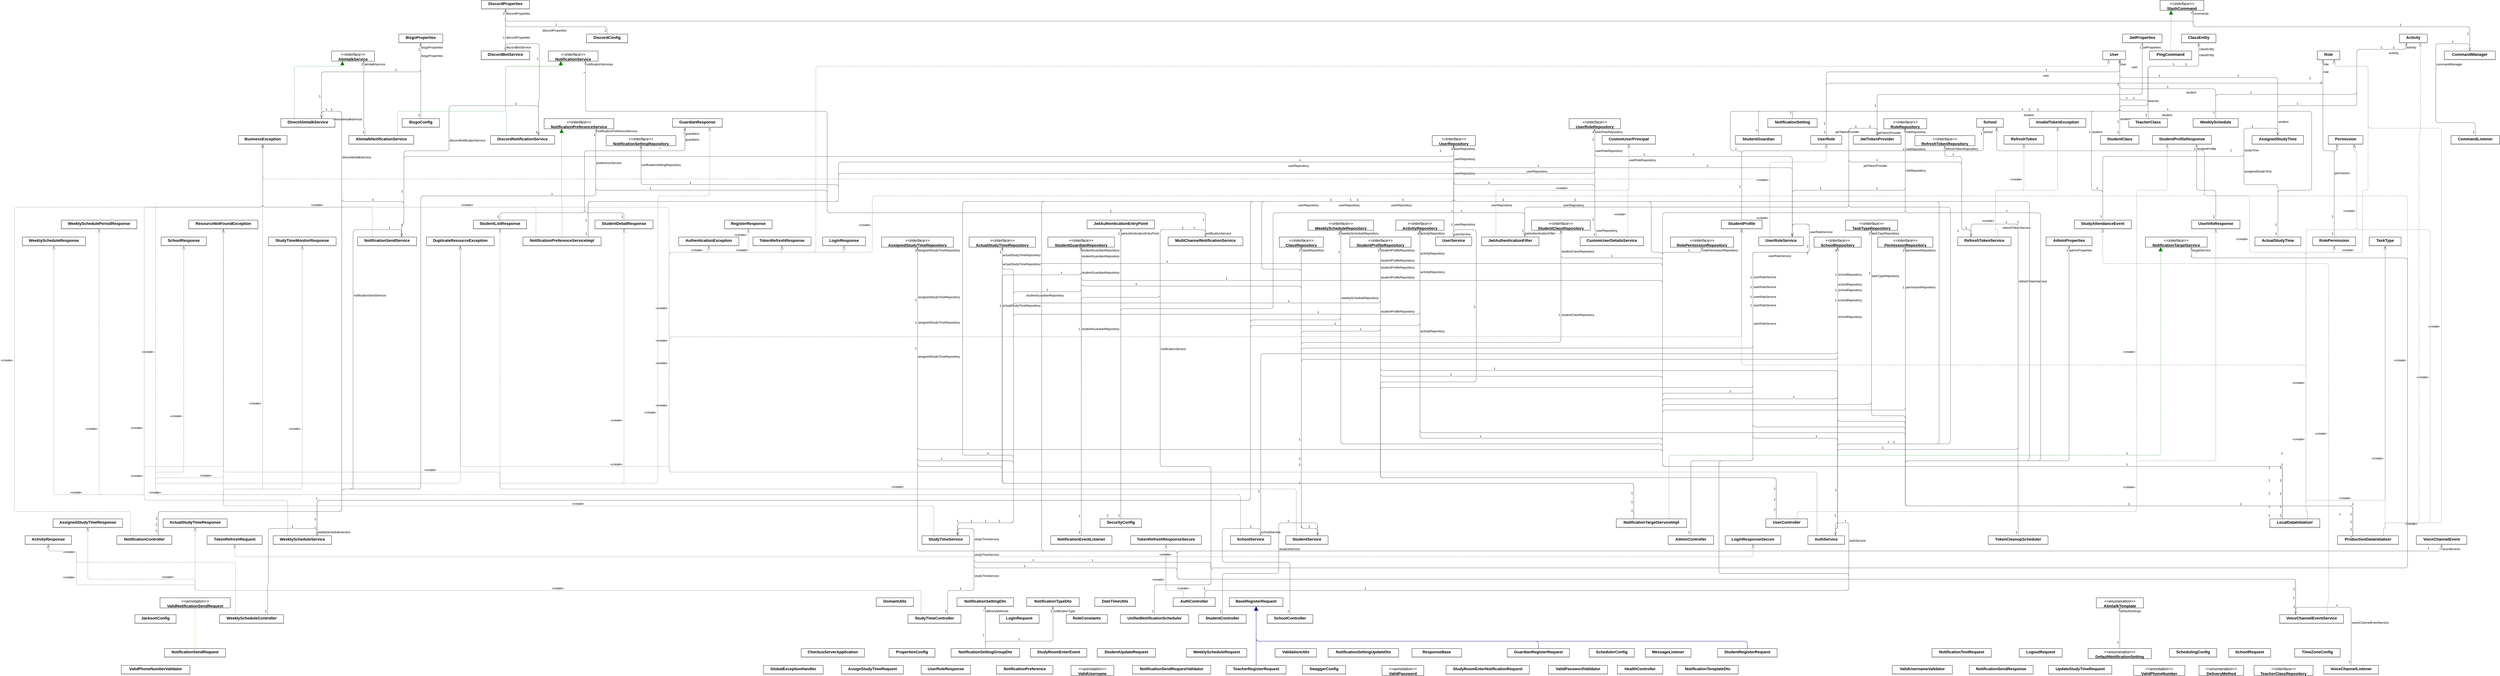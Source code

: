 <mxGraphModel dx="0" dy="0" grid="1" gridSize="10" guides="1" tooltips="1" connect="1" arrows="1" fold="1" page="0" pageScale="1" background="none" math="0" shadow="0">
  <root>
    <mxCell id="0" />
    <mxCell id="1" parent="0" />
    <mxCell id="node25" parent="1" vertex="1" value="&lt;p style=&quot;margin:0px;margin-top:4px;text-align:center;&quot;&gt;&lt;b&gt;Activity&lt;/b&gt;&lt;/p&gt;&lt;hr size=&quot;1&quot;/&gt;" style="verticalAlign=top;align=left;overflow=fill;fontSize=14;fontFamily=Helvetica;html=1;rounded=0;shadow=0;comic=0;labelBackgroundColor=none;strokeWidth=1;">
      <mxGeometry x="8275" y="106" width="99" height="31" as="geometry" />
    </mxCell>
    <mxCell id="node33" parent="1" vertex="1" value="&lt;p style=&quot;margin:0px;margin-top:4px;text-align:center;&quot;&gt;&lt;i&gt;&amp;lt;&amp;lt;interface&amp;gt;&amp;gt;&lt;/i&gt;&lt;br/&gt;&lt;b&gt;ActivityRepository&lt;/b&gt;&lt;/p&gt;&lt;hr size=&quot;1&quot;/&gt;" style="verticalAlign=top;align=left;overflow=fill;fontSize=14;fontFamily=Helvetica;html=1;rounded=0;shadow=0;comic=0;labelBackgroundColor=none;strokeWidth=1;">
      <mxGeometry x="4719" y="766" width="171" height="36" as="geometry" />
    </mxCell>
    <mxCell id="node91" parent="1" vertex="1" value="&lt;p style=&quot;margin:0px;margin-top:4px;text-align:center;&quot;&gt;&lt;b&gt;ActivityResponse&lt;/b&gt;&lt;/p&gt;&lt;hr size=&quot;1&quot;/&gt;" style="verticalAlign=top;align=left;overflow=fill;fontSize=14;fontFamily=Helvetica;html=1;rounded=0;shadow=0;comic=0;labelBackgroundColor=none;strokeWidth=1;">
      <mxGeometry x="-138" y="1886" width="164" height="31" as="geometry" />
    </mxCell>
    <mxCell id="node31" parent="1" vertex="1" value="&lt;p style=&quot;margin:0px;margin-top:4px;text-align:center;&quot;&gt;&lt;b&gt;ActualStudyTime&lt;/b&gt;&lt;/p&gt;&lt;hr size=&quot;1&quot;/&gt;" style="verticalAlign=top;align=left;overflow=fill;fontSize=14;fontFamily=Helvetica;html=1;rounded=0;shadow=0;comic=0;labelBackgroundColor=none;strokeWidth=1;">
      <mxGeometry x="7763" y="826" width="163" height="31" as="geometry" />
    </mxCell>
    <mxCell id="node44" parent="1" vertex="1" value="&lt;p style=&quot;margin:0px;margin-top:4px;text-align:center;&quot;&gt;&lt;i&gt;&amp;lt;&amp;lt;interface&amp;gt;&amp;gt;&lt;/i&gt;&lt;br/&gt;&lt;b&gt;ActualStudyTimeRepository&lt;/b&gt;&lt;/p&gt;&lt;hr size=&quot;1&quot;/&gt;" style="verticalAlign=top;align=left;overflow=fill;fontSize=14;fontFamily=Helvetica;html=1;rounded=0;shadow=0;comic=0;labelBackgroundColor=none;strokeWidth=1;">
      <mxGeometry x="3207" y="826" width="235" height="36" as="geometry" />
    </mxCell>
    <mxCell id="node2" parent="1" vertex="1" value="&lt;p style=&quot;margin:0px;margin-top:4px;text-align:center;&quot;&gt;&lt;b&gt;ActualStudyTimeResponse&lt;/b&gt;&lt;/p&gt;&lt;hr size=&quot;1&quot;/&gt;" style="verticalAlign=top;align=left;overflow=fill;fontSize=14;fontFamily=Helvetica;html=1;rounded=0;shadow=0;comic=0;labelBackgroundColor=none;strokeWidth=1;">
      <mxGeometry x="351" y="1826" width="227" height="31" as="geometry" />
    </mxCell>
    <mxCell id="node113" parent="1" vertex="1" value="&lt;p style=&quot;margin:0px;margin-top:4px;text-align:center;&quot;&gt;&lt;b&gt;AdminController&lt;/b&gt;&lt;/p&gt;&lt;hr size=&quot;1&quot;/&gt;" style="verticalAlign=top;align=left;overflow=fill;fontSize=14;fontFamily=Helvetica;html=1;rounded=0;shadow=0;comic=0;labelBackgroundColor=none;strokeWidth=1;">
      <mxGeometry x="5684" y="1886" width="161" height="31" as="geometry" />
    </mxCell>
    <mxCell id="node105" parent="1" vertex="1" value="&lt;p style=&quot;margin:0px;margin-top:4px;text-align:center;&quot;&gt;&lt;b&gt;AdminProperties&lt;/b&gt;&lt;/p&gt;&lt;hr size=&quot;1&quot;/&gt;" style="verticalAlign=top;align=left;overflow=fill;fontSize=14;fontFamily=Helvetica;html=1;rounded=0;shadow=0;comic=0;labelBackgroundColor=none;strokeWidth=1;">
      <mxGeometry x="7023" y="826" width="163" height="31" as="geometry" />
    </mxCell>
    <mxCell id="node160" parent="1" vertex="1" value="&lt;p style=&quot;margin:0px;margin-top:4px;text-align:center;&quot;&gt;&lt;b&gt;AlimtalkNotificationService&lt;/b&gt;&lt;/p&gt;&lt;hr size=&quot;1&quot;/&gt;" style="verticalAlign=top;align=left;overflow=fill;fontSize=14;fontFamily=Helvetica;html=1;rounded=0;shadow=0;comic=0;labelBackgroundColor=none;strokeWidth=1;">
      <mxGeometry x="1009" y="466" width="230" height="31" as="geometry" />
    </mxCell>
    <mxCell id="node106" parent="1" vertex="1" value="&lt;p style=&quot;margin:0px;margin-top:4px;text-align:center;&quot;&gt;&lt;i&gt;&amp;lt;&amp;lt;interface&amp;gt;&amp;gt;&lt;/i&gt;&lt;br/&gt;&lt;b&gt;AlimtalkService&lt;/b&gt;&lt;/p&gt;&lt;hr size=&quot;1&quot;/&gt;" style="verticalAlign=top;align=left;overflow=fill;fontSize=14;fontFamily=Helvetica;html=1;rounded=0;shadow=0;comic=0;labelBackgroundColor=none;strokeWidth=1;">
      <mxGeometry x="948" y="166" width="152" height="36" as="geometry" />
    </mxCell>
    <mxCell id="node37" parent="1" vertex="1" value="&lt;p style=&quot;margin:0px;margin-top:4px;text-align:center;&quot;&gt;&lt;i&gt;&amp;lt;&amp;lt;enumeration&amp;gt;&amp;gt;&lt;/i&gt;&lt;br/&gt;&lt;b&gt;AlimtalkTemplate&lt;/b&gt;&lt;/p&gt;&lt;hr size=&quot;1&quot;/&gt;" style="verticalAlign=top;align=left;overflow=fill;fontSize=14;fontFamily=Helvetica;html=1;rounded=0;shadow=0;comic=0;labelBackgroundColor=none;strokeWidth=1;">
      <mxGeometry x="7201" y="2106" width="167" height="36" as="geometry" />
    </mxCell>
    <mxCell id="node146" parent="1" vertex="1" value="&lt;p style=&quot;margin:0px;margin-top:4px;text-align:center;&quot;&gt;&lt;b&gt;AssignStudyTimeRequest&lt;/b&gt;&lt;/p&gt;&lt;hr size=&quot;1&quot;/&gt;" style="verticalAlign=top;align=left;overflow=fill;fontSize=14;fontFamily=Helvetica;html=1;rounded=0;shadow=0;comic=0;labelBackgroundColor=none;strokeWidth=1;">
      <mxGeometry x="2755" y="2346" width="219" height="31" as="geometry" />
    </mxCell>
    <mxCell id="node75" parent="1" vertex="1" value="&lt;p style=&quot;margin:0px;margin-top:4px;text-align:center;&quot;&gt;&lt;b&gt;AssignedStudyTime&lt;/b&gt;&lt;/p&gt;&lt;hr size=&quot;1&quot;/&gt;" style="verticalAlign=top;align=left;overflow=fill;fontSize=14;fontFamily=Helvetica;html=1;rounded=0;shadow=0;comic=0;labelBackgroundColor=none;strokeWidth=1;">
      <mxGeometry x="7753" y="466" width="182" height="31" as="geometry" />
    </mxCell>
    <mxCell id="node104" parent="1" vertex="1" value="&lt;p style=&quot;margin:0px;margin-top:4px;text-align:center;&quot;&gt;&lt;i&gt;&amp;lt;&amp;lt;interface&amp;gt;&amp;gt;&lt;/i&gt;&lt;br/&gt;&lt;b&gt;AssignedStudyTimeRepository&lt;/b&gt;&lt;/p&gt;&lt;hr size=&quot;1&quot;/&gt;" style="verticalAlign=top;align=left;overflow=fill;fontSize=14;fontFamily=Helvetica;html=1;rounded=0;shadow=0;comic=0;labelBackgroundColor=none;strokeWidth=1;">
      <mxGeometry x="2897" y="826" width="254" height="36" as="geometry" />
    </mxCell>
    <mxCell id="node142" parent="1" vertex="1" value="&lt;p style=&quot;margin:0px;margin-top:4px;text-align:center;&quot;&gt;&lt;b&gt;AssignedStudyTimeResponse&lt;/b&gt;&lt;/p&gt;&lt;hr size=&quot;1&quot;/&gt;" style="verticalAlign=top;align=left;overflow=fill;fontSize=14;fontFamily=Helvetica;html=1;rounded=0;shadow=0;comic=0;labelBackgroundColor=none;strokeWidth=1;">
      <mxGeometry x="-39" y="1826" width="246" height="31" as="geometry" />
    </mxCell>
    <mxCell id="node64" parent="1" vertex="1" value="&lt;p style=&quot;margin:0px;margin-top:4px;text-align:center;&quot;&gt;&lt;b&gt;AuthController&lt;/b&gt;&lt;/p&gt;&lt;hr size=&quot;1&quot;/&gt;" style="verticalAlign=top;align=left;overflow=fill;fontSize=14;fontFamily=Helvetica;html=1;rounded=0;shadow=0;comic=0;labelBackgroundColor=none;strokeWidth=1;">
      <mxGeometry x="3930" y="2106" width="149" height="31" as="geometry" />
    </mxCell>
    <mxCell id="node87" parent="1" vertex="1" value="&lt;p style=&quot;margin:0px;margin-top:4px;text-align:center;&quot;&gt;&lt;b&gt;AuthService&lt;/b&gt;&lt;/p&gt;&lt;hr size=&quot;1&quot;/&gt;" style="verticalAlign=top;align=left;overflow=fill;fontSize=14;fontFamily=Helvetica;html=1;rounded=0;shadow=0;comic=0;labelBackgroundColor=none;strokeWidth=1;">
      <mxGeometry x="6179" y="1886" width="130" height="31" as="geometry" />
    </mxCell>
    <mxCell id="node19" parent="1" vertex="1" value="&lt;p style=&quot;margin:0px;margin-top:4px;text-align:center;&quot;&gt;&lt;b&gt;AuthenticationException&lt;/b&gt;&lt;/p&gt;&lt;hr size=&quot;1&quot;/&gt;" style="verticalAlign=top;align=left;overflow=fill;fontSize=14;fontFamily=Helvetica;html=1;rounded=0;shadow=0;comic=0;labelBackgroundColor=none;strokeWidth=1;">
      <mxGeometry x="2178" y="826" width="213" height="31" as="geometry" />
    </mxCell>
    <mxCell id="node57" parent="1" vertex="1" value="&lt;p style=&quot;margin:0px;margin-top:4px;text-align:center;&quot;&gt;&lt;b&gt;BaseRegisterRequest&lt;/b&gt;&lt;/p&gt;&lt;hr size=&quot;1&quot;/&gt;" style="verticalAlign=top;align=left;overflow=fill;fontSize=14;fontFamily=Helvetica;html=1;rounded=0;shadow=0;comic=0;labelBackgroundColor=none;strokeWidth=1;">
      <mxGeometry x="4129" y="2106" width="190" height="31" as="geometry" />
    </mxCell>
    <mxCell id="node50" parent="1" vertex="1" value="&lt;p style=&quot;margin:0px;margin-top:4px;text-align:center;&quot;&gt;&lt;b&gt;BizgoConfig&lt;/b&gt;&lt;/p&gt;&lt;hr size=&quot;1&quot;/&gt;" style="verticalAlign=top;align=left;overflow=fill;fontSize=14;fontFamily=Helvetica;html=1;rounded=0;shadow=0;comic=0;labelBackgroundColor=none;strokeWidth=1;">
      <mxGeometry x="1198" y="406" width="132" height="31" as="geometry" />
    </mxCell>
    <mxCell id="node119" parent="1" vertex="1" value="&lt;p style=&quot;margin:0px;margin-top:4px;text-align:center;&quot;&gt;&lt;b&gt;BizgoProperties&lt;/b&gt;&lt;/p&gt;&lt;hr size=&quot;1&quot;/&gt;" style="verticalAlign=top;align=left;overflow=fill;fontSize=14;fontFamily=Helvetica;html=1;rounded=0;shadow=0;comic=0;labelBackgroundColor=none;strokeWidth=1;">
      <mxGeometry x="1186" y="106" width="156" height="31" as="geometry" />
    </mxCell>
    <mxCell id="node78" parent="1" vertex="1" value="&lt;p style=&quot;margin:0px;margin-top:4px;text-align:center;&quot;&gt;&lt;b&gt;BusinessException&lt;/b&gt;&lt;/p&gt;&lt;hr size=&quot;1&quot;/&gt;" style="verticalAlign=top;align=left;overflow=fill;fontSize=14;fontFamily=Helvetica;html=1;rounded=0;shadow=0;comic=0;labelBackgroundColor=none;strokeWidth=1;">
      <mxGeometry x="618" y="466" width="172" height="31" as="geometry" />
    </mxCell>
    <mxCell id="node156" parent="1" vertex="1" value="&lt;p style=&quot;margin:0px;margin-top:4px;text-align:center;&quot;&gt;&lt;b&gt;CheckusServerApplication&lt;/b&gt;&lt;/p&gt;&lt;hr size=&quot;1&quot;/&gt;" style="verticalAlign=top;align=left;overflow=fill;fontSize=14;fontFamily=Helvetica;html=1;rounded=0;shadow=0;comic=0;labelBackgroundColor=none;strokeWidth=1;">
      <mxGeometry x="2612" y="2286" width="224" height="31" as="geometry" />
    </mxCell>
    <mxCell id="node45" parent="1" vertex="1" value="&lt;p style=&quot;margin:0px;margin-top:4px;text-align:center;&quot;&gt;&lt;b&gt;ClassEntity&lt;/b&gt;&lt;/p&gt;&lt;hr size=&quot;1&quot;/&gt;" style="verticalAlign=top;align=left;overflow=fill;fontSize=14;fontFamily=Helvetica;html=1;rounded=0;shadow=0;comic=0;labelBackgroundColor=none;strokeWidth=1;">
      <mxGeometry x="7503" y="106" width="122" height="31" as="geometry" />
    </mxCell>
    <mxCell id="node60" parent="1" vertex="1" value="&lt;p style=&quot;margin:0px;margin-top:4px;text-align:center;&quot;&gt;&lt;i&gt;&amp;lt;&amp;lt;interface&amp;gt;&amp;gt;&lt;/i&gt;&lt;br/&gt;&lt;b&gt;ClassRepository&lt;/b&gt;&lt;/p&gt;&lt;hr size=&quot;1&quot;/&gt;" style="verticalAlign=top;align=left;overflow=fill;fontSize=14;fontFamily=Helvetica;html=1;rounded=0;shadow=0;comic=0;labelBackgroundColor=none;strokeWidth=1;">
      <mxGeometry x="4306" y="826" width="156" height="36" as="geometry" />
    </mxCell>
    <mxCell id="node131" parent="1" vertex="1" value="&lt;p style=&quot;margin:0px;margin-top:4px;text-align:center;&quot;&gt;&lt;b&gt;CommandListener&lt;/b&gt;&lt;/p&gt;&lt;hr size=&quot;1&quot;/&gt;" style="verticalAlign=top;align=left;overflow=fill;fontSize=14;fontFamily=Helvetica;html=1;rounded=0;shadow=0;comic=0;labelBackgroundColor=none;strokeWidth=1;">
      <mxGeometry x="8458" y="466" width="172" height="31" as="geometry" />
    </mxCell>
    <mxCell id="node38" parent="1" vertex="1" value="&lt;p style=&quot;margin:0px;margin-top:4px;text-align:center;&quot;&gt;&lt;b&gt;CommandManager&lt;/b&gt;&lt;/p&gt;&lt;hr size=&quot;1&quot;/&gt;" style="verticalAlign=top;align=left;overflow=fill;fontSize=14;fontFamily=Helvetica;html=1;rounded=0;shadow=0;comic=0;labelBackgroundColor=none;strokeWidth=1;">
      <mxGeometry x="8434" y="166" width="181" height="31" as="geometry" />
    </mxCell>
    <mxCell id="node144" parent="1" vertex="1" value="&lt;p style=&quot;margin:0px;margin-top:4px;text-align:center;&quot;&gt;&lt;b&gt;CustomUserDetailsService&lt;/b&gt;&lt;/p&gt;&lt;hr size=&quot;1&quot;/&gt;" style="verticalAlign=top;align=left;overflow=fill;fontSize=14;fontFamily=Helvetica;html=1;rounded=0;shadow=0;comic=0;labelBackgroundColor=none;strokeWidth=1;">
      <mxGeometry x="5372" y="826" width="225" height="31" as="geometry" />
    </mxCell>
    <mxCell id="node12" parent="1" vertex="1" value="&lt;p style=&quot;margin:0px;margin-top:4px;text-align:center;&quot;&gt;&lt;b&gt;CustomUserPrincipal&lt;/b&gt;&lt;/p&gt;&lt;hr size=&quot;1&quot;/&gt;" style="verticalAlign=top;align=left;overflow=fill;fontSize=14;fontFamily=Helvetica;html=1;rounded=0;shadow=0;comic=0;labelBackgroundColor=none;strokeWidth=1;">
      <mxGeometry x="5450" y="466" width="189" height="31" as="geometry" />
    </mxCell>
    <mxCell id="node24" parent="1" vertex="1" value="&lt;p style=&quot;margin:0px;margin-top:4px;text-align:center;&quot;&gt;&lt;b&gt;DateTimeUtils&lt;/b&gt;&lt;/p&gt;&lt;hr size=&quot;1&quot;/&gt;" style="verticalAlign=top;align=left;overflow=fill;fontSize=14;fontFamily=Helvetica;html=1;rounded=0;shadow=0;comic=0;labelBackgroundColor=none;strokeWidth=1;">
      <mxGeometry x="3652" y="2106" width="144" height="31" as="geometry" />
    </mxCell>
    <mxCell id="node16" parent="1" vertex="1" value="&lt;p style=&quot;margin:0px;margin-top:4px;text-align:center;&quot;&gt;&lt;i&gt;&amp;lt;&amp;lt;enumeration&amp;gt;&amp;gt;&lt;/i&gt;&lt;br/&gt;&lt;b&gt;DefaultNotificationSetting&lt;/b&gt;&lt;/p&gt;&lt;hr size=&quot;1&quot;/&gt;" style="verticalAlign=top;align=left;overflow=fill;fontSize=14;fontFamily=Helvetica;html=1;rounded=0;shadow=0;comic=0;labelBackgroundColor=none;strokeWidth=1;">
      <mxGeometry x="7172" y="2286" width="224" height="36" as="geometry" />
    </mxCell>
    <mxCell id="node9" parent="1" vertex="1" value="&lt;p style=&quot;margin:0px;margin-top:4px;text-align:center;&quot;&gt;&lt;i&gt;&amp;lt;&amp;lt;enumeration&amp;gt;&amp;gt;&lt;/i&gt;&lt;br/&gt;&lt;b&gt;DeliveryMethod&lt;/b&gt;&lt;/p&gt;&lt;hr size=&quot;1&quot;/&gt;" style="verticalAlign=top;align=left;overflow=fill;fontSize=14;fontFamily=Helvetica;html=1;rounded=0;shadow=0;comic=0;labelBackgroundColor=none;strokeWidth=1;">
      <mxGeometry x="7565" y="2346" width="158" height="36" as="geometry" />
    </mxCell>
    <mxCell id="node15" parent="1" vertex="1" value="&lt;p style=&quot;margin:0px;margin-top:4px;text-align:center;&quot;&gt;&lt;b&gt;DirectAlimtalkService&lt;/b&gt;&lt;/p&gt;&lt;hr size=&quot;1&quot;/&gt;" style="verticalAlign=top;align=left;overflow=fill;fontSize=14;fontFamily=Helvetica;html=1;rounded=0;shadow=0;comic=0;labelBackgroundColor=none;strokeWidth=1;">
      <mxGeometry x="768" y="406" width="192" height="31" as="geometry" />
    </mxCell>
    <mxCell id="node148" parent="1" vertex="1" value="&lt;p style=&quot;margin:0px;margin-top:4px;text-align:center;&quot;&gt;&lt;b&gt;DiscordBotService&lt;/b&gt;&lt;/p&gt;&lt;hr size=&quot;1&quot;/&gt;" style="verticalAlign=top;align=left;overflow=fill;fontSize=14;fontFamily=Helvetica;html=1;rounded=0;shadow=0;comic=0;labelBackgroundColor=none;strokeWidth=1;">
      <mxGeometry x="1478" y="166" width="172" height="31" as="geometry" />
    </mxCell>
    <mxCell id="node20" parent="1" vertex="1" value="&lt;p style=&quot;margin:0px;margin-top:4px;text-align:center;&quot;&gt;&lt;b&gt;DiscordConfig&lt;/b&gt;&lt;/p&gt;&lt;hr size=&quot;1&quot;/&gt;" style="verticalAlign=top;align=left;overflow=fill;fontSize=14;fontFamily=Helvetica;html=1;rounded=0;shadow=0;comic=0;labelBackgroundColor=none;strokeWidth=1;">
      <mxGeometry x="1851" y="106" width="146" height="31" as="geometry" />
    </mxCell>
    <mxCell id="node98" parent="1" vertex="1" value="&lt;p style=&quot;margin:0px;margin-top:4px;text-align:center;&quot;&gt;&lt;b&gt;DiscordNotificationService&lt;/b&gt;&lt;/p&gt;&lt;hr size=&quot;1&quot;/&gt;" style="verticalAlign=top;align=left;overflow=fill;fontSize=14;fontFamily=Helvetica;html=1;rounded=0;shadow=0;comic=0;labelBackgroundColor=none;strokeWidth=1;">
      <mxGeometry x="1511" y="466" width="227" height="31" as="geometry" />
    </mxCell>
    <mxCell id="node117" parent="1" vertex="1" value="&lt;p style=&quot;margin:0px;margin-top:4px;text-align:center;&quot;&gt;&lt;b&gt;DiscordProperties&lt;/b&gt;&lt;/p&gt;&lt;hr size=&quot;1&quot;/&gt;" style="verticalAlign=top;align=left;overflow=fill;fontSize=14;fontFamily=Helvetica;html=1;rounded=0;shadow=0;comic=0;labelBackgroundColor=none;strokeWidth=1;">
      <mxGeometry x="1479" y="-14" width="170" height="31" as="geometry" />
    </mxCell>
    <mxCell id="node151" parent="1" vertex="1" value="&lt;p style=&quot;margin:0px;margin-top:4px;text-align:center;&quot;&gt;&lt;b&gt;DomainUtils&lt;/b&gt;&lt;/p&gt;&lt;hr size=&quot;1&quot;/&gt;" style="verticalAlign=top;align=left;overflow=fill;fontSize=14;fontFamily=Helvetica;html=1;rounded=0;shadow=0;comic=0;labelBackgroundColor=none;strokeWidth=1;">
      <mxGeometry x="2878" y="2106" width="132" height="31" as="geometry" />
    </mxCell>
    <mxCell id="node5" parent="1" vertex="1" value="&lt;p style=&quot;margin:0px;margin-top:4px;text-align:center;&quot;&gt;&lt;b&gt;DuplicateResourceException&lt;/b&gt;&lt;/p&gt;&lt;hr size=&quot;1&quot;/&gt;" style="verticalAlign=top;align=left;overflow=fill;fontSize=14;fontFamily=Helvetica;html=1;rounded=0;shadow=0;comic=0;labelBackgroundColor=none;strokeWidth=1;">
      <mxGeometry x="1284" y="826" width="240" height="31" as="geometry" />
    </mxCell>
    <mxCell id="node157" parent="1" vertex="1" value="&lt;p style=&quot;margin:0px;margin-top:4px;text-align:center;&quot;&gt;&lt;b&gt;GlobalExceptionHandler&lt;/b&gt;&lt;/p&gt;&lt;hr size=&quot;1&quot;/&gt;" style="verticalAlign=top;align=left;overflow=fill;fontSize=14;fontFamily=Helvetica;html=1;rounded=0;shadow=0;comic=0;labelBackgroundColor=none;strokeWidth=1;">
      <mxGeometry x="2478" y="2346" width="212" height="31" as="geometry" />
    </mxCell>
    <mxCell id="node152" parent="1" vertex="1" value="&lt;p style=&quot;margin:0px;margin-top:4px;text-align:center;&quot;&gt;&lt;b&gt;GuardianRegisterRequest&lt;/b&gt;&lt;/p&gt;&lt;hr size=&quot;1&quot;/&gt;" style="verticalAlign=top;align=left;overflow=fill;fontSize=14;fontFamily=Helvetica;html=1;rounded=0;shadow=0;comic=0;labelBackgroundColor=none;strokeWidth=1;">
      <mxGeometry x="5114" y="2286" width="220" height="31" as="geometry" />
    </mxCell>
    <mxCell id="node26" parent="1" vertex="1" value="&lt;p style=&quot;margin:0px;margin-top:4px;text-align:center;&quot;&gt;&lt;b&gt;GuardianResponse&lt;/b&gt;&lt;/p&gt;&lt;hr size=&quot;1&quot;/&gt;" style="verticalAlign=top;align=left;overflow=fill;fontSize=14;fontFamily=Helvetica;html=1;rounded=0;shadow=0;comic=0;labelBackgroundColor=none;strokeWidth=1;">
      <mxGeometry x="2156" y="406" width="176" height="31" as="geometry" />
    </mxCell>
    <mxCell id="node51" parent="1" vertex="1" value="&lt;p style=&quot;margin:0px;margin-top:4px;text-align:center;&quot;&gt;&lt;b&gt;HealthController&lt;/b&gt;&lt;/p&gt;&lt;hr size=&quot;1&quot;/&gt;" style="verticalAlign=top;align=left;overflow=fill;fontSize=14;fontFamily=Helvetica;html=1;rounded=0;shadow=0;comic=0;labelBackgroundColor=none;strokeWidth=1;">
      <mxGeometry x="5504" y="2346" width="161" height="31" as="geometry" />
    </mxCell>
    <mxCell id="node124" parent="1" vertex="1" value="&lt;p style=&quot;margin:0px;margin-top:4px;text-align:center;&quot;&gt;&lt;b&gt;InvalidTokenException&lt;/b&gt;&lt;/p&gt;&lt;hr size=&quot;1&quot;/&gt;" style="verticalAlign=top;align=left;overflow=fill;fontSize=14;fontFamily=Helvetica;html=1;rounded=0;shadow=0;comic=0;labelBackgroundColor=none;strokeWidth=1;">
      <mxGeometry x="6964" y="406" width="200" height="31" as="geometry" />
    </mxCell>
    <mxCell id="node22" parent="1" vertex="1" value="&lt;p style=&quot;margin:0px;margin-top:4px;text-align:center;&quot;&gt;&lt;b&gt;JacksonConfig&lt;/b&gt;&lt;/p&gt;&lt;hr size=&quot;1&quot;/&gt;" style="verticalAlign=top;align=left;overflow=fill;fontSize=14;fontFamily=Helvetica;html=1;rounded=0;shadow=0;comic=0;labelBackgroundColor=none;strokeWidth=1;">
      <mxGeometry x="251" y="2166" width="146" height="31" as="geometry" />
    </mxCell>
    <mxCell id="node52" parent="1" vertex="1" value="&lt;p style=&quot;margin:0px;margin-top:4px;text-align:center;&quot;&gt;&lt;b&gt;JwtAuthenticationEntryPoint&lt;/b&gt;&lt;/p&gt;&lt;hr size=&quot;1&quot;/&gt;" style="verticalAlign=top;align=left;overflow=fill;fontSize=14;fontFamily=Helvetica;html=1;rounded=0;shadow=0;comic=0;labelBackgroundColor=none;strokeWidth=1;">
      <mxGeometry x="3625" y="766" width="239" height="31" as="geometry" />
    </mxCell>
    <mxCell id="node127" parent="1" vertex="1" value="&lt;p style=&quot;margin:0px;margin-top:4px;text-align:center;&quot;&gt;&lt;b&gt;JwtAuthenticationFilter&lt;/b&gt;&lt;/p&gt;&lt;hr size=&quot;1&quot;/&gt;" style="verticalAlign=top;align=left;overflow=fill;fontSize=14;fontFamily=Helvetica;html=1;rounded=0;shadow=0;comic=0;labelBackgroundColor=none;strokeWidth=1;">
      <mxGeometry x="5023" y="826" width="203" height="31" as="geometry" />
    </mxCell>
    <mxCell id="node55" parent="1" vertex="1" value="&lt;p style=&quot;margin:0px;margin-top:4px;text-align:center;&quot;&gt;&lt;b&gt;JwtProperties&lt;/b&gt;&lt;/p&gt;&lt;hr size=&quot;1&quot;/&gt;" style="verticalAlign=top;align=left;overflow=fill;fontSize=14;fontFamily=Helvetica;html=1;rounded=0;shadow=0;comic=0;labelBackgroundColor=none;strokeWidth=1;">
      <mxGeometry x="7294" y="106" width="140" height="31" as="geometry" />
    </mxCell>
    <mxCell id="node158" parent="1" vertex="1" value="&lt;p style=&quot;margin:0px;margin-top:4px;text-align:center;&quot;&gt;&lt;b&gt;JwtTokenProvider&lt;/b&gt;&lt;/p&gt;&lt;hr size=&quot;1&quot;/&gt;" style="verticalAlign=top;align=left;overflow=fill;fontSize=14;fontFamily=Helvetica;html=1;rounded=0;shadow=0;comic=0;labelBackgroundColor=none;strokeWidth=1;">
      <mxGeometry x="6340" y="466" width="169" height="31" as="geometry" />
    </mxCell>
    <mxCell id="node111" parent="1" vertex="1" value="&lt;p style=&quot;margin:0px;margin-top:4px;text-align:center;&quot;&gt;&lt;b&gt;LocalDataInitializer&lt;/b&gt;&lt;/p&gt;&lt;hr size=&quot;1&quot;/&gt;" style="verticalAlign=top;align=left;overflow=fill;fontSize=14;fontFamily=Helvetica;html=1;rounded=0;shadow=0;comic=0;labelBackgroundColor=none;strokeWidth=1;">
      <mxGeometry x="7816" y="1826" width="177" height="31" as="geometry" />
    </mxCell>
    <mxCell id="node89" parent="1" vertex="1" value="&lt;p style=&quot;margin:0px;margin-top:4px;text-align:center;&quot;&gt;&lt;b&gt;LoginRequest&lt;/b&gt;&lt;/p&gt;&lt;hr size=&quot;1&quot;/&gt;" style="verticalAlign=top;align=left;overflow=fill;fontSize=14;fontFamily=Helvetica;html=1;rounded=0;shadow=0;comic=0;labelBackgroundColor=none;strokeWidth=1;">
      <mxGeometry x="3314" y="2166" width="141" height="31" as="geometry" />
    </mxCell>
    <mxCell id="node138" parent="1" vertex="1" value="&lt;p style=&quot;margin:0px;margin-top:4px;text-align:center;&quot;&gt;&lt;b&gt;LoginResponse&lt;/b&gt;&lt;/p&gt;&lt;hr size=&quot;1&quot;/&gt;" style="verticalAlign=top;align=left;overflow=fill;fontSize=14;fontFamily=Helvetica;html=1;rounded=0;shadow=0;comic=0;labelBackgroundColor=none;strokeWidth=1;">
      <mxGeometry x="2688" y="826" width="152" height="31" as="geometry" />
    </mxCell>
    <mxCell id="node47" parent="1" vertex="1" value="&lt;p style=&quot;margin:0px;margin-top:4px;text-align:center;&quot;&gt;&lt;b&gt;LoginResponseSecure&lt;/b&gt;&lt;/p&gt;&lt;hr size=&quot;1&quot;/&gt;" style="verticalAlign=top;align=left;overflow=fill;fontSize=14;fontFamily=Helvetica;html=1;rounded=0;shadow=0;comic=0;labelBackgroundColor=none;strokeWidth=1;">
      <mxGeometry x="5886" y="1886" width="197" height="31" as="geometry" />
    </mxCell>
    <mxCell id="node27" parent="1" vertex="1" value="&lt;p style=&quot;margin:0px;margin-top:4px;text-align:center;&quot;&gt;&lt;b&gt;LogoutRequest&lt;/b&gt;&lt;/p&gt;&lt;hr size=&quot;1&quot;/&gt;" style="verticalAlign=top;align=left;overflow=fill;fontSize=14;fontFamily=Helvetica;html=1;rounded=0;shadow=0;comic=0;labelBackgroundColor=none;strokeWidth=1;">
      <mxGeometry x="6928" y="2286" width="152" height="31" as="geometry" />
    </mxCell>
    <mxCell id="node48" parent="1" vertex="1" value="&lt;p style=&quot;margin:0px;margin-top:4px;text-align:center;&quot;&gt;&lt;b&gt;MessageListener&lt;/b&gt;&lt;/p&gt;&lt;hr size=&quot;1&quot;/&gt;" style="verticalAlign=top;align=left;overflow=fill;fontSize=14;fontFamily=Helvetica;html=1;rounded=0;shadow=0;comic=0;labelBackgroundColor=none;strokeWidth=1;">
      <mxGeometry x="5603" y="2286" width="162" height="31" as="geometry" />
    </mxCell>
    <mxCell id="node66" parent="1" vertex="1" value="&lt;p style=&quot;margin:0px;margin-top:4px;text-align:center;&quot;&gt;&lt;b&gt;MultiChannelNotificationService&lt;/b&gt;&lt;/p&gt;&lt;hr size=&quot;1&quot;/&gt;" style="verticalAlign=top;align=left;overflow=fill;fontSize=14;fontFamily=Helvetica;html=1;rounded=0;shadow=0;comic=0;labelBackgroundColor=none;strokeWidth=1;">
      <mxGeometry x="3912" y="826" width="265" height="31" as="geometry" />
    </mxCell>
    <mxCell id="node102" parent="1" vertex="1" value="&lt;p style=&quot;margin:0px;margin-top:4px;text-align:center;&quot;&gt;&lt;b&gt;NotificationController&lt;/b&gt;&lt;/p&gt;&lt;hr size=&quot;1&quot;/&gt;" style="verticalAlign=top;align=left;overflow=fill;fontSize=14;fontFamily=Helvetica;html=1;rounded=0;shadow=0;comic=0;labelBackgroundColor=none;strokeWidth=1;">
      <mxGeometry x="187" y="1886" width="195" height="31" as="geometry" />
    </mxCell>
    <mxCell id="node41" parent="1" vertex="1" value="&lt;p style=&quot;margin:0px;margin-top:4px;text-align:center;&quot;&gt;&lt;b&gt;NotificationEventListener&lt;/b&gt;&lt;/p&gt;&lt;hr size=&quot;1&quot;/&gt;" style="verticalAlign=top;align=left;overflow=fill;fontSize=14;fontFamily=Helvetica;html=1;rounded=0;shadow=0;comic=0;labelBackgroundColor=none;strokeWidth=1;">
      <mxGeometry x="3496" y="1886" width="217" height="31" as="geometry" />
    </mxCell>
    <mxCell id="node135" parent="1" vertex="1" value="&lt;p style=&quot;margin:0px;margin-top:4px;text-align:center;&quot;&gt;&lt;b&gt;NotificationPreference&lt;/b&gt;&lt;/p&gt;&lt;hr size=&quot;1&quot;/&gt;" style="verticalAlign=top;align=left;overflow=fill;fontSize=14;fontFamily=Helvetica;html=1;rounded=0;shadow=0;comic=0;labelBackgroundColor=none;strokeWidth=1;">
      <mxGeometry x="3304" y="2346" width="200" height="31" as="geometry" />
    </mxCell>
    <mxCell id="node23" parent="1" vertex="1" value="&lt;p style=&quot;margin:0px;margin-top:4px;text-align:center;&quot;&gt;&lt;i&gt;&amp;lt;&amp;lt;interface&amp;gt;&amp;gt;&lt;/i&gt;&lt;br/&gt;&lt;b&gt;NotificationPreferenceService&lt;/b&gt;&lt;/p&gt;&lt;hr size=&quot;1&quot;/&gt;" style="verticalAlign=top;align=left;overflow=fill;fontSize=14;fontFamily=Helvetica;html=1;rounded=0;shadow=0;comic=0;labelBackgroundColor=none;strokeWidth=1;">
      <mxGeometry x="1701" y="406" width="247" height="36" as="geometry" />
    </mxCell>
    <mxCell id="node133" parent="1" vertex="1" value="&lt;p style=&quot;margin:0px;margin-top:4px;text-align:center;&quot;&gt;&lt;b&gt;NotificationPreferenceServiceImpl&lt;/b&gt;&lt;/p&gt;&lt;hr size=&quot;1&quot;/&gt;" style="verticalAlign=top;align=left;overflow=fill;fontSize=14;fontFamily=Helvetica;html=1;rounded=0;shadow=0;comic=0;labelBackgroundColor=none;strokeWidth=1;">
      <mxGeometry x="1626" y="826" width="277" height="31" as="geometry" />
    </mxCell>
    <mxCell id="node110" parent="1" vertex="1" value="&lt;p style=&quot;margin:0px;margin-top:4px;text-align:center;&quot;&gt;&lt;b&gt;NotificationSendRequest&lt;/b&gt;&lt;/p&gt;&lt;hr size=&quot;1&quot;/&gt;" style="verticalAlign=top;align=left;overflow=fill;fontSize=14;fontFamily=Helvetica;html=1;rounded=0;shadow=0;comic=0;labelBackgroundColor=none;strokeWidth=1;">
      <mxGeometry x="356" y="2286" width="216" height="31" as="geometry" />
    </mxCell>
    <mxCell id="node108" parent="1" vertex="1" value="&lt;p style=&quot;margin:0px;margin-top:4px;text-align:center;&quot;&gt;&lt;b&gt;NotificationSendRequestValidator&lt;/b&gt;&lt;/p&gt;&lt;hr size=&quot;1&quot;/&gt;" style="verticalAlign=top;align=left;overflow=fill;fontSize=14;fontFamily=Helvetica;html=1;rounded=0;shadow=0;comic=0;labelBackgroundColor=none;strokeWidth=1;">
      <mxGeometry x="3786" y="2346" width="277" height="31" as="geometry" />
    </mxCell>
    <mxCell id="node34" parent="1" vertex="1" value="&lt;p style=&quot;margin:0px;margin-top:4px;text-align:center;&quot;&gt;&lt;b&gt;NotificationSendResponse&lt;/b&gt;&lt;/p&gt;&lt;hr size=&quot;1&quot;/&gt;" style="verticalAlign=top;align=left;overflow=fill;fontSize=14;fontFamily=Helvetica;html=1;rounded=0;shadow=0;comic=0;labelBackgroundColor=none;strokeWidth=1;">
      <mxGeometry x="6751" y="2346" width="226" height="31" as="geometry" />
    </mxCell>
    <mxCell id="node112" parent="1" vertex="1" value="&lt;p style=&quot;margin:0px;margin-top:4px;text-align:center;&quot;&gt;&lt;b&gt;NotificationSendService&lt;/b&gt;&lt;/p&gt;&lt;hr size=&quot;1&quot;/&gt;" style="verticalAlign=top;align=left;overflow=fill;fontSize=14;fontFamily=Helvetica;html=1;rounded=0;shadow=0;comic=0;labelBackgroundColor=none;strokeWidth=1;">
      <mxGeometry x="1040" y="826" width="209" height="31" as="geometry" />
    </mxCell>
    <mxCell id="node147" parent="1" vertex="1" value="&lt;p style=&quot;margin:0px;margin-top:4px;text-align:center;&quot;&gt;&lt;i&gt;&amp;lt;&amp;lt;interface&amp;gt;&amp;gt;&lt;/i&gt;&lt;br/&gt;&lt;b&gt;NotificationService&lt;/b&gt;&lt;/p&gt;&lt;hr size=&quot;1&quot;/&gt;" style="verticalAlign=top;align=left;overflow=fill;fontSize=14;fontFamily=Helvetica;html=1;rounded=0;shadow=0;comic=0;labelBackgroundColor=none;strokeWidth=1;">
      <mxGeometry x="1716" y="166" width="176" height="36" as="geometry" />
    </mxCell>
    <mxCell id="node29" parent="1" vertex="1" value="&lt;p style=&quot;margin:0px;margin-top:4px;text-align:center;&quot;&gt;&lt;b&gt;NotificationSetting&lt;/b&gt;&lt;/p&gt;&lt;hr size=&quot;1&quot;/&gt;" style="verticalAlign=top;align=left;overflow=fill;fontSize=14;fontFamily=Helvetica;html=1;rounded=0;shadow=0;comic=0;labelBackgroundColor=none;strokeWidth=1;">
      <mxGeometry x="6037" y="406" width="175" height="31" as="geometry" />
    </mxCell>
    <mxCell id="node80" parent="1" vertex="1" value="&lt;p style=&quot;margin:0px;margin-top:4px;text-align:center;&quot;&gt;&lt;b&gt;NotificationSettingDto&lt;/b&gt;&lt;/p&gt;&lt;hr size=&quot;1&quot;/&gt;" style="verticalAlign=top;align=left;overflow=fill;fontSize=14;fontFamily=Helvetica;html=1;rounded=0;shadow=0;comic=0;labelBackgroundColor=none;strokeWidth=1;">
      <mxGeometry x="3164" y="2106" width="200" height="31" as="geometry" />
    </mxCell>
    <mxCell id="node137" parent="1" vertex="1" value="&lt;p style=&quot;margin:0px;margin-top:4px;text-align:center;&quot;&gt;&lt;b&gt;NotificationSettingGroupDto&lt;/b&gt;&lt;/p&gt;&lt;hr size=&quot;1&quot;/&gt;" style="verticalAlign=top;align=left;overflow=fill;fontSize=14;fontFamily=Helvetica;html=1;rounded=0;shadow=0;comic=0;labelBackgroundColor=none;strokeWidth=1;">
      <mxGeometry x="3143" y="2286" width="243" height="31" as="geometry" />
    </mxCell>
    <mxCell id="node6" parent="1" vertex="1" value="&lt;p style=&quot;margin:0px;margin-top:4px;text-align:center;&quot;&gt;&lt;i&gt;&amp;lt;&amp;lt;interface&amp;gt;&amp;gt;&lt;/i&gt;&lt;br/&gt;&lt;b&gt;NotificationSettingRepository&lt;/b&gt;&lt;/p&gt;&lt;hr size=&quot;1&quot;/&gt;" style="verticalAlign=top;align=left;overflow=fill;fontSize=14;fontFamily=Helvetica;html=1;rounded=0;shadow=0;comic=0;labelBackgroundColor=none;strokeWidth=1;">
      <mxGeometry x="1921" y="466" width="247" height="36" as="geometry" />
    </mxCell>
    <mxCell id="node88" parent="1" vertex="1" value="&lt;p style=&quot;margin:0px;margin-top:4px;text-align:center;&quot;&gt;&lt;b&gt;NotificationSettingUpdateDto&lt;/b&gt;&lt;/p&gt;&lt;hr size=&quot;1&quot;/&gt;" style="verticalAlign=top;align=left;overflow=fill;fontSize=14;fontFamily=Helvetica;html=1;rounded=0;shadow=0;comic=0;labelBackgroundColor=none;strokeWidth=1;">
      <mxGeometry x="4479" y="2286" width="250" height="31" as="geometry" />
    </mxCell>
    <mxCell id="node82" parent="1" vertex="1" value="&lt;p style=&quot;margin:0px;margin-top:4px;text-align:center;&quot;&gt;&lt;i&gt;&amp;lt;&amp;lt;interface&amp;gt;&amp;gt;&lt;/i&gt;&lt;br/&gt;&lt;b&gt;NotificationTargetService&lt;/b&gt;&lt;/p&gt;&lt;hr size=&quot;1&quot;/&gt;" style="verticalAlign=top;align=left;overflow=fill;fontSize=14;fontFamily=Helvetica;html=1;rounded=0;shadow=0;comic=0;labelBackgroundColor=none;strokeWidth=1;">
      <mxGeometry x="7375" y="826" width="219" height="36" as="geometry" />
    </mxCell>
    <mxCell id="node134" parent="1" vertex="1" value="&lt;p style=&quot;margin:0px;margin-top:4px;text-align:center;&quot;&gt;&lt;b&gt;NotificationTargetServiceImpl&lt;/b&gt;&lt;/p&gt;&lt;hr size=&quot;1&quot;/&gt;" style="verticalAlign=top;align=left;overflow=fill;fontSize=14;fontFamily=Helvetica;html=1;rounded=0;shadow=0;comic=0;labelBackgroundColor=none;strokeWidth=1;">
      <mxGeometry x="5500" y="1826" width="249" height="31" as="geometry" />
    </mxCell>
    <mxCell id="node42" parent="1" vertex="1" value="&lt;p style=&quot;margin:0px;margin-top:4px;text-align:center;&quot;&gt;&lt;b&gt;NotificationTemplateDto&lt;/b&gt;&lt;/p&gt;&lt;hr size=&quot;1&quot;/&gt;" style="verticalAlign=top;align=left;overflow=fill;fontSize=14;fontFamily=Helvetica;html=1;rounded=0;shadow=0;comic=0;labelBackgroundColor=none;strokeWidth=1;">
      <mxGeometry x="5716" y="2346" width="216" height="31" as="geometry" />
    </mxCell>
    <mxCell id="node35" parent="1" vertex="1" value="&lt;p style=&quot;margin:0px;margin-top:4px;text-align:center;&quot;&gt;&lt;b&gt;NotificationTestRequest&lt;/b&gt;&lt;/p&gt;&lt;hr size=&quot;1&quot;/&gt;" style="verticalAlign=top;align=left;overflow=fill;fontSize=14;fontFamily=Helvetica;html=1;rounded=0;shadow=0;comic=0;labelBackgroundColor=none;strokeWidth=1;">
      <mxGeometry x="6619" y="2286" width="210" height="31" as="geometry" />
    </mxCell>
    <mxCell id="node107" parent="1" vertex="1" value="&lt;p style=&quot;margin:0px;margin-top:4px;text-align:center;&quot;&gt;&lt;b&gt;NotificationTypeDto&lt;/b&gt;&lt;/p&gt;&lt;hr size=&quot;1&quot;/&gt;" style="verticalAlign=top;align=left;overflow=fill;fontSize=14;fontFamily=Helvetica;html=1;rounded=0;shadow=0;comic=0;labelBackgroundColor=none;strokeWidth=1;">
      <mxGeometry x="3411" y="2106" width="186" height="31" as="geometry" />
    </mxCell>
    <mxCell id="node97" parent="1" vertex="1" value="&lt;p style=&quot;margin:0px;margin-top:4px;text-align:center;&quot;&gt;&lt;b&gt;Permission&lt;/b&gt;&lt;/p&gt;&lt;hr size=&quot;1&quot;/&gt;" style="verticalAlign=top;align=left;overflow=fill;fontSize=14;fontFamily=Helvetica;html=1;rounded=0;shadow=0;comic=0;labelBackgroundColor=none;strokeWidth=1;">
      <mxGeometry x="8023" y="466" width="123" height="31" as="geometry" />
    </mxCell>
    <mxCell id="node92" parent="1" vertex="1" value="&lt;p style=&quot;margin:0px;margin-top:4px;text-align:center;&quot;&gt;&lt;i&gt;&amp;lt;&amp;lt;interface&amp;gt;&amp;gt;&lt;/i&gt;&lt;br/&gt;&lt;b&gt;PermissionRepository&lt;/b&gt;&lt;/p&gt;&lt;hr size=&quot;1&quot;/&gt;" style="verticalAlign=top;align=left;overflow=fill;fontSize=14;fontFamily=Helvetica;html=1;rounded=0;shadow=0;comic=0;labelBackgroundColor=none;strokeWidth=1;">
      <mxGeometry x="6427" y="826" width="195" height="36" as="geometry" />
    </mxCell>
    <mxCell id="node46" parent="1" vertex="1" value="&lt;p style=&quot;margin:0px;margin-top:4px;text-align:center;&quot;&gt;&lt;b&gt;PingCommand&lt;/b&gt;&lt;/p&gt;&lt;hr size=&quot;1&quot;/&gt;" style="verticalAlign=top;align=left;overflow=fill;fontSize=14;fontFamily=Helvetica;html=1;rounded=0;shadow=0;comic=0;labelBackgroundColor=none;strokeWidth=1;">
      <mxGeometry x="7389" y="166" width="150" height="31" as="geometry" />
    </mxCell>
    <mxCell id="node155" parent="1" vertex="1" value="&lt;p style=&quot;margin:0px;margin-top:4px;text-align:center;&quot;&gt;&lt;b&gt;ProductionDataInitializer&lt;/b&gt;&lt;/p&gt;&lt;hr size=&quot;1&quot;/&gt;" style="verticalAlign=top;align=left;overflow=fill;fontSize=14;fontFamily=Helvetica;html=1;rounded=0;shadow=0;comic=0;labelBackgroundColor=none;strokeWidth=1;">
      <mxGeometry x="8056" y="1886" width="216" height="31" as="geometry" />
    </mxCell>
    <mxCell id="node145" parent="1" vertex="1" value="&lt;p style=&quot;margin:0px;margin-top:4px;text-align:center;&quot;&gt;&lt;b&gt;PropertiesConfig&lt;/b&gt;&lt;/p&gt;&lt;hr size=&quot;1&quot;/&gt;" style="verticalAlign=top;align=left;overflow=fill;fontSize=14;fontFamily=Helvetica;html=1;rounded=0;shadow=0;comic=0;labelBackgroundColor=none;strokeWidth=1;">
      <mxGeometry x="2923" y="2286" width="163" height="31" as="geometry" />
    </mxCell>
    <mxCell id="node94" parent="1" vertex="1" value="&lt;p style=&quot;margin:0px;margin-top:4px;text-align:center;&quot;&gt;&lt;b&gt;RefreshToken&lt;/b&gt;&lt;/p&gt;&lt;hr size=&quot;1&quot;/&gt;" style="verticalAlign=top;align=left;overflow=fill;fontSize=14;fontFamily=Helvetica;html=1;rounded=0;shadow=0;comic=0;labelBackgroundColor=none;strokeWidth=1;">
      <mxGeometry x="6874" y="466" width="141" height="31" as="geometry" />
    </mxCell>
    <mxCell id="node70" parent="1" vertex="1" value="&lt;p style=&quot;margin:0px;margin-top:4px;text-align:center;&quot;&gt;&lt;i&gt;&amp;lt;&amp;lt;interface&amp;gt;&amp;gt;&lt;/i&gt;&lt;br/&gt;&lt;b&gt;RefreshTokenRepository&lt;/b&gt;&lt;/p&gt;&lt;hr size=&quot;1&quot;/&gt;" style="verticalAlign=top;align=left;overflow=fill;fontSize=14;fontFamily=Helvetica;html=1;rounded=0;shadow=0;comic=0;labelBackgroundColor=none;strokeWidth=1;">
      <mxGeometry x="6558" y="466" width="213" height="36" as="geometry" />
    </mxCell>
    <mxCell id="node83" parent="1" vertex="1" value="&lt;p style=&quot;margin:0px;margin-top:4px;text-align:center;&quot;&gt;&lt;b&gt;RefreshTokenService&lt;/b&gt;&lt;/p&gt;&lt;hr size=&quot;1&quot;/&gt;" style="verticalAlign=top;align=left;overflow=fill;fontSize=14;fontFamily=Helvetica;html=1;rounded=0;shadow=0;comic=0;labelBackgroundColor=none;strokeWidth=1;">
      <mxGeometry x="6710" y="826" width="189" height="31" as="geometry" />
    </mxCell>
    <mxCell id="node63" parent="1" vertex="1" value="&lt;p style=&quot;margin:0px;margin-top:4px;text-align:center;&quot;&gt;&lt;b&gt;RegisterResponse&lt;/b&gt;&lt;/p&gt;&lt;hr size=&quot;1&quot;/&gt;" style="verticalAlign=top;align=left;overflow=fill;fontSize=14;fontFamily=Helvetica;html=1;rounded=0;shadow=0;comic=0;labelBackgroundColor=none;strokeWidth=1;">
      <mxGeometry x="2340" y="766" width="169" height="31" as="geometry" />
    </mxCell>
    <mxCell id="node4" parent="1" vertex="1" value="&lt;p style=&quot;margin:0px;margin-top:4px;text-align:center;&quot;&gt;&lt;b&gt;ResourceNotFoundException&lt;/b&gt;&lt;/p&gt;&lt;hr size=&quot;1&quot;/&gt;" style="verticalAlign=top;align=left;overflow=fill;fontSize=14;fontFamily=Helvetica;html=1;rounded=0;shadow=0;comic=0;labelBackgroundColor=none;strokeWidth=1;">
      <mxGeometry x="442" y="766" width="245" height="31" as="geometry" />
    </mxCell>
    <mxCell id="node72" parent="1" vertex="1" value="&lt;p style=&quot;margin:0px;margin-top:4px;text-align:center;&quot;&gt;&lt;b&gt;ResponseBase&lt;T&gt;&lt;/b&gt;&lt;/p&gt;&lt;hr size=&quot;1&quot;/&gt;" style="verticalAlign=top;align=left;overflow=fill;fontSize=14;fontFamily=Helvetica;html=1;rounded=0;shadow=0;comic=0;labelBackgroundColor=none;strokeWidth=1;">
      <mxGeometry x="4776" y="2286" width="176" height="31" as="geometry" />
    </mxCell>
    <mxCell id="node114" parent="1" vertex="1" value="&lt;p style=&quot;margin:0px;margin-top:4px;text-align:center;&quot;&gt;&lt;b&gt;Role&lt;/b&gt;&lt;/p&gt;&lt;hr size=&quot;1&quot;/&gt;" style="verticalAlign=top;align=left;overflow=fill;fontSize=14;fontFamily=Helvetica;html=1;rounded=0;shadow=0;comic=0;labelBackgroundColor=none;strokeWidth=1;">
      <mxGeometry x="7984" y="166" width="80" height="31" as="geometry" />
    </mxCell>
    <mxCell id="node85" parent="1" vertex="1" value="&lt;p style=&quot;margin:0px;margin-top:4px;text-align:center;&quot;&gt;&lt;b&gt;RoleConstants&lt;/b&gt;&lt;/p&gt;&lt;hr size=&quot;1&quot;/&gt;" style="verticalAlign=top;align=left;overflow=fill;fontSize=14;fontFamily=Helvetica;html=1;rounded=0;shadow=0;comic=0;labelBackgroundColor=none;strokeWidth=1;">
      <mxGeometry x="3551" y="2166" width="146" height="31" as="geometry" />
    </mxCell>
    <mxCell id="node118" parent="1" vertex="1" value="&lt;p style=&quot;margin:0px;margin-top:4px;text-align:center;&quot;&gt;&lt;b&gt;RolePermission&lt;/b&gt;&lt;/p&gt;&lt;hr size=&quot;1&quot;/&gt;" style="verticalAlign=top;align=left;overflow=fill;fontSize=14;fontFamily=Helvetica;html=1;rounded=0;shadow=0;comic=0;labelBackgroundColor=none;strokeWidth=1;">
      <mxGeometry x="7968" y="826" width="152" height="31" as="geometry" />
    </mxCell>
    <mxCell id="node90" parent="1" vertex="1" value="&lt;p style=&quot;margin:0px;margin-top:4px;text-align:center;&quot;&gt;&lt;i&gt;&amp;lt;&amp;lt;interface&amp;gt;&amp;gt;&lt;/i&gt;&lt;br/&gt;&lt;b&gt;RolePermissionRepository&lt;/b&gt;&lt;/p&gt;&lt;hr size=&quot;1&quot;/&gt;" style="verticalAlign=top;align=left;overflow=fill;fontSize=14;fontFamily=Helvetica;html=1;rounded=0;shadow=0;comic=0;labelBackgroundColor=none;strokeWidth=1;">
      <mxGeometry x="5692" y="826" width="224" height="36" as="geometry" />
    </mxCell>
    <mxCell id="node62" parent="1" vertex="1" value="&lt;p style=&quot;margin:0px;margin-top:4px;text-align:center;&quot;&gt;&lt;i&gt;&amp;lt;&amp;lt;interface&amp;gt;&amp;gt;&lt;/i&gt;&lt;br/&gt;&lt;b&gt;RoleRepository&lt;/b&gt;&lt;/p&gt;&lt;hr size=&quot;1&quot;/&gt;" style="verticalAlign=top;align=left;overflow=fill;fontSize=14;fontFamily=Helvetica;html=1;rounded=0;shadow=0;comic=0;labelBackgroundColor=none;strokeWidth=1;">
      <mxGeometry x="6448" y="406" width="152" height="36" as="geometry" />
    </mxCell>
    <mxCell id="node54" parent="1" vertex="1" value="&lt;p style=&quot;margin:0px;margin-top:4px;text-align:center;&quot;&gt;&lt;b&gt;SchedulerConfig&lt;/b&gt;&lt;/p&gt;&lt;hr size=&quot;1&quot;/&gt;" style="verticalAlign=top;align=left;overflow=fill;fontSize=14;fontFamily=Helvetica;html=1;rounded=0;shadow=0;comic=0;labelBackgroundColor=none;strokeWidth=1;">
      <mxGeometry x="5404" y="2286" width="160" height="31" as="geometry" />
    </mxCell>
    <mxCell id="node10" parent="1" vertex="1" value="&lt;p style=&quot;margin:0px;margin-top:4px;text-align:center;&quot;&gt;&lt;b&gt;SchedulingConfig&lt;/b&gt;&lt;/p&gt;&lt;hr size=&quot;1&quot;/&gt;" style="verticalAlign=top;align=left;overflow=fill;fontSize=14;fontFamily=Helvetica;html=1;rounded=0;shadow=0;comic=0;labelBackgroundColor=none;strokeWidth=1;">
      <mxGeometry x="7460" y="2286" width="168" height="31" as="geometry" />
    </mxCell>
    <mxCell id="node153" parent="1" vertex="1" value="&lt;p style=&quot;margin:0px;margin-top:4px;text-align:center;&quot;&gt;&lt;b&gt;School&lt;/b&gt;&lt;/p&gt;&lt;hr size=&quot;1&quot;/&gt;" style="verticalAlign=top;align=left;overflow=fill;fontSize=14;fontFamily=Helvetica;html=1;rounded=0;shadow=0;comic=0;labelBackgroundColor=none;strokeWidth=1;">
      <mxGeometry x="6777" y="406" width="95" height="31" as="geometry" />
    </mxCell>
    <mxCell id="node58" parent="1" vertex="1" value="&lt;p style=&quot;margin:0px;margin-top:4px;text-align:center;&quot;&gt;&lt;b&gt;SchoolController&lt;/b&gt;&lt;/p&gt;&lt;hr size=&quot;1&quot;/&gt;" style="verticalAlign=top;align=left;overflow=fill;fontSize=14;fontFamily=Helvetica;html=1;rounded=0;shadow=0;comic=0;labelBackgroundColor=none;strokeWidth=1;">
      <mxGeometry x="4263" y="2166" width="162" height="31" as="geometry" />
    </mxCell>
    <mxCell id="node125" parent="1" vertex="1" value="&lt;p style=&quot;margin:0px;margin-top:4px;text-align:center;&quot;&gt;&lt;i&gt;&amp;lt;&amp;lt;interface&amp;gt;&amp;gt;&lt;/i&gt;&lt;br/&gt;&lt;b&gt;SchoolRepository&lt;/b&gt;&lt;/p&gt;&lt;hr size=&quot;1&quot;/&gt;" style="verticalAlign=top;align=left;overflow=fill;fontSize=14;fontFamily=Helvetica;html=1;rounded=0;shadow=0;comic=0;labelBackgroundColor=none;strokeWidth=1;">
      <mxGeometry x="6201" y="826" width="167" height="36" as="geometry" />
    </mxCell>
    <mxCell id="node8" parent="1" vertex="1" value="&lt;p style=&quot;margin:0px;margin-top:4px;text-align:center;&quot;&gt;&lt;b&gt;SchoolRequest&lt;/b&gt;&lt;/p&gt;&lt;hr size=&quot;1&quot;/&gt;" style="verticalAlign=top;align=left;overflow=fill;fontSize=14;fontFamily=Helvetica;html=1;rounded=0;shadow=0;comic=0;labelBackgroundColor=none;strokeWidth=1;">
      <mxGeometry x="7670" y="2286" width="149" height="31" as="geometry" />
    </mxCell>
    <mxCell id="node120" parent="1" vertex="1" value="&lt;p style=&quot;margin:0px;margin-top:4px;text-align:center;&quot;&gt;&lt;b&gt;SchoolResponse&lt;/b&gt;&lt;/p&gt;&lt;hr size=&quot;1&quot;/&gt;" style="verticalAlign=top;align=left;overflow=fill;fontSize=14;fontFamily=Helvetica;html=1;rounded=0;shadow=0;comic=0;labelBackgroundColor=none;strokeWidth=1;">
      <mxGeometry x="344" y="826" width="160" height="31" as="geometry" />
    </mxCell>
    <mxCell id="node30" parent="1" vertex="1" value="&lt;p style=&quot;margin:0px;margin-top:4px;text-align:center;&quot;&gt;&lt;b&gt;SchoolService&lt;/b&gt;&lt;/p&gt;&lt;hr size=&quot;1&quot;/&gt;" style="verticalAlign=top;align=left;overflow=fill;fontSize=14;fontFamily=Helvetica;html=1;rounded=0;shadow=0;comic=0;labelBackgroundColor=none;strokeWidth=1;">
      <mxGeometry x="4133" y="1886" width="143" height="31" as="geometry" />
    </mxCell>
    <mxCell id="node32" parent="1" vertex="1" value="&lt;p style=&quot;margin:0px;margin-top:4px;text-align:center;&quot;&gt;&lt;b&gt;SecurityConfig&lt;/b&gt;&lt;/p&gt;&lt;hr size=&quot;1&quot;/&gt;" style="verticalAlign=top;align=left;overflow=fill;fontSize=14;fontFamily=Helvetica;html=1;rounded=0;shadow=0;comic=0;labelBackgroundColor=none;strokeWidth=1;">
      <mxGeometry x="3671" y="1826" width="147" height="31" as="geometry" />
    </mxCell>
    <mxCell id="node39" parent="1" vertex="1" value="&lt;p style=&quot;margin:0px;margin-top:4px;text-align:center;&quot;&gt;&lt;i&gt;&amp;lt;&amp;lt;interface&amp;gt;&amp;gt;&lt;/i&gt;&lt;br/&gt;&lt;b&gt;SlashCommand&lt;/b&gt;&lt;/p&gt;&lt;hr size=&quot;1&quot;/&gt;" style="verticalAlign=top;align=left;overflow=fill;fontSize=14;fontFamily=Helvetica;html=1;rounded=0;shadow=0;comic=0;labelBackgroundColor=none;strokeWidth=1;">
      <mxGeometry x="7427" y="-14" width="155" height="36" as="geometry" />
    </mxCell>
    <mxCell id="node74" parent="1" vertex="1" value="&lt;p style=&quot;margin:0px;margin-top:4px;text-align:center;&quot;&gt;&lt;b&gt;StudentClass&lt;/b&gt;&lt;/p&gt;&lt;hr size=&quot;1&quot;/&gt;" style="verticalAlign=top;align=left;overflow=fill;fontSize=14;fontFamily=Helvetica;html=1;rounded=0;shadow=0;comic=0;labelBackgroundColor=none;strokeWidth=1;">
      <mxGeometry x="7216" y="466" width="136" height="31" as="geometry" />
    </mxCell>
    <mxCell id="node81" parent="1" vertex="1" value="&lt;p style=&quot;margin:0px;margin-top:4px;text-align:center;&quot;&gt;&lt;i&gt;&amp;lt;&amp;lt;interface&amp;gt;&amp;gt;&lt;/i&gt;&lt;br/&gt;&lt;b&gt;StudentClassRepository&lt;/b&gt;&lt;/p&gt;&lt;hr size=&quot;1&quot;/&gt;" style="verticalAlign=top;align=left;overflow=fill;fontSize=14;fontFamily=Helvetica;html=1;rounded=0;shadow=0;comic=0;labelBackgroundColor=none;strokeWidth=1;">
      <mxGeometry x="5200" y="766" width="208" height="36" as="geometry" />
    </mxCell>
    <mxCell id="node99" parent="1" vertex="1" value="&lt;p style=&quot;margin:0px;margin-top:4px;text-align:center;&quot;&gt;&lt;b&gt;StudentController&lt;/b&gt;&lt;/p&gt;&lt;hr size=&quot;1&quot;/&gt;" style="verticalAlign=top;align=left;overflow=fill;fontSize=14;fontFamily=Helvetica;html=1;rounded=0;shadow=0;comic=0;labelBackgroundColor=none;strokeWidth=1;">
      <mxGeometry x="4020" y="2166" width="169" height="31" as="geometry" />
    </mxCell>
    <mxCell id="node0" parent="1" vertex="1" value="&lt;p style=&quot;margin:0px;margin-top:4px;text-align:center;&quot;&gt;&lt;b&gt;StudentDetailResponse&lt;/b&gt;&lt;/p&gt;&lt;hr size=&quot;1&quot;/&gt;" style="verticalAlign=top;align=left;overflow=fill;fontSize=14;fontFamily=Helvetica;html=1;rounded=0;shadow=0;comic=0;labelBackgroundColor=none;strokeWidth=1;">
      <mxGeometry x="1881" y="766" width="206" height="31" as="geometry" />
    </mxCell>
    <mxCell id="node17" parent="1" vertex="1" value="&lt;p style=&quot;margin:0px;margin-top:4px;text-align:center;&quot;&gt;&lt;b&gt;StudentGuardian&lt;/b&gt;&lt;/p&gt;&lt;hr size=&quot;1&quot;/&gt;" style="verticalAlign=top;align=left;overflow=fill;fontSize=14;fontFamily=Helvetica;html=1;rounded=0;shadow=0;comic=0;labelBackgroundColor=none;strokeWidth=1;">
      <mxGeometry x="5922" y="466" width="164" height="31" as="geometry" />
    </mxCell>
    <mxCell id="node71" parent="1" vertex="1" value="&lt;p style=&quot;margin:0px;margin-top:4px;text-align:center;&quot;&gt;&lt;i&gt;&amp;lt;&amp;lt;interface&amp;gt;&amp;gt;&lt;/i&gt;&lt;br/&gt;&lt;b&gt;StudentGuardianRepository&lt;/b&gt;&lt;/p&gt;&lt;hr size=&quot;1&quot;/&gt;" style="verticalAlign=top;align=left;overflow=fill;fontSize=14;fontFamily=Helvetica;html=1;rounded=0;shadow=0;comic=0;labelBackgroundColor=none;strokeWidth=1;">
      <mxGeometry x="3486" y="826" width="236" height="36" as="geometry" />
    </mxCell>
    <mxCell id="node77" parent="1" vertex="1" value="&lt;p style=&quot;margin:0px;margin-top:4px;text-align:center;&quot;&gt;&lt;b&gt;StudentListResponse&lt;/b&gt;&lt;/p&gt;&lt;hr size=&quot;1&quot;/&gt;" style="verticalAlign=top;align=left;overflow=fill;fontSize=14;fontFamily=Helvetica;html=1;rounded=0;shadow=0;comic=0;labelBackgroundColor=none;strokeWidth=1;">
      <mxGeometry x="1450" y="766" width="189" height="31" as="geometry" />
    </mxCell>
    <mxCell id="node56" parent="1" vertex="1" value="&lt;p style=&quot;margin:0px;margin-top:4px;text-align:center;&quot;&gt;&lt;b&gt;StudentProfile&lt;/b&gt;&lt;/p&gt;&lt;hr size=&quot;1&quot;/&gt;" style="verticalAlign=top;align=left;overflow=fill;fontSize=14;fontFamily=Helvetica;html=1;rounded=0;shadow=0;comic=0;labelBackgroundColor=none;strokeWidth=1;">
      <mxGeometry x="5872" y="766" width="145" height="31" as="geometry" />
    </mxCell>
    <mxCell id="node49" parent="1" vertex="1" value="&lt;p style=&quot;margin:0px;margin-top:4px;text-align:center;&quot;&gt;&lt;i&gt;&amp;lt;&amp;lt;interface&amp;gt;&amp;gt;&lt;/i&gt;&lt;br/&gt;&lt;b&gt;StudentProfileRepository&lt;/b&gt;&lt;/p&gt;&lt;hr size=&quot;1&quot;/&gt;" style="verticalAlign=top;align=left;overflow=fill;fontSize=14;fontFamily=Helvetica;html=1;rounded=0;shadow=0;comic=0;labelBackgroundColor=none;strokeWidth=1;">
      <mxGeometry x="4556" y="826" width="217" height="36" as="geometry" />
    </mxCell>
    <mxCell id="node116" parent="1" vertex="1" value="&lt;p style=&quot;margin:0px;margin-top:4px;text-align:center;&quot;&gt;&lt;b&gt;StudentProfileResponse&lt;/b&gt;&lt;/p&gt;&lt;hr size=&quot;1&quot;/&gt;" style="verticalAlign=top;align=left;overflow=fill;fontSize=14;fontFamily=Helvetica;html=1;rounded=0;shadow=0;comic=0;labelBackgroundColor=none;strokeWidth=1;">
      <mxGeometry x="7400" y="466" width="209" height="31" as="geometry" />
    </mxCell>
    <mxCell id="node100" parent="1" vertex="1" value="&lt;p style=&quot;margin:0px;margin-top:4px;text-align:center;&quot;&gt;&lt;b&gt;StudentRegisterRequest&lt;/b&gt;&lt;/p&gt;&lt;hr size=&quot;1&quot;/&gt;" style="verticalAlign=top;align=left;overflow=fill;fontSize=14;fontFamily=Helvetica;html=1;rounded=0;shadow=0;comic=0;labelBackgroundColor=none;strokeWidth=1;">
      <mxGeometry x="5859" y="2286" width="211" height="31" as="geometry" />
    </mxCell>
    <mxCell id="node140" parent="1" vertex="1" value="&lt;p style=&quot;margin:0px;margin-top:4px;text-align:center;&quot;&gt;&lt;b&gt;StudentService&lt;/b&gt;&lt;/p&gt;&lt;hr size=&quot;1&quot;/&gt;" style="verticalAlign=top;align=left;overflow=fill;fontSize=14;fontFamily=Helvetica;html=1;rounded=0;shadow=0;comic=0;labelBackgroundColor=none;strokeWidth=1;">
      <mxGeometry x="4329" y="1886" width="150" height="31" as="geometry" />
    </mxCell>
    <mxCell id="node109" parent="1" vertex="1" value="&lt;p style=&quot;margin:0px;margin-top:4px;text-align:center;&quot;&gt;&lt;b&gt;StudentUpdateRequest&lt;/b&gt;&lt;/p&gt;&lt;hr size=&quot;1&quot;/&gt;" style="verticalAlign=top;align=left;overflow=fill;fontSize=14;fontFamily=Helvetica;html=1;rounded=0;shadow=0;comic=0;labelBackgroundColor=none;strokeWidth=1;">
      <mxGeometry x="3661" y="2286" width="206" height="31" as="geometry" />
    </mxCell>
    <mxCell id="node150" parent="1" vertex="1" value="&lt;p style=&quot;margin:0px;margin-top:4px;text-align:center;&quot;&gt;&lt;b&gt;StudyAttendanceEvent&lt;/b&gt;&lt;/p&gt;&lt;hr size=&quot;1&quot;/&gt;" style="verticalAlign=top;align=left;overflow=fill;fontSize=14;fontFamily=Helvetica;html=1;rounded=0;shadow=0;comic=0;labelBackgroundColor=none;strokeWidth=1;">
      <mxGeometry x="7123" y="766" width="202" height="31" as="geometry" />
    </mxCell>
    <mxCell id="node132" parent="1" vertex="1" value="&lt;p style=&quot;margin:0px;margin-top:4px;text-align:center;&quot;&gt;&lt;b&gt;StudyRoomEnterEvent&lt;/b&gt;&lt;/p&gt;&lt;hr size=&quot;1&quot;/&gt;" style="verticalAlign=top;align=left;overflow=fill;fontSize=14;fontFamily=Helvetica;html=1;rounded=0;shadow=0;comic=0;labelBackgroundColor=none;strokeWidth=1;">
      <mxGeometry x="3424" y="2286" width="200" height="31" as="geometry" />
    </mxCell>
    <mxCell id="node67" parent="1" vertex="1" value="&lt;p style=&quot;margin:0px;margin-top:4px;text-align:center;&quot;&gt;&lt;b&gt;StudyRoomEnterNotificationRequest&lt;/b&gt;&lt;/p&gt;&lt;hr size=&quot;1&quot;/&gt;" style="verticalAlign=top;align=left;overflow=fill;fontSize=14;fontFamily=Helvetica;html=1;rounded=0;shadow=0;comic=0;labelBackgroundColor=none;strokeWidth=1;">
      <mxGeometry x="4897" y="2346" width="295" height="31" as="geometry" />
    </mxCell>
    <mxCell id="node21" parent="1" vertex="1" value="&lt;p style=&quot;margin:0px;margin-top:4px;text-align:center;&quot;&gt;&lt;b&gt;StudyTimeController&lt;/b&gt;&lt;/p&gt;&lt;hr size=&quot;1&quot;/&gt;" style="verticalAlign=top;align=left;overflow=fill;fontSize=14;fontFamily=Helvetica;html=1;rounded=0;shadow=0;comic=0;labelBackgroundColor=none;strokeWidth=1;">
      <mxGeometry x="2990" y="2166" width="188" height="31" as="geometry" />
    </mxCell>
    <mxCell id="node122" parent="1" vertex="1" value="&lt;p style=&quot;margin:0px;margin-top:4px;text-align:center;&quot;&gt;&lt;b&gt;StudyTimeMonitorResponse&lt;/b&gt;&lt;/p&gt;&lt;hr size=&quot;1&quot;/&gt;" style="verticalAlign=top;align=left;overflow=fill;fontSize=14;fontFamily=Helvetica;html=1;rounded=0;shadow=0;comic=0;labelBackgroundColor=none;strokeWidth=1;">
      <mxGeometry x="724" y="826" width="240" height="31" as="geometry" />
    </mxCell>
    <mxCell id="node65" parent="1" vertex="1" value="&lt;p style=&quot;margin:0px;margin-top:4px;text-align:center;&quot;&gt;&lt;b&gt;StudyTimeService&lt;/b&gt;&lt;/p&gt;&lt;hr size=&quot;1&quot;/&gt;" style="verticalAlign=top;align=left;overflow=fill;fontSize=14;fontFamily=Helvetica;html=1;rounded=0;shadow=0;comic=0;labelBackgroundColor=none;strokeWidth=1;">
      <mxGeometry x="3040" y="1886" width="168" height="31" as="geometry" />
    </mxCell>
    <mxCell id="node95" parent="1" vertex="1" value="&lt;p style=&quot;margin:0px;margin-top:4px;text-align:center;&quot;&gt;&lt;b&gt;SwaggerConfig&lt;/b&gt;&lt;/p&gt;&lt;hr size=&quot;1&quot;/&gt;" style="verticalAlign=top;align=left;overflow=fill;fontSize=14;fontFamily=Helvetica;html=1;rounded=0;shadow=0;comic=0;labelBackgroundColor=none;strokeWidth=1;">
      <mxGeometry x="4388" y="2346" width="153" height="31" as="geometry" />
    </mxCell>
    <mxCell id="node53" parent="1" vertex="1" value="&lt;p style=&quot;margin:0px;margin-top:4px;text-align:center;&quot;&gt;&lt;b&gt;TaskType&lt;/b&gt;&lt;/p&gt;&lt;hr size=&quot;1&quot;/&gt;" style="verticalAlign=top;align=left;overflow=fill;fontSize=14;fontFamily=Helvetica;html=1;rounded=0;shadow=0;comic=0;labelBackgroundColor=none;strokeWidth=1;">
      <mxGeometry x="8168" y="826" width="113" height="31" as="geometry" />
    </mxCell>
    <mxCell id="node28" parent="1" vertex="1" value="&lt;p style=&quot;margin:0px;margin-top:4px;text-align:center;&quot;&gt;&lt;i&gt;&amp;lt;&amp;lt;interface&amp;gt;&amp;gt;&lt;/i&gt;&lt;br/&gt;&lt;b&gt;TaskTypeRepository&lt;/b&gt;&lt;/p&gt;&lt;hr size=&quot;1&quot;/&gt;" style="verticalAlign=top;align=left;overflow=fill;fontSize=14;fontFamily=Helvetica;html=1;rounded=0;shadow=0;comic=0;labelBackgroundColor=none;strokeWidth=1;">
      <mxGeometry x="6312" y="766" width="185" height="36" as="geometry" />
    </mxCell>
    <mxCell id="node101" parent="1" vertex="1" value="&lt;p style=&quot;margin:0px;margin-top:4px;text-align:center;&quot;&gt;&lt;b&gt;TeacherClass&lt;/b&gt;&lt;/p&gt;&lt;hr size=&quot;1&quot;/&gt;" style="verticalAlign=top;align=left;overflow=fill;fontSize=14;fontFamily=Helvetica;html=1;rounded=0;shadow=0;comic=0;labelBackgroundColor=none;strokeWidth=1;">
      <mxGeometry x="7316" y="406" width="137" height="31" as="geometry" />
    </mxCell>
    <mxCell id="node7" parent="1" vertex="1" value="&lt;p style=&quot;margin:0px;margin-top:4px;text-align:center;&quot;&gt;&lt;i&gt;&amp;lt;&amp;lt;interface&amp;gt;&amp;gt;&lt;/i&gt;&lt;br/&gt;&lt;b&gt;TeacherClassRepository&lt;/b&gt;&lt;/p&gt;&lt;hr size=&quot;1&quot;/&gt;" style="verticalAlign=top;align=left;overflow=fill;fontSize=14;fontFamily=Helvetica;html=1;rounded=0;shadow=0;comic=0;labelBackgroundColor=none;strokeWidth=1;">
      <mxGeometry x="7760" y="2346" width="209" height="36" as="geometry" />
    </mxCell>
    <mxCell id="node36" parent="1" vertex="1" value="&lt;p style=&quot;margin:0px;margin-top:4px;text-align:center;&quot;&gt;&lt;b&gt;TeacherRegisterRequest&lt;/b&gt;&lt;/p&gt;&lt;hr size=&quot;1&quot;/&gt;" style="verticalAlign=top;align=left;overflow=fill;fontSize=14;fontFamily=Helvetica;html=1;rounded=0;shadow=0;comic=0;labelBackgroundColor=none;strokeWidth=1;">
      <mxGeometry x="4118" y="2346" width="212" height="31" as="geometry" />
    </mxCell>
    <mxCell id="node3" parent="1" vertex="1" value="&lt;p style=&quot;margin:0px;margin-top:4px;text-align:center;&quot;&gt;&lt;b&gt;TimeZoneConfig&lt;/b&gt;&lt;/p&gt;&lt;hr size=&quot;1&quot;/&gt;" style="verticalAlign=top;align=left;overflow=fill;fontSize=14;fontFamily=Helvetica;html=1;rounded=0;shadow=0;comic=0;labelBackgroundColor=none;strokeWidth=1;">
      <mxGeometry x="7904" y="2286" width="161" height="31" as="geometry" />
    </mxCell>
    <mxCell id="node93" parent="1" vertex="1" value="&lt;p style=&quot;margin:0px;margin-top:4px;text-align:center;&quot;&gt;&lt;b&gt;TokenCleanupScheduler&lt;/b&gt;&lt;/p&gt;&lt;hr size=&quot;1&quot;/&gt;" style="verticalAlign=top;align=left;overflow=fill;fontSize=14;fontFamily=Helvetica;html=1;rounded=0;shadow=0;comic=0;labelBackgroundColor=none;strokeWidth=1;">
      <mxGeometry x="6818" y="1886" width="212" height="31" as="geometry" />
    </mxCell>
    <mxCell id="node43" parent="1" vertex="1" value="&lt;p style=&quot;margin:0px;margin-top:4px;text-align:center;&quot;&gt;&lt;b&gt;TokenRefreshRequest&lt;/b&gt;&lt;/p&gt;&lt;hr size=&quot;1&quot;/&gt;" style="verticalAlign=top;align=left;overflow=fill;fontSize=14;fontFamily=Helvetica;html=1;rounded=0;shadow=0;comic=0;labelBackgroundColor=none;strokeWidth=1;">
      <mxGeometry x="507" y="1886" width="195" height="31" as="geometry" />
    </mxCell>
    <mxCell id="node1" parent="1" vertex="1" value="&lt;p style=&quot;margin:0px;margin-top:4px;text-align:center;&quot;&gt;&lt;b&gt;TokenRefreshResponse&lt;/b&gt;&lt;/p&gt;&lt;hr size=&quot;1&quot;/&gt;" style="verticalAlign=top;align=left;overflow=fill;fontSize=14;fontFamily=Helvetica;html=1;rounded=0;shadow=0;comic=0;labelBackgroundColor=none;strokeWidth=1;">
      <mxGeometry x="2441" y="826" width="206" height="31" as="geometry" />
    </mxCell>
    <mxCell id="node79" parent="1" vertex="1" value="&lt;p style=&quot;margin:0px;margin-top:4px;text-align:center;&quot;&gt;&lt;b&gt;TokenRefreshResponseSecure&lt;/b&gt;&lt;/p&gt;&lt;hr size=&quot;1&quot;/&gt;" style="verticalAlign=top;align=left;overflow=fill;fontSize=14;fontFamily=Helvetica;html=1;rounded=0;shadow=0;comic=0;labelBackgroundColor=none;strokeWidth=1;">
      <mxGeometry x="3779" y="1886" width="251" height="31" as="geometry" />
    </mxCell>
    <mxCell id="node86" parent="1" vertex="1" value="&lt;p style=&quot;margin:0px;margin-top:4px;text-align:center;&quot;&gt;&lt;b&gt;UnifiedNotificationScheduler&lt;/b&gt;&lt;/p&gt;&lt;hr size=&quot;1&quot;/&gt;" style="verticalAlign=top;align=left;overflow=fill;fontSize=14;fontFamily=Helvetica;html=1;rounded=0;shadow=0;comic=0;labelBackgroundColor=none;strokeWidth=1;">
      <mxGeometry x="3743" y="2166" width="242" height="31" as="geometry" />
    </mxCell>
    <mxCell id="node13" parent="1" vertex="1" value="&lt;p style=&quot;margin:0px;margin-top:4px;text-align:center;&quot;&gt;&lt;b&gt;UpdateStudyTimeRequest&lt;/b&gt;&lt;/p&gt;&lt;hr size=&quot;1&quot;/&gt;" style="verticalAlign=top;align=left;overflow=fill;fontSize=14;fontFamily=Helvetica;html=1;rounded=0;shadow=0;comic=0;labelBackgroundColor=none;strokeWidth=1;">
      <mxGeometry x="7032" y="2346" width="224" height="31" as="geometry" />
    </mxCell>
    <mxCell id="node68" parent="1" vertex="1" value="&lt;p style=&quot;margin:0px;margin-top:4px;text-align:center;&quot;&gt;&lt;b&gt;User&lt;/b&gt;&lt;/p&gt;&lt;hr size=&quot;1&quot;/&gt;" style="verticalAlign=top;align=left;overflow=fill;fontSize=14;fontFamily=Helvetica;html=1;rounded=0;shadow=0;comic=0;labelBackgroundColor=none;strokeWidth=1;">
      <mxGeometry x="7224" y="166" width="81" height="31" as="geometry" />
    </mxCell>
    <mxCell id="node141" parent="1" vertex="1" value="&lt;p style=&quot;margin:0px;margin-top:4px;text-align:center;&quot;&gt;&lt;b&gt;UserController&lt;/b&gt;&lt;/p&gt;&lt;hr size=&quot;1&quot;/&gt;" style="verticalAlign=top;align=left;overflow=fill;fontSize=14;fontFamily=Helvetica;html=1;rounded=0;shadow=0;comic=0;labelBackgroundColor=none;strokeWidth=1;">
      <mxGeometry x="6030" y="1826" width="148" height="31" as="geometry" />
    </mxCell>
    <mxCell id="node123" parent="1" vertex="1" value="&lt;p style=&quot;margin:0px;margin-top:4px;text-align:center;&quot;&gt;&lt;b&gt;UserInfoResponse&lt;/b&gt;&lt;/p&gt;&lt;hr size=&quot;1&quot;/&gt;" style="verticalAlign=top;align=left;overflow=fill;fontSize=14;fontFamily=Helvetica;html=1;rounded=0;shadow=0;comic=0;labelBackgroundColor=none;strokeWidth=1;">
      <mxGeometry x="7539" y="766" width="171" height="31" as="geometry" />
    </mxCell>
    <mxCell id="node130" parent="1" vertex="1" value="&lt;p style=&quot;margin:0px;margin-top:4px;text-align:center;&quot;&gt;&lt;i&gt;&amp;lt;&amp;lt;interface&amp;gt;&amp;gt;&lt;/i&gt;&lt;br/&gt;&lt;b&gt;UserRepository&lt;/b&gt;&lt;/p&gt;&lt;hr size=&quot;1&quot;/&gt;" style="verticalAlign=top;align=left;overflow=fill;fontSize=14;fontFamily=Helvetica;html=1;rounded=0;shadow=0;comic=0;labelBackgroundColor=none;strokeWidth=1;">
      <mxGeometry x="4848" y="466" width="153" height="36" as="geometry" />
    </mxCell>
    <mxCell id="node14" parent="1" vertex="1" value="&lt;p style=&quot;margin:0px;margin-top:4px;text-align:center;&quot;&gt;&lt;b&gt;UserRole&lt;/b&gt;&lt;/p&gt;&lt;hr size=&quot;1&quot;/&gt;" style="verticalAlign=top;align=left;overflow=fill;fontSize=14;fontFamily=Helvetica;html=1;rounded=0;shadow=0;comic=0;labelBackgroundColor=none;strokeWidth=1;">
      <mxGeometry x="6189" y="466" width="110" height="31" as="geometry" />
    </mxCell>
    <mxCell id="node73" parent="1" vertex="1" value="&lt;p style=&quot;margin:0px;margin-top:4px;text-align:center;&quot;&gt;&lt;i&gt;&amp;lt;&amp;lt;interface&amp;gt;&amp;gt;&lt;/i&gt;&lt;br/&gt;&lt;b&gt;UserRoleRepository&lt;/b&gt;&lt;/p&gt;&lt;hr size=&quot;1&quot;/&gt;" style="verticalAlign=top;align=left;overflow=fill;fontSize=14;fontFamily=Helvetica;html=1;rounded=0;shadow=0;comic=0;labelBackgroundColor=none;strokeWidth=1;">
      <mxGeometry x="5333" y="406" width="182" height="36" as="geometry" />
    </mxCell>
    <mxCell id="node143" parent="1" vertex="1" value="&lt;p style=&quot;margin:0px;margin-top:4px;text-align:center;&quot;&gt;&lt;b&gt;UserRoleResponse&lt;/b&gt;&lt;/p&gt;&lt;hr size=&quot;1&quot;/&gt;" style="verticalAlign=top;align=left;overflow=fill;fontSize=14;fontFamily=Helvetica;html=1;rounded=0;shadow=0;comic=0;labelBackgroundColor=none;strokeWidth=1;">
      <mxGeometry x="3037" y="2346" width="175" height="31" as="geometry" />
    </mxCell>
    <mxCell id="node149" parent="1" vertex="1" value="&lt;p style=&quot;margin:0px;margin-top:4px;text-align:center;&quot;&gt;&lt;b&gt;UserRoleService&lt;/b&gt;&lt;/p&gt;&lt;hr size=&quot;1&quot;/&gt;" style="verticalAlign=top;align=left;overflow=fill;fontSize=14;fontFamily=Helvetica;html=1;rounded=0;shadow=0;comic=0;labelBackgroundColor=none;strokeWidth=1;">
      <mxGeometry x="6005" y="826" width="158" height="31" as="geometry" />
    </mxCell>
    <mxCell id="node128" parent="1" vertex="1" value="&lt;p style=&quot;margin:0px;margin-top:4px;text-align:center;&quot;&gt;&lt;b&gt;UserService&lt;/b&gt;&lt;/p&gt;&lt;hr size=&quot;1&quot;/&gt;" style="verticalAlign=top;align=left;overflow=fill;fontSize=14;fontFamily=Helvetica;html=1;rounded=0;shadow=0;comic=0;labelBackgroundColor=none;strokeWidth=1;">
      <mxGeometry x="4860" y="826" width="128" height="31" as="geometry" />
    </mxCell>
    <mxCell id="node115" parent="1" vertex="1" value="&lt;p style=&quot;margin:0px;margin-top:4px;text-align:center;&quot;&gt;&lt;i&gt;&amp;lt;&amp;lt;annotation&amp;gt;&amp;gt;&lt;/i&gt;&lt;br/&gt;&lt;b&gt;ValidNotificationSendRequest&lt;/b&gt;&lt;/p&gt;&lt;hr size=&quot;1&quot;/&gt;" style="verticalAlign=top;align=left;overflow=fill;fontSize=14;fontFamily=Helvetica;html=1;rounded=0;shadow=0;comic=0;labelBackgroundColor=none;strokeWidth=1;">
      <mxGeometry x="340" y="2106" width="249" height="36" as="geometry" />
    </mxCell>
    <mxCell id="node76" parent="1" vertex="1" value="&lt;p style=&quot;margin:0px;margin-top:4px;text-align:center;&quot;&gt;&lt;i&gt;&amp;lt;&amp;lt;annotation&amp;gt;&amp;gt;&lt;/i&gt;&lt;br/&gt;&lt;b&gt;ValidPassword&lt;/b&gt;&lt;/p&gt;&lt;hr size=&quot;1&quot;/&gt;" style="verticalAlign=top;align=left;overflow=fill;fontSize=14;fontFamily=Helvetica;html=1;rounded=0;shadow=0;comic=0;labelBackgroundColor=none;strokeWidth=1;">
      <mxGeometry x="4670" y="2346" width="148" height="36" as="geometry" />
    </mxCell>
    <mxCell id="node59" parent="1" vertex="1" value="&lt;p style=&quot;margin:0px;margin-top:4px;text-align:center;&quot;&gt;&lt;b&gt;ValidPasswordValidator&lt;/b&gt;&lt;/p&gt;&lt;hr size=&quot;1&quot;/&gt;" style="verticalAlign=top;align=left;overflow=fill;fontSize=14;fontFamily=Helvetica;html=1;rounded=0;shadow=0;comic=0;labelBackgroundColor=none;strokeWidth=1;">
      <mxGeometry x="5260" y="2346" width="209" height="31" as="geometry" />
    </mxCell>
    <mxCell id="node11" parent="1" vertex="1" value="&lt;p style=&quot;margin:0px;margin-top:4px;text-align:center;&quot;&gt;&lt;i&gt;&amp;lt;&amp;lt;annotation&amp;gt;&amp;gt;&lt;/i&gt;&lt;br/&gt;&lt;b&gt;ValidPhoneNumber&lt;/b&gt;&lt;/p&gt;&lt;hr size=&quot;1&quot;/&gt;" style="verticalAlign=top;align=left;overflow=fill;fontSize=14;fontFamily=Helvetica;html=1;rounded=0;shadow=0;comic=0;labelBackgroundColor=none;strokeWidth=1;">
      <mxGeometry x="7333" y="2346" width="182" height="36" as="geometry" />
    </mxCell>
    <mxCell id="node159" parent="1" vertex="1" value="&lt;p style=&quot;margin:0px;margin-top:4px;text-align:center;&quot;&gt;&lt;b&gt;ValidPhoneNumberValidator&lt;/b&gt;&lt;/p&gt;&lt;hr size=&quot;1&quot;/&gt;" style="verticalAlign=top;align=left;overflow=fill;fontSize=14;fontFamily=Helvetica;html=1;rounded=0;shadow=0;comic=0;labelBackgroundColor=none;strokeWidth=1;">
      <mxGeometry x="203" y="2346" width="243" height="31" as="geometry" />
    </mxCell>
    <mxCell id="node126" parent="1" vertex="1" value="&lt;p style=&quot;margin:0px;margin-top:4px;text-align:center;&quot;&gt;&lt;i&gt;&amp;lt;&amp;lt;annotation&amp;gt;&amp;gt;&lt;/i&gt;&lt;br/&gt;&lt;b&gt;ValidUsername&lt;/b&gt;&lt;/p&gt;&lt;hr size=&quot;1&quot;/&gt;" style="verticalAlign=top;align=left;overflow=fill;fontSize=14;fontFamily=Helvetica;html=1;rounded=0;shadow=0;comic=0;labelBackgroundColor=none;strokeWidth=1;">
      <mxGeometry x="3568" y="2346" width="152" height="36" as="geometry" />
    </mxCell>
    <mxCell id="node40" parent="1" vertex="1" value="&lt;p style=&quot;margin:0px;margin-top:4px;text-align:center;&quot;&gt;&lt;b&gt;ValidUsernameValidator&lt;/b&gt;&lt;/p&gt;&lt;hr size=&quot;1&quot;/&gt;" style="verticalAlign=top;align=left;overflow=fill;fontSize=14;fontFamily=Helvetica;html=1;rounded=0;shadow=0;comic=0;labelBackgroundColor=none;strokeWidth=1;">
      <mxGeometry x="6478" y="2346" width="213" height="31" as="geometry" />
    </mxCell>
    <mxCell id="node96" parent="1" vertex="1" value="&lt;p style=&quot;margin:0px;margin-top:4px;text-align:center;&quot;&gt;&lt;b&gt;ValidationUtils&lt;/b&gt;&lt;/p&gt;&lt;hr size=&quot;1&quot;/&gt;" style="verticalAlign=top;align=left;overflow=fill;fontSize=14;fontFamily=Helvetica;html=1;rounded=0;shadow=0;comic=0;labelBackgroundColor=none;strokeWidth=1;">
      <mxGeometry x="4291" y="2286" width="147" height="31" as="geometry" />
    </mxCell>
    <mxCell id="node136" parent="1" vertex="1" value="&lt;p style=&quot;margin:0px;margin-top:4px;text-align:center;&quot;&gt;&lt;b&gt;VoiceChannelEvent&lt;/b&gt;&lt;/p&gt;&lt;hr size=&quot;1&quot;/&gt;" style="verticalAlign=top;align=left;overflow=fill;fontSize=14;fontFamily=Helvetica;html=1;rounded=0;shadow=0;comic=0;labelBackgroundColor=none;strokeWidth=1;">
      <mxGeometry x="8335" y="1886" width="179" height="31" as="geometry" />
    </mxCell>
    <mxCell id="node129" parent="1" vertex="1" value="&lt;p style=&quot;margin:0px;margin-top:4px;text-align:center;&quot;&gt;&lt;b&gt;VoiceChannelEventService&lt;/b&gt;&lt;/p&gt;&lt;hr size=&quot;1&quot;/&gt;" style="verticalAlign=top;align=left;overflow=fill;fontSize=14;fontFamily=Helvetica;html=1;rounded=0;shadow=0;comic=0;labelBackgroundColor=none;strokeWidth=1;">
      <mxGeometry x="7851" y="2166" width="226" height="31" as="geometry" />
    </mxCell>
    <mxCell id="node154" parent="1" vertex="1" value="&lt;p style=&quot;margin:0px;margin-top:4px;text-align:center;&quot;&gt;&lt;b&gt;VoiceChannelListener&lt;/b&gt;&lt;/p&gt;&lt;hr size=&quot;1&quot;/&gt;" style="verticalAlign=top;align=left;overflow=fill;fontSize=14;fontFamily=Helvetica;html=1;rounded=0;shadow=0;comic=0;labelBackgroundColor=none;strokeWidth=1;">
      <mxGeometry x="8007" y="2346" width="194" height="31" as="geometry" />
    </mxCell>
    <mxCell id="node69" parent="1" vertex="1" value="&lt;p style=&quot;margin:0px;margin-top:4px;text-align:center;&quot;&gt;&lt;b&gt;WeeklySchedule&lt;/b&gt;&lt;/p&gt;&lt;hr size=&quot;1&quot;/&gt;" style="verticalAlign=top;align=left;overflow=fill;fontSize=14;fontFamily=Helvetica;html=1;rounded=0;shadow=0;comic=0;labelBackgroundColor=none;strokeWidth=1;">
      <mxGeometry x="7544" y="406" width="160" height="31" as="geometry" />
    </mxCell>
    <mxCell id="node61" parent="1" vertex="1" value="&lt;p style=&quot;margin:0px;margin-top:4px;text-align:center;&quot;&gt;&lt;b&gt;WeeklyScheduleController&lt;/b&gt;&lt;/p&gt;&lt;hr size=&quot;1&quot;/&gt;" style="verticalAlign=top;align=left;overflow=fill;fontSize=14;fontFamily=Helvetica;html=1;rounded=0;shadow=0;comic=0;labelBackgroundColor=none;strokeWidth=1;">
      <mxGeometry x="551" y="2166" width="227" height="31" as="geometry" />
    </mxCell>
    <mxCell id="node84" parent="1" vertex="1" value="&lt;p style=&quot;margin:0px;margin-top:4px;text-align:center;&quot;&gt;&lt;b&gt;WeeklySchedulePeriodResponse&lt;/b&gt;&lt;/p&gt;&lt;hr size=&quot;1&quot;/&gt;" style="verticalAlign=top;align=left;overflow=fill;fontSize=14;fontFamily=Helvetica;html=1;rounded=0;shadow=0;comic=0;labelBackgroundColor=none;strokeWidth=1;">
      <mxGeometry x="-10" y="766" width="268" height="31" as="geometry" />
    </mxCell>
    <mxCell id="node139" parent="1" vertex="1" value="&lt;p style=&quot;margin:0px;margin-top:4px;text-align:center;&quot;&gt;&lt;i&gt;&amp;lt;&amp;lt;interface&amp;gt;&amp;gt;&lt;/i&gt;&lt;br/&gt;&lt;b&gt;WeeklyScheduleRepository&lt;/b&gt;&lt;/p&gt;&lt;hr size=&quot;1&quot;/&gt;" style="verticalAlign=top;align=left;overflow=fill;fontSize=14;fontFamily=Helvetica;html=1;rounded=0;shadow=0;comic=0;labelBackgroundColor=none;strokeWidth=1;">
      <mxGeometry x="4408" y="766" width="232" height="36" as="geometry" />
    </mxCell>
    <mxCell id="node103" parent="1" vertex="1" value="&lt;p style=&quot;margin:0px;margin-top:4px;text-align:center;&quot;&gt;&lt;b&gt;WeeklyScheduleRequest&lt;/b&gt;&lt;/p&gt;&lt;hr size=&quot;1&quot;/&gt;" style="verticalAlign=top;align=left;overflow=fill;fontSize=14;fontFamily=Helvetica;html=1;rounded=0;shadow=0;comic=0;labelBackgroundColor=none;strokeWidth=1;">
      <mxGeometry x="3977" y="2286" width="214" height="31" as="geometry" />
    </mxCell>
    <mxCell id="node18" parent="1" vertex="1" value="&lt;p style=&quot;margin:0px;margin-top:4px;text-align:center;&quot;&gt;&lt;b&gt;WeeklyScheduleResponse&lt;/b&gt;&lt;/p&gt;&lt;hr size=&quot;1&quot;/&gt;" style="verticalAlign=top;align=left;overflow=fill;fontSize=14;fontFamily=Helvetica;html=1;rounded=0;shadow=0;comic=0;labelBackgroundColor=none;strokeWidth=1;">
      <mxGeometry x="-148" y="826" width="224" height="31" as="geometry" />
    </mxCell>
    <mxCell id="node121" parent="1" vertex="1" value="&lt;p style=&quot;margin:0px;margin-top:4px;text-align:center;&quot;&gt;&lt;b&gt;WeeklyScheduleService&lt;/b&gt;&lt;/p&gt;&lt;hr size=&quot;1&quot;/&gt;" style="verticalAlign=top;align=left;overflow=fill;fontSize=14;fontFamily=Helvetica;html=1;rounded=0;shadow=0;comic=0;labelBackgroundColor=none;strokeWidth=1;">
      <mxGeometry x="741" y="1886" width="207" height="31" as="geometry" />
    </mxCell>
    <mxCell id="edge175" edge="1" value="" parent="1" source="node31" target="node75" style="html=1;rounded=1;edgeStyle=orthogonalEdgeStyle;dashed=0;startArrow=diamondThinstartSize=12;endArrow=openThin;endSize=12;strokeColor=#595959;exitX=0.500;exitY=0.002;exitDx=0;exitDy=0;entryX=0.500;entryY=0.002;entryDx=0;entryDy=0;">
      <mxGeometry width="50" height="50" relative="1" as="geometry">
        <Array as="points">
          <mxPoint x="7844" y="640" />
          <mxPoint x="7724" y="640" />
          <mxPoint x="7724" y="440" />
          <mxPoint x="7844" y="440" />
        </Array>
      </mxGeometry>
    </mxCell>
    <mxCell id="label1050" parent="edge175" vertex="1" connectable="0" value="1" style="edgeLabel;resizable=0;html=1;align=left;verticalAlign=top;strokeColor=default;">
      <mxGeometry x="7833" y="769" as="geometry" />
    </mxCell>
    <mxCell id="label1054" parent="edge175" vertex="1" connectable="0" value="1" style="edgeLabel;resizable=0;html=1;align=left;verticalAlign=top;strokeColor=default;">
      <mxGeometry x="7749" y="420" as="geometry" />
    </mxCell>
    <mxCell id="label1055" parent="edge175" vertex="1" connectable="0" value="assignedStudyTime" style="edgeLabel;resizable=0;html=1;align=left;verticalAlign=top;strokeColor=default;">
      <mxGeometry x="7724" y="580" as="geometry" />
    </mxCell>
    <mxCell id="edge190" edge="1" value="" parent="1" source="node31" target="node68" style="html=1;rounded=1;edgeStyle=orthogonalEdgeStyle;dashed=0;startArrow=diamondThinstartSize=12;endArrow=openThin;endSize=12;strokeColor=#595959;exitX=0.500;exitY=0.001;exitDx=0;exitDy=0;entryX=0.750;entryY=1.002;entryDx=0;entryDy=0;">
      <mxGeometry width="50" height="50" relative="1" as="geometry">
        <Array as="points">
          <mxPoint x="7844" y="660" />
          <mxPoint x="7964" y="660" />
          <mxPoint x="7964" y="380" />
          <mxPoint x="7284" y="380" />
          <mxPoint x="7284" y="220" />
          <mxPoint x="7284" y="220" />
        </Array>
      </mxGeometry>
    </mxCell>
    <mxCell id="label1140" parent="edge190" vertex="1" connectable="0" value="1" style="edgeLabel;resizable=0;html=1;align=left;verticalAlign=top;strokeColor=default;">
      <mxGeometry x="7833" y="800" as="geometry" />
    </mxCell>
    <mxCell id="label1144" parent="edge190" vertex="1" connectable="0" value="1" style="edgeLabel;resizable=0;html=1;align=left;verticalAlign=top;strokeColor=default;">
      <mxGeometry x="7449" y="360" as="geometry" />
    </mxCell>
    <mxCell id="label1145" parent="edge190" vertex="1" connectable="0" value="student" style="edgeLabel;resizable=0;html=1;align=left;verticalAlign=top;strokeColor=default;">
      <mxGeometry x="7432" y="380" as="geometry" />
    </mxCell>
    <mxCell id="edge173" edge="1" value="" parent="1" source="node113" target="node149" style="html=1;rounded=1;edgeStyle=orthogonalEdgeStyle;dashed=0;startArrow=diamondThinstartSize=12;endArrow=openThin;endSize=12;strokeColor=#595959;exitX=0.500;exitY=0.001;exitDx=0;exitDy=0;entryX=0.750;entryY=0.002;entryDx=0;entryDy=0;">
      <mxGeometry width="50" height="50" relative="1" as="geometry">
        <Array as="points">
          <mxPoint x="5764" y="1620" />
          <mxPoint x="5984" y="1620" />
          <mxPoint x="5984" y="880" />
          <mxPoint x="6184" y="880" />
          <mxPoint x="6184" y="780" />
          <mxPoint x="6124" y="780" />
        </Array>
      </mxGeometry>
    </mxCell>
    <mxCell id="label1038" parent="edge173" vertex="1" connectable="0" value="1" style="edgeLabel;resizable=0;html=1;align=left;verticalAlign=top;strokeColor=default;">
      <mxGeometry x="5753" y="1860" as="geometry" />
    </mxCell>
    <mxCell id="label1042" parent="edge173" vertex="1" connectable="0" value="1" style="edgeLabel;resizable=0;html=1;align=left;verticalAlign=top;strokeColor=default;">
      <mxGeometry x="6173" y="870" as="geometry" />
    </mxCell>
    <mxCell id="label1043" parent="edge173" vertex="1" connectable="0" value="userRoleService" style="edgeLabel;resizable=0;html=1;align=left;verticalAlign=top;strokeColor=default;">
      <mxGeometry x="5984" y="1055" as="geometry" />
    </mxCell>
    <mxCell id="edge71" edge="1" value="" parent="1" source="node160" target="node106" style="html=1;rounded=1;edgeStyle=orthogonalEdgeStyle;dashed=0;startArrow=diamondThinstartSize=12;endArrow=openThin;endSize=12;strokeColor=#595959;exitX=0.250;exitY=0.002;exitDx=0;exitDy=0;entryX=0.750;entryY=1.001;entryDx=0;entryDy=0;">
      <mxGeometry width="50" height="50" relative="1" as="geometry">
        <Array as="points">
          <mxPoint x="1067" y="440" />
          <mxPoint x="1062" y="440" />
        </Array>
      </mxGeometry>
    </mxCell>
    <mxCell id="label426" parent="edge71" vertex="1" connectable="0" value="1" style="edgeLabel;resizable=0;html=1;align=left;verticalAlign=top;strokeColor=default;">
      <mxGeometry x="1056" y="440" as="geometry" />
    </mxCell>
    <mxCell id="label430" parent="edge71" vertex="1" connectable="0" value="1" style="edgeLabel;resizable=0;html=1;align=left;verticalAlign=top;strokeColor=default;">
      <mxGeometry x="1051" y="200" as="geometry" />
    </mxCell>
    <mxCell id="label431" parent="edge71" vertex="1" connectable="0" value="alimtalkService" style="edgeLabel;resizable=0;html=1;align=left;verticalAlign=top;strokeColor=default;">
      <mxGeometry x="1062" y="200" as="geometry" />
    </mxCell>
    <mxCell id="edge6" edge="1" value="" parent="1" source="node160" target="node147" style="html=1;rounded=1;edgeStyle=orthogonalEdgeStyle;dashed=1;startArrow=none;endArrow=block;endSize=12;strokeColor=#008200;exitX=0.750;exitY=0.001;exitDx=0;exitDy=0;entryX=0.250;entryY=1.002;entryDx=0;entryDy=0;">
      <mxGeometry width="50" height="50" relative="1" as="geometry">
        <Array as="points">
          <mxPoint x="1182" y="380" />
          <mxPoint x="1564" y="380" />
          <mxPoint x="1564" y="220" />
          <mxPoint x="1760" y="220" />
        </Array>
      </mxGeometry>
    </mxCell>
    <mxCell id="edge106" edge="1" value="" parent="1" source="node75" target="node25" style="html=1;rounded=1;edgeStyle=orthogonalEdgeStyle;dashed=0;startArrow=diamondThinstartSize=12;endArrow=openThin;endSize=12;strokeColor=#595959;exitX=0.500;exitY=0.001;exitDx=0;exitDy=0;entryX=0.250;entryY=1.002;entryDx=0;entryDy=0;">
      <mxGeometry width="50" height="50" relative="1" as="geometry">
        <Array as="points">
          <mxPoint x="7844" y="360" />
          <mxPoint x="8124" y="360" />
          <mxPoint x="8124" y="160" />
          <mxPoint x="8299" y="160" />
        </Array>
      </mxGeometry>
    </mxCell>
    <mxCell id="label636" parent="edge106" vertex="1" connectable="0" value="1" style="edgeLabel;resizable=0;html=1;align=left;verticalAlign=top;strokeColor=default;">
      <mxGeometry x="7909" y="340" as="geometry" />
    </mxCell>
    <mxCell id="label640" parent="edge106" vertex="1" connectable="0" value="1" style="edgeLabel;resizable=0;html=1;align=left;verticalAlign=top;strokeColor=default;">
      <mxGeometry x="8250" y="140" as="geometry" />
    </mxCell>
    <mxCell id="label641" parent="edge106" vertex="1" connectable="0" value="activity" style="edgeLabel;resizable=0;html=1;align=left;verticalAlign=top;strokeColor=default;">
      <mxGeometry x="8236" y="160" as="geometry" />
    </mxCell>
    <mxCell id="edge49" edge="1" value="" parent="1" source="node75" target="node68" style="html=1;rounded=1;edgeStyle=orthogonalEdgeStyle;dashed=0;startArrow=diamondThinstartSize=12;endArrow=openThin;endSize=12;strokeColor=#595959;exitX=0.500;exitY=0.001;exitDx=0;exitDy=0;entryX=0.750;entryY=1.002;entryDx=0;entryDy=0;">
      <mxGeometry width="50" height="50" relative="1" as="geometry">
        <Array as="points">
          <mxPoint x="7844" y="260" />
          <mxPoint x="7284" y="260" />
          <mxPoint x="7284" y="220" />
          <mxPoint x="7284" y="220" />
        </Array>
      </mxGeometry>
    </mxCell>
    <mxCell id="label294" parent="edge49" vertex="1" connectable="0" value="1" style="edgeLabel;resizable=0;html=1;align=left;verticalAlign=top;strokeColor=default;">
      <mxGeometry x="7699" y="240" as="geometry" />
    </mxCell>
    <mxCell id="label298" parent="edge49" vertex="1" connectable="0" value="1" style="edgeLabel;resizable=0;html=1;align=left;verticalAlign=top;strokeColor=default;">
      <mxGeometry x="7419" y="240" as="geometry" />
    </mxCell>
    <mxCell id="label299" parent="edge49" vertex="1" connectable="0" value="student" style="edgeLabel;resizable=0;html=1;align=left;verticalAlign=top;strokeColor=default;">
      <mxGeometry x="7844" y="404" as="geometry" />
    </mxCell>
    <mxCell id="edge45" edge="1" value="" parent="1" source="node64" target="node87" style="html=1;rounded=1;edgeStyle=orthogonalEdgeStyle;dashed=0;startArrow=diamondThinstartSize=12;endArrow=openThin;endSize=12;strokeColor=#595959;exitX=0.750;exitY=0.002;exitDx=0;exitDy=0;entryX=0.750;entryY=0.002;entryDx=0;entryDy=0;">
      <mxGeometry width="50" height="50" relative="1" as="geometry">
        <Array as="points">
          <mxPoint x="4041" y="2080" />
          <mxPoint x="6324" y="2080" />
          <mxPoint x="6324" y="1840" />
          <mxPoint x="6277" y="1840" />
        </Array>
      </mxGeometry>
    </mxCell>
    <mxCell id="label270" parent="edge45" vertex="1" connectable="0" value="1" style="edgeLabel;resizable=0;html=1;align=left;verticalAlign=top;strokeColor=default;">
      <mxGeometry x="4036" y="2060" as="geometry" />
    </mxCell>
    <mxCell id="label274" parent="edge45" vertex="1" connectable="0" value="1" style="edgeLabel;resizable=0;html=1;align=left;verticalAlign=top;strokeColor=default;">
      <mxGeometry x="6307" y="1820" as="geometry" />
    </mxCell>
    <mxCell id="label275" parent="edge45" vertex="1" connectable="0" value="authService" style="edgeLabel;resizable=0;html=1;align=left;verticalAlign=top;strokeColor=default;">
      <mxGeometry x="6324" y="1890" as="geometry" />
    </mxCell>
    <mxCell id="edge182" edge="1" value="" parent="1" source="node64" target="node47" style="html=1;rounded=1;edgeStyle=orthogonalEdgeStyle;dashed=1;startArrow=none;endArrow=openThin;endSize=12;strokeColor=#595959;exitX=0.250;exitY=0.002;exitDx=0;exitDy=0;entryX=0.500;entryY=1.002;entryDx=0;entryDy=0;">
      <mxGeometry width="50" height="50" relative="1" as="geometry">
        <Array as="points">
          <mxPoint x="3967" y="2080" />
          <mxPoint x="3904" y="2080" />
          <mxPoint x="3904" y="1960" />
          <mxPoint x="5984" y="1960" />
        </Array>
      </mxGeometry>
    </mxCell>
    <mxCell id="label1094" parent="edge182" vertex="1" connectable="0" value="«create»" style="edgeLabel;resizable=0;html=1;align=left;verticalAlign=top;strokeColor=default;">
      <mxGeometry x="3879" y="1939" as="geometry" />
    </mxCell>
    <mxCell id="edge73" edge="1" value="" parent="1" source="node64" target="node43" style="html=1;rounded=1;edgeStyle=orthogonalEdgeStyle;dashed=1;startArrow=none;endArrow=openThin;endSize=12;strokeColor=#595959;exitX=0.250;exitY=0.002;exitDx=0;exitDy=0;entryX=0.500;entryY=1.002;entryDx=0;entryDy=0;">
      <mxGeometry width="50" height="50" relative="1" as="geometry">
        <Array as="points">
          <mxPoint x="3967" y="2080" />
          <mxPoint x="3904" y="2080" />
          <mxPoint x="3904" y="1960" />
          <mxPoint x="604" y="1960" />
        </Array>
      </mxGeometry>
    </mxCell>
    <mxCell id="label440" parent="edge73" vertex="1" connectable="0" value="«create»" style="edgeLabel;resizable=0;html=1;align=left;verticalAlign=top;strokeColor=default;">
      <mxGeometry x="3942" y="2059" as="geometry" />
    </mxCell>
    <mxCell id="edge37" edge="1" value="" parent="1" source="node64" target="node79" style="html=1;rounded=1;edgeStyle=orthogonalEdgeStyle;dashed=1;startArrow=none;endArrow=openThin;endSize=12;strokeColor=#595959;exitX=0.250;exitY=0.002;exitDx=0;exitDy=0;entryX=0.500;entryY=1.001;entryDx=0;entryDy=0;">
      <mxGeometry width="50" height="50" relative="1" as="geometry">
        <Array as="points">
          <mxPoint x="3967" y="2080" />
          <mxPoint x="3904" y="2080" />
        </Array>
      </mxGeometry>
    </mxCell>
    <mxCell id="label224" parent="edge37" vertex="1" connectable="0" value="«create»" style="edgeLabel;resizable=0;html=1;align=left;verticalAlign=top;strokeColor=default;">
      <mxGeometry x="3854" y="2028" as="geometry" />
    </mxCell>
    <mxCell id="edge93" edge="1" value="" parent="1" source="node64" target="node149" style="html=1;rounded=1;edgeStyle=orthogonalEdgeStyle;dashed=0;startArrow=diamondThinstartSize=12;endArrow=openThin;endSize=12;strokeColor=#595959;exitX=0.750;exitY=0.002;exitDx=0;exitDy=0;entryX=0.750;entryY=0.002;entryDx=0;entryDy=0;">
      <mxGeometry width="50" height="50" relative="1" as="geometry">
        <Array as="points">
          <mxPoint x="4041" y="2080" />
          <mxPoint x="6324" y="2080" />
          <mxPoint x="6324" y="2020" />
          <mxPoint x="5864" y="2020" />
          <mxPoint x="5864" y="1620" />
          <mxPoint x="5984" y="1620" />
          <mxPoint x="5984" y="880" />
          <mxPoint x="6184" y="880" />
          <mxPoint x="6184" y="780" />
          <mxPoint x="6124" y="780" />
        </Array>
      </mxGeometry>
    </mxCell>
    <mxCell id="label558" parent="edge93" vertex="1" connectable="0" value="1" style="edgeLabel;resizable=0;html=1;align=left;verticalAlign=top;strokeColor=default;">
      <mxGeometry x="4606" y="2060" as="geometry" />
    </mxCell>
    <mxCell id="label562" parent="edge93" vertex="1" connectable="0" value="1" style="edgeLabel;resizable=0;html=1;align=left;verticalAlign=top;strokeColor=default;">
      <mxGeometry x="5973" y="1055" as="geometry" />
    </mxCell>
    <mxCell id="label563" parent="edge93" vertex="1" connectable="0" value="userRoleService" style="edgeLabel;resizable=0;html=1;align=left;verticalAlign=top;strokeColor=default;">
      <mxGeometry x="6184" y="795" as="geometry" />
    </mxCell>
    <mxCell id="edge109" edge="1" value="" parent="1" source="node87" target="node19" style="html=1;rounded=1;edgeStyle=orthogonalEdgeStyle;dashed=1;startArrow=none;endArrow=openThin;endSize=12;strokeColor=#595959;exitX=0.250;exitY=0.001;exitDx=0;exitDy=0;entryX=0.500;entryY=1.002;entryDx=0;entryDy=0;">
      <mxGeometry width="50" height="50" relative="1" as="geometry">
        <Array as="points">
          <mxPoint x="6212" y="1660" />
          <mxPoint x="2144" y="1660" />
          <mxPoint x="2144" y="880" />
          <mxPoint x="2284" y="880" />
        </Array>
      </mxGeometry>
    </mxCell>
    <mxCell id="label656" parent="edge109" vertex="1" connectable="0" value="«create»" style="edgeLabel;resizable=0;html=1;align=left;verticalAlign=top;strokeColor=default;">
      <mxGeometry x="2094" y="1260" as="geometry" />
    </mxCell>
    <mxCell id="edge152" edge="1" value="" parent="1" source="node87" target="node78" style="html=1;rounded=1;edgeStyle=orthogonalEdgeStyle;dashed=1;startArrow=none;endArrow=openThin;endSize=12;strokeColor=#595959;exitX=0.250;exitY=0.001;exitDx=0;exitDy=0;entryX=0.500;entryY=1.001;entryDx=0;entryDy=0;">
      <mxGeometry width="50" height="50" relative="1" as="geometry">
        <Array as="points">
          <mxPoint x="6212" y="1660" />
          <mxPoint x="2144" y="1660" />
          <mxPoint x="2144" y="720" />
          <mxPoint x="704" y="720" />
        </Array>
      </mxGeometry>
    </mxCell>
    <mxCell id="label914" parent="edge152" vertex="1" connectable="0" value="«create»" style="edgeLabel;resizable=0;html=1;align=left;verticalAlign=top;strokeColor=default;">
      <mxGeometry x="2094" y="1180" as="geometry" />
    </mxCell>
    <mxCell id="edge185" edge="1" value="" parent="1" source="node87" target="node5" style="html=1;rounded=1;edgeStyle=orthogonalEdgeStyle;dashed=1;startArrow=none;endArrow=openThin;endSize=12;strokeColor=#595959;exitX=0.250;exitY=0.001;exitDx=0;exitDy=0;entryX=0.500;entryY=1.002;entryDx=0;entryDy=0;">
      <mxGeometry width="50" height="50" relative="1" as="geometry">
        <Array as="points">
          <mxPoint x="6212" y="1660" />
          <mxPoint x="2144" y="1660" />
          <mxPoint x="2144" y="1640" />
          <mxPoint x="1404" y="1640" />
        </Array>
      </mxGeometry>
    </mxCell>
    <mxCell id="label1112" parent="edge185" vertex="1" connectable="0" value="«create»" style="edgeLabel;resizable=0;html=1;align=left;verticalAlign=top;strokeColor=default;">
      <mxGeometry x="1934" y="1619" as="geometry" />
    </mxCell>
    <mxCell id="edge159" edge="1" value="" parent="1" source="node87" target="node158" style="html=1;rounded=1;edgeStyle=orthogonalEdgeStyle;dashed=0;startArrow=diamondThinstartSize=12;endArrow=openThin;endSize=12;strokeColor=#595959;exitX=0.750;exitY=0.002;exitDx=0;exitDy=0;entryX=0.500;entryY=0.002;entryDx=0;entryDy=0;">
      <mxGeometry width="50" height="50" relative="1" as="geometry">
        <Array as="points">
          <mxPoint x="6277" y="1860" />
          <mxPoint x="6284" y="1860" />
          <mxPoint x="6284" y="1560" />
          <mxPoint x="6684" y="1560" />
          <mxPoint x="6684" y="720" />
          <mxPoint x="6324" y="720" />
          <mxPoint x="6324" y="440" />
          <mxPoint x="6424" y="440" />
        </Array>
      </mxGeometry>
    </mxCell>
    <mxCell id="label954" parent="edge159" vertex="1" connectable="0" value="1" style="edgeLabel;resizable=0;html=1;align=left;verticalAlign=top;strokeColor=default;">
      <mxGeometry x="6479" y="1540" as="geometry" />
    </mxCell>
    <mxCell id="label958" parent="edge159" vertex="1" connectable="0" value="1" style="edgeLabel;resizable=0;html=1;align=left;verticalAlign=top;strokeColor=default;">
      <mxGeometry x="6344" y="420" as="geometry" />
    </mxCell>
    <mxCell id="label959" parent="edge159" vertex="1" connectable="0" value="jwtTokenProvider" style="edgeLabel;resizable=0;html=1;align=left;verticalAlign=top;strokeColor=default;">
      <mxGeometry x="6275" y="440" as="geometry" />
    </mxCell>
    <mxCell id="edge184" edge="1" value="" parent="1" source="node87" target="node138" style="html=1;rounded=1;edgeStyle=orthogonalEdgeStyle;dashed=1;startArrow=none;endArrow=openThin;endSize=12;strokeColor=#595959;exitX=0.250;exitY=0.001;exitDx=0;exitDy=0;entryX=0.500;entryY=1.002;entryDx=0;entryDy=0;">
      <mxGeometry width="50" height="50" relative="1" as="geometry">
        <Array as="points">
          <mxPoint x="6212" y="1660" />
          <mxPoint x="2144" y="1660" />
          <mxPoint x="2144" y="880" />
          <mxPoint x="2764" y="880" />
        </Array>
      </mxGeometry>
    </mxCell>
    <mxCell id="label1106" parent="edge184" vertex="1" connectable="0" value="«create»" style="edgeLabel;resizable=0;html=1;align=left;verticalAlign=top;strokeColor=default;">
      <mxGeometry x="2094" y="1065" as="geometry" />
    </mxCell>
    <mxCell id="edge11" edge="1" value="" parent="1" source="node87" target="node83" style="html=1;rounded=1;edgeStyle=orthogonalEdgeStyle;dashed=0;startArrow=diamondThinstartSize=12;endArrow=openThin;endSize=12;strokeColor=#595959;exitX=0.750;exitY=0.002;exitDx=0;exitDy=0;entryX=0.250;entryY=0.002;entryDx=0;entryDy=0;">
      <mxGeometry width="50" height="50" relative="1" as="geometry">
        <Array as="points">
          <mxPoint x="6277" y="1860" />
          <mxPoint x="6284" y="1860" />
          <mxPoint x="6284" y="1580" />
          <mxPoint x="6924" y="1580" />
          <mxPoint x="6924" y="780" />
          <mxPoint x="6757" y="780" />
        </Array>
      </mxGeometry>
    </mxCell>
    <mxCell id="label66" parent="edge11" vertex="1" connectable="0" value="1" style="edgeLabel;resizable=0;html=1;align=left;verticalAlign=top;strokeColor=default;">
      <mxGeometry x="6439" y="1560" as="geometry" />
    </mxCell>
    <mxCell id="label70" parent="edge11" vertex="1" connectable="0" value="1" style="edgeLabel;resizable=0;html=1;align=left;verticalAlign=top;strokeColor=default;">
      <mxGeometry x="6919" y="760" as="geometry" />
    </mxCell>
    <mxCell id="label71" parent="edge11" vertex="1" connectable="0" value="refreshTokenService" style="edgeLabel;resizable=0;html=1;align=left;verticalAlign=top;strokeColor=default;">
      <mxGeometry x="6924" y="970" as="geometry" />
    </mxCell>
    <mxCell id="edge172" edge="1" value="" parent="1" source="node87" target="node63" style="html=1;rounded=1;edgeStyle=orthogonalEdgeStyle;dashed=1;startArrow=none;endArrow=openThin;endSize=12;strokeColor=#595959;exitX=0.250;exitY=0.001;exitDx=0;exitDy=0;entryX=0.500;entryY=1.001;entryDx=0;entryDy=0;">
      <mxGeometry width="50" height="50" relative="1" as="geometry">
        <Array as="points">
          <mxPoint x="6212" y="1660" />
          <mxPoint x="2144" y="1660" />
          <mxPoint x="2144" y="880" />
          <mxPoint x="2424" y="880" />
        </Array>
      </mxGeometry>
    </mxCell>
    <mxCell id="label1034" parent="edge172" vertex="1" connectable="0" value="«create»" style="edgeLabel;resizable=0;html=1;align=left;verticalAlign=top;strokeColor=default;">
      <mxGeometry x="2374" y="805" as="geometry" />
    </mxCell>
    <mxCell id="edge132" edge="1" value="" parent="1" source="node87" target="node153" style="html=1;rounded=1;edgeStyle=orthogonalEdgeStyle;dashed=1;startArrow=none;endArrow=openThin;endSize=12;strokeColor=#595959;exitX=0.250;exitY=0.001;exitDx=0;exitDy=0;entryX=0.750;entryY=1.001;entryDx=0;entryDy=0;">
      <mxGeometry width="50" height="50" relative="1" as="geometry">
        <Array as="points">
          <mxPoint x="6212" y="1660" />
          <mxPoint x="2144" y="1660" />
          <mxPoint x="2144" y="880" />
          <mxPoint x="2864" y="880" />
          <mxPoint x="2864" y="680" />
          <mxPoint x="7584" y="680" />
          <mxPoint x="7584" y="520" />
          <mxPoint x="6848" y="520" />
        </Array>
      </mxGeometry>
    </mxCell>
    <mxCell id="label794" parent="edge132" vertex="1" connectable="0" value="«create»" style="edgeLabel;resizable=0;html=1;align=left;verticalAlign=top;strokeColor=default;">
      <mxGeometry x="2814" y="770" as="geometry" />
    </mxCell>
    <mxCell id="edge176" edge="1" value="" parent="1" source="node87" target="node125" style="html=1;rounded=1;edgeStyle=orthogonalEdgeStyle;dashed=0;startArrow=diamondThinstartSize=12;endArrow=openThin;endSize=12;strokeColor=#595959;exitX=0.750;exitY=0.002;exitDx=0;exitDy=0;entryX=0.500;entryY=1.001;entryDx=0;entryDy=0;">
      <mxGeometry width="50" height="50" relative="1" as="geometry">
        <Array as="points">
          <mxPoint x="6277" y="1860" />
          <mxPoint x="6284" y="1860" />
        </Array>
      </mxGeometry>
    </mxCell>
    <mxCell id="label1056" parent="edge176" vertex="1" connectable="0" value="1" style="edgeLabel;resizable=0;html=1;align=left;verticalAlign=top;strokeColor=default;">
      <mxGeometry x="6271" y="1800" as="geometry" />
    </mxCell>
    <mxCell id="label1060" parent="edge176" vertex="1" connectable="0" value="1" style="edgeLabel;resizable=0;html=1;align=left;verticalAlign=top;strokeColor=default;">
      <mxGeometry x="6273" y="860" as="geometry" />
    </mxCell>
    <mxCell id="label1061" parent="edge176" vertex="1" connectable="0" value="schoolRepository" style="edgeLabel;resizable=0;html=1;align=left;verticalAlign=top;strokeColor=default;">
      <mxGeometry x="6284" y="1096" as="geometry" />
    </mxCell>
    <mxCell id="edge46" edge="1" value="" parent="1" source="node87" target="node56" style="html=1;rounded=1;edgeStyle=orthogonalEdgeStyle;dashed=1;startArrow=none;endArrow=openThin;endSize=12;strokeColor=#595959;exitX=0.250;exitY=0.001;exitDx=0;exitDy=0;entryX=0.500;entryY=1.002;entryDx=0;entryDy=0;">
      <mxGeometry width="50" height="50" relative="1" as="geometry">
        <Array as="points">
          <mxPoint x="6212" y="1660" />
          <mxPoint x="2144" y="1660" />
          <mxPoint x="2144" y="1180" />
          <mxPoint x="5944" y="1180" />
        </Array>
      </mxGeometry>
    </mxCell>
    <mxCell id="label278" parent="edge46" vertex="1" connectable="0" value="«create»" style="edgeLabel;resizable=0;html=1;align=left;verticalAlign=top;strokeColor=default;">
      <mxGeometry x="2094" y="1410" as="geometry" />
    </mxCell>
    <mxCell id="edge65" edge="1" value="" parent="1" source="node87" target="node49" style="html=1;rounded=1;edgeStyle=orthogonalEdgeStyle;dashed=0;startArrow=diamondThinstartSize=12;endArrow=openThin;endSize=12;strokeColor=#595959;exitX=0.750;exitY=0.002;exitDx=0;exitDy=0;entryX=0.500;entryY=1.001;entryDx=0;entryDy=0;">
      <mxGeometry width="50" height="50" relative="1" as="geometry">
        <Array as="points">
          <mxPoint x="6277" y="1860" />
          <mxPoint x="6284" y="1860" />
          <mxPoint x="6284" y="1300" />
          <mxPoint x="4664" y="1300" />
        </Array>
      </mxGeometry>
    </mxCell>
    <mxCell id="label390" parent="edge65" vertex="1" connectable="0" value="1" style="edgeLabel;resizable=0;html=1;align=left;verticalAlign=top;strokeColor=default;">
      <mxGeometry x="6273" y="1710" as="geometry" />
    </mxCell>
    <mxCell id="label394" parent="edge65" vertex="1" connectable="0" value="1" style="edgeLabel;resizable=0;html=1;align=left;verticalAlign=top;strokeColor=default;">
      <mxGeometry x="5064" y="1280" as="geometry" />
    </mxCell>
    <mxCell id="label395" parent="edge65" vertex="1" connectable="0" value="studentProfileRepository" style="edgeLabel;resizable=0;html=1;align=left;verticalAlign=top;strokeColor=default;">
      <mxGeometry x="4664" y="956" as="geometry" />
    </mxCell>
    <mxCell id="edge110" edge="1" value="" parent="1" source="node87" target="node1" style="html=1;rounded=1;edgeStyle=orthogonalEdgeStyle;dashed=1;startArrow=none;endArrow=openThin;endSize=12;strokeColor=#595959;exitX=0.250;exitY=0.001;exitDx=0;exitDy=0;entryX=0.500;entryY=1.002;entryDx=0;entryDy=0;">
      <mxGeometry width="50" height="50" relative="1" as="geometry">
        <Array as="points">
          <mxPoint x="6212" y="1660" />
          <mxPoint x="2144" y="1660" />
          <mxPoint x="2144" y="880" />
          <mxPoint x="2544" y="880" />
        </Array>
      </mxGeometry>
    </mxCell>
    <mxCell id="label662" parent="edge110" vertex="1" connectable="0" value="«create»" style="edgeLabel;resizable=0;html=1;align=left;verticalAlign=top;strokeColor=default;">
      <mxGeometry x="2219" y="859" as="geometry" />
    </mxCell>
    <mxCell id="edge162" edge="1" value="" parent="1" source="node87" target="node68" style="html=1;rounded=1;edgeStyle=orthogonalEdgeStyle;dashed=1;startArrow=none;endArrow=openThin;endSize=12;strokeColor=#595959;exitX=0.250;exitY=0.001;exitDx=0;exitDy=0;entryX=0.250;entryY=1.002;entryDx=0;entryDy=0;">
      <mxGeometry width="50" height="50" relative="1" as="geometry">
        <Array as="points">
          <mxPoint x="6212" y="1660" />
          <mxPoint x="2144" y="1660" />
          <mxPoint x="2144" y="880" />
          <mxPoint x="2664" y="880" />
          <mxPoint x="2664" y="220" />
          <mxPoint x="7244" y="220" />
        </Array>
      </mxGeometry>
    </mxCell>
    <mxCell id="label974" parent="edge162" vertex="1" connectable="0" value="«create»" style="edgeLabel;resizable=0;html=1;align=left;verticalAlign=top;strokeColor=default;">
      <mxGeometry x="2379" y="859" as="geometry" />
    </mxCell>
    <mxCell id="edge167" edge="1" value="" parent="1" source="node87" target="node130" style="html=1;rounded=1;edgeStyle=orthogonalEdgeStyle;dashed=0;startArrow=diamondThinstartSize=12;endArrow=openThin;endSize=12;strokeColor=#595959;exitX=0.750;exitY=0.002;exitDx=0;exitDy=0;entryX=0.500;entryY=1.001;entryDx=0;entryDy=0;">
      <mxGeometry width="50" height="50" relative="1" as="geometry">
        <Array as="points">
          <mxPoint x="6277" y="1860" />
          <mxPoint x="6284" y="1860" />
          <mxPoint x="6284" y="1560" />
          <mxPoint x="6644" y="1560" />
          <mxPoint x="6644" y="700" />
          <mxPoint x="4924" y="700" />
        </Array>
      </mxGeometry>
    </mxCell>
    <mxCell id="label1002" parent="edge167" vertex="1" connectable="0" value="1" style="edgeLabel;resizable=0;html=1;align=left;verticalAlign=top;strokeColor=default;">
      <mxGeometry x="6459" y="1540" as="geometry" />
    </mxCell>
    <mxCell id="label1006" parent="edge167" vertex="1" connectable="0" value="1" style="edgeLabel;resizable=0;html=1;align=left;verticalAlign=top;strokeColor=default;">
      <mxGeometry x="5349" y="680" as="geometry" />
    </mxCell>
    <mxCell id="label1007" parent="edge167" vertex="1" connectable="0" value="userRepository" style="edgeLabel;resizable=0;html=1;align=left;verticalAlign=top;strokeColor=default;">
      <mxGeometry x="5310" y="700" as="geometry" />
    </mxCell>
    <mxCell id="edge34" edge="1" value="" parent="1" source="node87" target="node149" style="html=1;rounded=1;edgeStyle=orthogonalEdgeStyle;dashed=0;startArrow=diamondThinstartSize=12;endArrow=openThin;endSize=12;strokeColor=#595959;exitX=0.750;exitY=0.002;exitDx=0;exitDy=0;entryX=0.750;entryY=0.002;entryDx=0;entryDy=0;">
      <mxGeometry width="50" height="50" relative="1" as="geometry">
        <Array as="points">
          <mxPoint x="6277" y="1860" />
          <mxPoint x="6284" y="1860" />
          <mxPoint x="6284" y="1540" />
          <mxPoint x="5984" y="1540" />
          <mxPoint x="5984" y="880" />
          <mxPoint x="6184" y="880" />
          <mxPoint x="6184" y="780" />
          <mxPoint x="6124" y="780" />
        </Array>
      </mxGeometry>
    </mxCell>
    <mxCell id="label204" parent="edge34" vertex="1" connectable="0" value="1" style="edgeLabel;resizable=0;html=1;align=left;verticalAlign=top;strokeColor=default;">
      <mxGeometry x="6204" y="1520" as="geometry" />
    </mxCell>
    <mxCell id="label208" parent="edge34" vertex="1" connectable="0" value="1" style="edgeLabel;resizable=0;html=1;align=left;verticalAlign=top;strokeColor=default;">
      <mxGeometry x="6173" y="845" as="geometry" />
    </mxCell>
    <mxCell id="label209" parent="edge34" vertex="1" connectable="0" value="userRoleService" style="edgeLabel;resizable=0;html=1;align=left;verticalAlign=top;strokeColor=default;">
      <mxGeometry x="6037" y="880" as="geometry" />
    </mxCell>
    <mxCell id="edge36" edge="1" value="" parent="1" source="node50" target="node119" style="html=1;rounded=1;edgeStyle=orthogonalEdgeStyle;dashed=0;startArrow=diamondThinstartSize=12;endArrow=openThin;endSize=12;strokeColor=#595959;exitX=0.500;exitY=0.001;exitDx=0;exitDy=0;entryX=0.500;entryY=1.001;entryDx=0;entryDy=0;">
      <mxGeometry width="50" height="50" relative="1" as="geometry">
        <Array as="points" />
      </mxGeometry>
    </mxCell>
    <mxCell id="label216" parent="edge36" vertex="1" connectable="0" value="1" style="edgeLabel;resizable=0;html=1;align=left;verticalAlign=top;strokeColor=default;">
      <mxGeometry x="1253" y="380" as="geometry" />
    </mxCell>
    <mxCell id="label220" parent="edge36" vertex="1" connectable="0" value="1" style="edgeLabel;resizable=0;html=1;align=left;verticalAlign=top;strokeColor=default;">
      <mxGeometry x="1253" y="147" as="geometry" />
    </mxCell>
    <mxCell id="label221" parent="edge36" vertex="1" connectable="0" value="bizgoProperties" style="edgeLabel;resizable=0;html=1;align=left;verticalAlign=top;strokeColor=default;">
      <mxGeometry x="1264" y="170" as="geometry" />
    </mxCell>
    <mxCell id="edge44" edge="1" value="" parent="1" source="node131" target="node38" style="html=1;rounded=1;edgeStyle=orthogonalEdgeStyle;dashed=0;startArrow=diamondThinstartSize=12;endArrow=openThin;endSize=12;strokeColor=#595959;exitX=0.500;exitY=0.002;exitDx=0;exitDy=0;entryX=0.500;entryY=0.002;entryDx=0;entryDy=0;">
      <mxGeometry width="50" height="50" relative="1" as="geometry">
        <Array as="points">
          <mxPoint x="8544" y="420" />
          <mxPoint x="8404" y="420" />
          <mxPoint x="8404" y="140" />
          <mxPoint x="8524" y="140" />
        </Array>
      </mxGeometry>
    </mxCell>
    <mxCell id="label264" parent="edge44" vertex="1" connectable="0" value="1" style="edgeLabel;resizable=0;html=1;align=left;verticalAlign=top;strokeColor=default;">
      <mxGeometry x="8533" y="440" as="geometry" />
    </mxCell>
    <mxCell id="label268" parent="edge44" vertex="1" connectable="0" value="1" style="edgeLabel;resizable=0;html=1;align=left;verticalAlign=top;strokeColor=default;">
      <mxGeometry x="8459" y="120" as="geometry" />
    </mxCell>
    <mxCell id="label269" parent="edge44" vertex="1" connectable="0" value="commandManager" style="edgeLabel;resizable=0;html=1;align=left;verticalAlign=top;strokeColor=default;">
      <mxGeometry x="8404" y="200" as="geometry" />
    </mxCell>
    <mxCell id="edge98" edge="1" value="" parent="1" source="node38" target="node117" style="html=1;rounded=1;edgeStyle=orthogonalEdgeStyle;dashed=0;startArrow=diamondThinstartSize=12;endArrow=openThin;endSize=12;strokeColor=#595959;exitX=0.500;exitY=0.001;exitDx=0;exitDy=0;entryX=0.500;entryY=1.002;entryDx=0;entryDy=0;">
      <mxGeometry width="50" height="50" relative="1" as="geometry">
        <Array as="points">
          <mxPoint x="8524" y="80" />
          <mxPoint x="7544" y="80" />
          <mxPoint x="7544" y="60" />
          <mxPoint x="1564" y="60" />
        </Array>
      </mxGeometry>
    </mxCell>
    <mxCell id="label588" parent="edge98" vertex="1" connectable="0" value="1" style="edgeLabel;resizable=0;html=1;align=left;verticalAlign=top;strokeColor=default;">
      <mxGeometry x="8274" y="60" as="geometry" />
    </mxCell>
    <mxCell id="label592" parent="edge98" vertex="1" connectable="0" value="1" style="edgeLabel;resizable=0;html=1;align=left;verticalAlign=top;strokeColor=default;">
      <mxGeometry x="1559" y="40" as="geometry" />
    </mxCell>
    <mxCell id="label593" parent="edge98" vertex="1" connectable="0" value="discordProperties" style="edgeLabel;resizable=0;html=1;align=left;verticalAlign=top;strokeColor=default;">
      <mxGeometry x="1564" y="20" as="geometry" />
    </mxCell>
    <mxCell id="edge177" edge="1" value="" parent="1" source="node38" target="node39" style="html=1;rounded=1;edgeStyle=orthogonalEdgeStyle;dashed=0;startArrow=diamondThinstartSize=12;endArrow=openThin;endSize=12;strokeColor=#595959;exitX=0.500;exitY=0.001;exitDx=0;exitDy=0;entryX=0.750;entryY=1.002;entryDx=0;entryDy=0;">
      <mxGeometry width="50" height="50" relative="1" as="geometry">
        <Array as="points">
          <mxPoint x="8524" y="80" />
          <mxPoint x="7544" y="80" />
          <mxPoint x="7544" y="40" />
          <mxPoint x="7543" y="40" />
        </Array>
      </mxGeometry>
    </mxCell>
    <mxCell id="label1062" parent="edge177" vertex="1" connectable="0" value="1" style="edgeLabel;resizable=0;html=1;align=left;verticalAlign=top;strokeColor=default;">
      <mxGeometry x="8513" y="91" as="geometry" />
    </mxCell>
    <mxCell id="label1066" parent="edge177" vertex="1" connectable="0" value="*" style="edgeLabel;resizable=0;html=1;align=left;verticalAlign=top;strokeColor=default;">
      <mxGeometry x="7534" y="20" as="geometry" />
    </mxCell>
    <mxCell id="label1067" parent="edge177" vertex="1" connectable="0" value="commands" style="edgeLabel;resizable=0;html=1;align=left;verticalAlign=top;strokeColor=default;">
      <mxGeometry x="7543" y="20" as="geometry" />
    </mxCell>
    <mxCell id="edge88" edge="1" value="" parent="1" source="node144" target="node12" style="html=1;rounded=1;edgeStyle=orthogonalEdgeStyle;dashed=1;startArrow=none;endArrow=openThin;endSize=12;strokeColor=#595959;exitX=0.750;exitY=0.001;exitDx=0;exitDy=0;entryX=0.500;entryY=1.001;entryDx=0;entryDy=0;">
      <mxGeometry width="50" height="50" relative="1" as="geometry">
        <Array as="points">
          <mxPoint x="5540" y="660" />
          <mxPoint x="5544" y="660" />
        </Array>
      </mxGeometry>
    </mxCell>
    <mxCell id="label530" parent="edge88" vertex="1" connectable="0" value="«create»" style="edgeLabel;resizable=0;html=1;align=left;verticalAlign=top;strokeColor=default;">
      <mxGeometry x="5490" y="732" as="geometry" />
    </mxCell>
    <mxCell id="edge61" edge="1" value="" parent="1" source="node144" target="node130" style="html=1;rounded=1;edgeStyle=orthogonalEdgeStyle;dashed=0;startArrow=diamondThinstartSize=12;endArrow=openThin;endSize=12;strokeColor=#595959;exitX=0.250;exitY=0.002;exitDx=0;exitDy=0;entryX=0.500;entryY=1.001;entryDx=0;entryDy=0;">
      <mxGeometry width="50" height="50" relative="1" as="geometry">
        <Array as="points">
          <mxPoint x="5428" y="800" />
          <mxPoint x="5424" y="800" />
          <mxPoint x="5424" y="640" />
          <mxPoint x="4924" y="640" />
        </Array>
      </mxGeometry>
    </mxCell>
    <mxCell id="label366" parent="edge61" vertex="1" connectable="0" value="1" style="edgeLabel;resizable=0;html=1;align=left;verticalAlign=top;strokeColor=default;">
      <mxGeometry x="5413" y="750" as="geometry" />
    </mxCell>
    <mxCell id="label370" parent="edge61" vertex="1" connectable="0" value="1" style="edgeLabel;resizable=0;html=1;align=left;verticalAlign=top;strokeColor=default;">
      <mxGeometry x="5044" y="620" as="geometry" />
    </mxCell>
    <mxCell id="label371" parent="edge61" vertex="1" connectable="0" value="userRepository" style="edgeLabel;resizable=0;html=1;align=left;verticalAlign=top;strokeColor=default;">
      <mxGeometry x="5428" y="790" as="geometry" />
    </mxCell>
    <mxCell id="edge161" edge="1" value="" parent="1" source="node144" target="node73" style="html=1;rounded=1;edgeStyle=orthogonalEdgeStyle;dashed=0;startArrow=diamondThinstartSize=12;endArrow=openThin;endSize=12;strokeColor=#595959;exitX=0.250;exitY=0.002;exitDx=0;exitDy=0;entryX=0.500;entryY=1.002;entryDx=0;entryDy=0;">
      <mxGeometry width="50" height="50" relative="1" as="geometry">
        <Array as="points">
          <mxPoint x="5428" y="800" />
          <mxPoint x="5424" y="800" />
        </Array>
      </mxGeometry>
    </mxCell>
    <mxCell id="label966" parent="edge161" vertex="1" connectable="0" value="1" style="edgeLabel;resizable=0;html=1;align=left;verticalAlign=top;strokeColor=default;">
      <mxGeometry x="5417" y="803" as="geometry" />
    </mxCell>
    <mxCell id="label970" parent="edge161" vertex="1" connectable="0" value="1" style="edgeLabel;resizable=0;html=1;align=left;verticalAlign=top;strokeColor=default;">
      <mxGeometry x="5413" y="440" as="geometry" />
    </mxCell>
    <mxCell id="label971" parent="edge161" vertex="1" connectable="0" value="userRoleRepository" style="edgeLabel;resizable=0;html=1;align=left;verticalAlign=top;strokeColor=default;">
      <mxGeometry x="5424" y="440" as="geometry" />
    </mxCell>
    <mxCell id="edge180" edge="1" value="" parent="1" source="node16" target="node37" style="html=1;rounded=1;edgeStyle=orthogonalEdgeStyle;dashed=0;startArrow=diamondThinstartSize=12;endArrow=openThin;endSize=12;strokeColor=#595959;exitX=0.500;exitY=0.001;exitDx=0;exitDy=0;entryX=0.500;entryY=1.001;entryDx=0;entryDy=0;">
      <mxGeometry width="50" height="50" relative="1" as="geometry">
        <Array as="points" />
      </mxGeometry>
    </mxCell>
    <mxCell id="label1080" parent="edge180" vertex="1" connectable="0" value="1" style="edgeLabel;resizable=0;html=1;align=left;verticalAlign=top;strokeColor=default;">
      <mxGeometry x="7273" y="2250" as="geometry" />
    </mxCell>
    <mxCell id="label1084" parent="edge180" vertex="1" connectable="0" value="*" style="edgeLabel;resizable=0;html=1;align=left;verticalAlign=top;strokeColor=default;">
      <mxGeometry x="7275" y="2140" as="geometry" />
    </mxCell>
    <mxCell id="label1085" parent="edge180" vertex="1" connectable="0" value="defaultSettings" style="edgeLabel;resizable=0;html=1;align=left;verticalAlign=top;strokeColor=default;">
      <mxGeometry x="7284" y="2140" as="geometry" />
    </mxCell>
    <mxCell id="edge0" edge="1" value="" parent="1" source="node15" target="node106" style="html=1;rounded=1;edgeStyle=orthogonalEdgeStyle;dashed=1;startArrow=none;endArrow=block;endSize=12;strokeColor=#008200;exitX=0.250;exitY=0.002;exitDx=0;exitDy=0;entryX=0.250;entryY=1.002;entryDx=0;entryDy=0;">
      <mxGeometry width="50" height="50" relative="1" as="geometry">
        <Array as="points">
          <mxPoint x="816" y="220" />
          <mxPoint x="986" y="220" />
        </Array>
      </mxGeometry>
    </mxCell>
    <mxCell id="edge75" edge="1" value="" parent="1" source="node15" target="node119" style="html=1;rounded=1;edgeStyle=orthogonalEdgeStyle;dashed=0;startArrow=diamondThinstartSize=12;endArrow=openThin;endSize=12;strokeColor=#595959;exitX=0.750;exitY=0.001;exitDx=0;exitDy=0;entryX=0.500;entryY=1.001;entryDx=0;entryDy=0;">
      <mxGeometry width="50" height="50" relative="1" as="geometry">
        <Array as="points">
          <mxPoint x="912" y="240" />
          <mxPoint x="1264" y="240" />
        </Array>
      </mxGeometry>
    </mxCell>
    <mxCell id="label450" parent="edge75" vertex="1" connectable="0" value="1" style="edgeLabel;resizable=0;html=1;align=left;verticalAlign=top;strokeColor=default;">
      <mxGeometry x="901" y="313" as="geometry" />
    </mxCell>
    <mxCell id="label454" parent="edge75" vertex="1" connectable="0" value="1" style="edgeLabel;resizable=0;html=1;align=left;verticalAlign=top;strokeColor=default;">
      <mxGeometry x="1171" y="220" as="geometry" />
    </mxCell>
    <mxCell id="label455" parent="edge75" vertex="1" connectable="0" value="bizgoProperties" style="edgeLabel;resizable=0;html=1;align=left;verticalAlign=top;strokeColor=default;">
      <mxGeometry x="1264" y="140" as="geometry" />
    </mxCell>
    <mxCell id="edge59" edge="1" value="" parent="1" source="node148" target="node117" style="html=1;rounded=1;edgeStyle=orthogonalEdgeStyle;dashed=0;startArrow=diamondThinstartSize=12;endArrow=openThin;endSize=12;strokeColor=#595959;exitX=0.500;exitY=0.001;exitDx=0;exitDy=0;entryX=0.500;entryY=1.001;entryDx=0;entryDy=0;">
      <mxGeometry width="50" height="50" relative="1" as="geometry">
        <Array as="points" />
      </mxGeometry>
    </mxCell>
    <mxCell id="label354" parent="edge59" vertex="1" connectable="0" value="1" style="edgeLabel;resizable=0;html=1;align=left;verticalAlign=top;strokeColor=default;">
      <mxGeometry x="1553" y="105" as="geometry" />
    </mxCell>
    <mxCell id="label358" parent="edge59" vertex="1" connectable="0" value="1" style="edgeLabel;resizable=0;html=1;align=left;verticalAlign=top;strokeColor=default;">
      <mxGeometry x="1553" y="20" as="geometry" />
    </mxCell>
    <mxCell id="label359" parent="edge59" vertex="1" connectable="0" value="discordProperties" style="edgeLabel;resizable=0;html=1;align=left;verticalAlign=top;strokeColor=default;">
      <mxGeometry x="1564" y="105" as="geometry" />
    </mxCell>
    <mxCell id="edge52" edge="1" value="" parent="1" source="node20" target="node117" style="html=1;rounded=1;edgeStyle=orthogonalEdgeStyle;dashed=0;startArrow=diamondThinstartSize=12;endArrow=openThin;endSize=12;strokeColor=#595959;exitX=0.500;exitY=0.002;exitDx=0;exitDy=0;entryX=0.500;entryY=1.001;entryDx=0;entryDy=0;">
      <mxGeometry width="50" height="50" relative="1" as="geometry">
        <Array as="points">
          <mxPoint x="1924" y="80" />
          <mxPoint x="1564" y="80" />
        </Array>
      </mxGeometry>
    </mxCell>
    <mxCell id="label312" parent="edge52" vertex="1" connectable="0" value="1" style="edgeLabel;resizable=0;html=1;align=left;verticalAlign=top;strokeColor=default;">
      <mxGeometry x="1913" y="80" as="geometry" />
    </mxCell>
    <mxCell id="label316" parent="edge52" vertex="1" connectable="0" value="1" style="edgeLabel;resizable=0;html=1;align=left;verticalAlign=top;strokeColor=default;">
      <mxGeometry x="1739" y="60" as="geometry" />
    </mxCell>
    <mxCell id="label317" parent="edge52" vertex="1" connectable="0" value="discordProperties" style="edgeLabel;resizable=0;html=1;align=left;verticalAlign=top;strokeColor=default;">
      <mxGeometry x="1693" y="80" as="geometry" />
    </mxCell>
    <mxCell id="edge130" edge="1" value="" parent="1" source="node98" target="node148" style="html=1;rounded=1;edgeStyle=orthogonalEdgeStyle;dashed=0;startArrow=diamondThinstartSize=12;endArrow=openThin;endSize=12;strokeColor=#595959;exitX=0.750;exitY=0.001;exitDx=0;exitDy=0;entryX=0.500;entryY=0.002;entryDx=0;entryDy=0;">
      <mxGeometry width="50" height="50" relative="1" as="geometry">
        <Array as="points">
          <mxPoint x="1681" y="340" />
          <mxPoint x="1684" y="340" />
          <mxPoint x="1684" y="140" />
          <mxPoint x="1564" y="140" />
        </Array>
      </mxGeometry>
    </mxCell>
    <mxCell id="label780" parent="edge130" vertex="1" connectable="0" value="1" style="edgeLabel;resizable=0;html=1;align=left;verticalAlign=top;strokeColor=default;">
      <mxGeometry x="1670" y="440" as="geometry" />
    </mxCell>
    <mxCell id="label784" parent="edge130" vertex="1" connectable="0" value="1" style="edgeLabel;resizable=0;html=1;align=left;verticalAlign=top;strokeColor=default;">
      <mxGeometry x="1673" y="180" as="geometry" />
    </mxCell>
    <mxCell id="label785" parent="edge130" vertex="1" connectable="0" value="discordBotService" style="edgeLabel;resizable=0;html=1;align=left;verticalAlign=top;strokeColor=default;">
      <mxGeometry x="1564" y="140" as="geometry" />
    </mxCell>
    <mxCell id="edge5" edge="1" value="" parent="1" source="node98" target="node147" style="html=1;rounded=1;edgeStyle=orthogonalEdgeStyle;dashed=1;startArrow=none;endArrow=block;endSize=12;strokeColor=#008200;exitX=0.250;exitY=0.001;exitDx=0;exitDy=0;entryX=0.250;entryY=1.002;entryDx=0;entryDy=0;">
      <mxGeometry width="50" height="50" relative="1" as="geometry">
        <Array as="points">
          <mxPoint x="1567" y="380" />
          <mxPoint x="1564" y="380" />
          <mxPoint x="1564" y="220" />
          <mxPoint x="1760" y="220" />
        </Array>
      </mxGeometry>
    </mxCell>
    <mxCell id="edge1" edge="1" value="" parent="1" source="node152" target="node57" style="html=1;rounded=1;edgeStyle=orthogonalEdgeStyle;dashed=0;startArrow=none;endArrow=block;endSize=12;strokeColor=#000082;exitX=0.500;exitY=0.002;exitDx=0;exitDy=0;entryX=0.500;entryY=1.001;entryDx=0;entryDy=0;">
      <mxGeometry width="50" height="50" relative="1" as="geometry">
        <Array as="points">
          <mxPoint x="5224" y="2260" />
          <mxPoint x="4224" y="2260" />
        </Array>
      </mxGeometry>
    </mxCell>
    <mxCell id="edge108" edge="1" value="" parent="1" source="node127" target="node12" style="html=1;rounded=1;edgeStyle=orthogonalEdgeStyle;dashed=1;startArrow=none;endArrow=openThin;endSize=12;strokeColor=#595959;exitX=0.250;exitY=0.001;exitDx=0;exitDy=0;entryX=0.500;entryY=1.001;entryDx=0;entryDy=0;">
      <mxGeometry width="50" height="50" relative="1" as="geometry">
        <Array as="points">
          <mxPoint x="5073" y="660" />
          <mxPoint x="5544" y="660" />
        </Array>
      </mxGeometry>
    </mxCell>
    <mxCell id="label650" parent="edge108" vertex="1" connectable="0" value="«create»" style="edgeLabel;resizable=0;html=1;align=left;verticalAlign=top;strokeColor=default;">
      <mxGeometry x="5284" y="639" as="geometry" />
    </mxCell>
    <mxCell id="edge94" edge="1" value="" parent="1" source="node127" target="node158" style="html=1;rounded=1;edgeStyle=orthogonalEdgeStyle;dashed=0;startArrow=diamondThinstartSize=12;endArrow=openThin;endSize=12;strokeColor=#595959;exitX=0.750;exitY=0.001;exitDx=0;exitDy=0;entryX=0.500;entryY=0.002;entryDx=0;entryDy=0;">
      <mxGeometry width="50" height="50" relative="1" as="geometry">
        <Array as="points">
          <mxPoint x="5175" y="720" />
          <mxPoint x="6324" y="720" />
          <mxPoint x="6324" y="440" />
          <mxPoint x="6424" y="440" />
        </Array>
      </mxGeometry>
    </mxCell>
    <mxCell id="label564" parent="edge94" vertex="1" connectable="0" value="1" style="edgeLabel;resizable=0;html=1;align=left;verticalAlign=top;strokeColor=default;">
      <mxGeometry x="5164" y="789" as="geometry" />
    </mxCell>
    <mxCell id="label568" parent="edge94" vertex="1" connectable="0" value="1" style="edgeLabel;resizable=0;html=1;align=left;verticalAlign=top;strokeColor=default;">
      <mxGeometry x="6394" y="420" as="geometry" />
    </mxCell>
    <mxCell id="label569" parent="edge94" vertex="1" connectable="0" value="jwtTokenProvider" style="edgeLabel;resizable=0;html=1;align=left;verticalAlign=top;strokeColor=default;">
      <mxGeometry x="6424" y="443" as="geometry" />
    </mxCell>
    <mxCell id="edge66" edge="1" value="" parent="1" source="node158" target="node55" style="html=1;rounded=1;edgeStyle=orthogonalEdgeStyle;dashed=0;startArrow=diamondThinstartSize=12;endArrow=openThin;endSize=12;strokeColor=#595959;exitX=0.500;exitY=0.001;exitDx=0;exitDy=0;entryX=0.500;entryY=1.002;entryDx=0;entryDy=0;">
      <mxGeometry width="50" height="50" relative="1" as="geometry">
        <Array as="points">
          <mxPoint x="6424" y="320" />
          <mxPoint x="7364" y="320" />
        </Array>
      </mxGeometry>
    </mxCell>
    <mxCell id="label396" parent="edge66" vertex="1" connectable="0" value="1" style="edgeLabel;resizable=0;html=1;align=left;verticalAlign=top;strokeColor=default;">
      <mxGeometry x="6413" y="346" as="geometry" />
    </mxCell>
    <mxCell id="label400" parent="edge66" vertex="1" connectable="0" value="1" style="edgeLabel;resizable=0;html=1;align=left;verticalAlign=top;strokeColor=default;">
      <mxGeometry x="7353" y="140" as="geometry" />
    </mxCell>
    <mxCell id="label401" parent="edge66" vertex="1" connectable="0" value="jwtProperties" style="edgeLabel;resizable=0;html=1;align=left;verticalAlign=top;strokeColor=default;">
      <mxGeometry x="7364" y="140" as="geometry" />
    </mxCell>
    <mxCell id="edge150" edge="1" value="" parent="1" source="node111" target="node33" style="html=1;rounded=1;edgeStyle=orthogonalEdgeStyle;dashed=0;startArrow=diamondThinstartSize=12;endArrow=openThin;endSize=12;strokeColor=#595959;exitX=0.250;exitY=0.002;exitDx=0;exitDy=0;entryX=0.500;entryY=1.002;entryDx=0;entryDy=0;">
      <mxGeometry width="50" height="50" relative="1" as="geometry">
        <Array as="points">
          <mxPoint x="7860" y="1640" />
          <mxPoint x="5664" y="1640" />
          <mxPoint x="5664" y="1540" />
          <mxPoint x="4804" y="1540" />
        </Array>
      </mxGeometry>
    </mxCell>
    <mxCell id="label900" parent="edge150" vertex="1" connectable="0" value="1" style="edgeLabel;resizable=0;html=1;align=left;verticalAlign=top;strokeColor=default;">
      <mxGeometry x="7809" y="1630" as="geometry" />
    </mxCell>
    <mxCell id="label904" parent="edge150" vertex="1" connectable="0" value="1" style="edgeLabel;resizable=0;html=1;align=left;verticalAlign=top;strokeColor=default;">
      <mxGeometry x="5014" y="1520" as="geometry" />
    </mxCell>
    <mxCell id="label905" parent="edge150" vertex="1" connectable="0" value="activityRepository" style="edgeLabel;resizable=0;html=1;align=left;verticalAlign=top;strokeColor=default;">
      <mxGeometry x="4804" y="800" as="geometry" />
    </mxCell>
    <mxCell id="edge136" edge="1" value="" parent="1" source="node111" target="node44" style="html=1;rounded=1;edgeStyle=orthogonalEdgeStyle;dashed=0;startArrow=diamondThinstartSize=12;endArrow=openThin;endSize=12;strokeColor=#595959;exitX=0.250;exitY=0.002;exitDx=0;exitDy=0;entryX=0.500;entryY=1.001;entryDx=0;entryDy=0;">
      <mxGeometry width="50" height="50" relative="1" as="geometry">
        <Array as="points">
          <mxPoint x="7860" y="1640" />
          <mxPoint x="5664" y="1640" />
          <mxPoint x="5664" y="920" />
          <mxPoint x="3324" y="920" />
        </Array>
      </mxGeometry>
    </mxCell>
    <mxCell id="label816" parent="edge136" vertex="1" connectable="0" value="1" style="edgeLabel;resizable=0;html=1;align=left;verticalAlign=top;strokeColor=default;">
      <mxGeometry x="7809" y="1676" as="geometry" />
    </mxCell>
    <mxCell id="label820" parent="edge136" vertex="1" connectable="0" value="1" style="edgeLabel;resizable=0;html=1;align=left;verticalAlign=top;strokeColor=default;">
      <mxGeometry x="3904" y="900" as="geometry" />
    </mxCell>
    <mxCell id="label821" parent="edge136" vertex="1" connectable="0" value="actualStudyTimeRepository" style="edgeLabel;resizable=0;html=1;align=left;verticalAlign=top;strokeColor=default;">
      <mxGeometry x="3324" y="877" as="geometry" />
    </mxCell>
    <mxCell id="edge87" edge="1" value="" parent="1" source="node111" target="node104" style="html=1;rounded=1;edgeStyle=orthogonalEdgeStyle;dashed=0;startArrow=diamondThinstartSize=12;endArrow=openThin;endSize=12;strokeColor=#595959;exitX=0.250;exitY=0.002;exitDx=0;exitDy=0;entryX=0.500;entryY=1.002;entryDx=0;entryDy=0;">
      <mxGeometry width="50" height="50" relative="1" as="geometry">
        <Array as="points">
          <mxPoint x="7860" y="1640" />
          <mxPoint x="5664" y="1640" />
          <mxPoint x="5664" y="1580" />
          <mxPoint x="3024" y="1580" />
        </Array>
      </mxGeometry>
    </mxCell>
    <mxCell id="label522" parent="edge87" vertex="1" connectable="0" value="1" style="edgeLabel;resizable=0;html=1;align=left;verticalAlign=top;strokeColor=default;">
      <mxGeometry x="7849" y="1676" as="geometry" />
    </mxCell>
    <mxCell id="label526" parent="edge87" vertex="1" connectable="0" value="1" style="edgeLabel;resizable=0;html=1;align=left;verticalAlign=top;strokeColor=default;">
      <mxGeometry x="3013" y="1207" as="geometry" />
    </mxCell>
    <mxCell id="label527" parent="edge87" vertex="1" connectable="0" value="assignedStudyTimeRepository" style="edgeLabel;resizable=0;html=1;align=left;verticalAlign=top;strokeColor=default;">
      <mxGeometry x="3024" y="1026" as="geometry" />
    </mxCell>
    <mxCell id="edge50" edge="1" value="" parent="1" source="node111" target="node97" style="html=1;rounded=1;edgeStyle=orthogonalEdgeStyle;dashed=1;startArrow=none;endArrow=openThin;endSize=12;strokeColor=#595959;exitX=0.750;exitY=0.002;exitDx=0;exitDy=0;entryX=0.750;entryY=1.002;entryDx=0;entryDy=0;">
      <mxGeometry width="50" height="50" relative="1" as="geometry">
        <Array as="points">
          <mxPoint x="7948" y="1800" />
          <mxPoint x="7944" y="1800" />
          <mxPoint x="7944" y="800" />
          <mxPoint x="8124" y="800" />
          <mxPoint x="8124" y="520" />
          <mxPoint x="8115" y="520" />
        </Array>
      </mxGeometry>
    </mxCell>
    <mxCell id="label302" parent="edge50" vertex="1" connectable="0" value="«create»" style="edgeLabel;resizable=0;html=1;align=left;verticalAlign=top;strokeColor=default;">
      <mxGeometry x="8074" y="720" as="geometry" />
    </mxCell>
    <mxCell id="edge15" edge="1" value="" parent="1" source="node111" target="node92" style="html=1;rounded=1;edgeStyle=orthogonalEdgeStyle;dashed=0;startArrow=diamondThinstartSize=12;endArrow=openThin;endSize=12;strokeColor=#595959;exitX=0.250;exitY=0.002;exitDx=0;exitDy=0;entryX=0.500;entryY=1.001;entryDx=0;entryDy=0;">
      <mxGeometry width="50" height="50" relative="1" as="geometry">
        <Array as="points">
          <mxPoint x="7860" y="1640" />
          <mxPoint x="5664" y="1640" />
          <mxPoint x="5664" y="1440" />
          <mxPoint x="6524" y="1440" />
        </Array>
      </mxGeometry>
    </mxCell>
    <mxCell id="label90" parent="edge15" vertex="1" connectable="0" value="1" style="edgeLabel;resizable=0;html=1;align=left;verticalAlign=top;strokeColor=default;">
      <mxGeometry x="7854" y="1580" as="geometry" />
    </mxCell>
    <mxCell id="label94" parent="edge15" vertex="1" connectable="0" value="1" style="edgeLabel;resizable=0;html=1;align=left;verticalAlign=top;strokeColor=default;">
      <mxGeometry x="6513" y="991" as="geometry" />
    </mxCell>
    <mxCell id="label95" parent="edge15" vertex="1" connectable="0" value="permissionRepository" style="edgeLabel;resizable=0;html=1;align=left;verticalAlign=top;strokeColor=default;">
      <mxGeometry x="6524" y="991" as="geometry" />
    </mxCell>
    <mxCell id="edge22" edge="1" value="" parent="1" source="node111" target="node114" style="html=1;rounded=1;edgeStyle=orthogonalEdgeStyle;dashed=1;startArrow=none;endArrow=openThin;endSize=12;strokeColor=#595959;exitX=0.750;exitY=0.002;exitDx=0;exitDy=0;entryX=0.750;entryY=1.002;entryDx=0;entryDy=0;">
      <mxGeometry width="50" height="50" relative="1" as="geometry">
        <Array as="points">
          <mxPoint x="7948" y="1800" />
          <mxPoint x="7944" y="1800" />
          <mxPoint x="7944" y="880" />
          <mxPoint x="8144" y="880" />
          <mxPoint x="8144" y="660" />
          <mxPoint x="8164" y="660" />
          <mxPoint x="8164" y="220" />
          <mxPoint x="8044" y="220" />
        </Array>
      </mxGeometry>
    </mxCell>
    <mxCell id="label134" parent="edge22" vertex="1" connectable="0" value="«create»" style="edgeLabel;resizable=0;html=1;align=left;verticalAlign=top;strokeColor=default;">
      <mxGeometry x="8069" y="859" as="geometry" />
    </mxCell>
    <mxCell id="edge19" edge="1" value="" parent="1" source="node111" target="node118" style="html=1;rounded=1;edgeStyle=orthogonalEdgeStyle;dashed=1;startArrow=none;endArrow=openThin;endSize=12;strokeColor=#595959;exitX=0.750;exitY=0.002;exitDx=0;exitDy=0;entryX=0.500;entryY=1.002;entryDx=0;entryDy=0;">
      <mxGeometry width="50" height="50" relative="1" as="geometry">
        <Array as="points">
          <mxPoint x="7948" y="1800" />
          <mxPoint x="7944" y="1800" />
          <mxPoint x="7944" y="880" />
          <mxPoint x="8044" y="880" />
        </Array>
      </mxGeometry>
    </mxCell>
    <mxCell id="label116" parent="edge19" vertex="1" connectable="0" value="«create»" style="edgeLabel;resizable=0;html=1;align=left;verticalAlign=top;strokeColor=default;">
      <mxGeometry x="7894" y="1330" as="geometry" />
    </mxCell>
    <mxCell id="edge142" edge="1" value="" parent="1" source="node111" target="node90" style="html=1;rounded=1;edgeStyle=orthogonalEdgeStyle;dashed=0;startArrow=diamondThinstartSize=12;endArrow=openThin;endSize=12;strokeColor=#595959;exitX=0.250;exitY=0.002;exitDx=0;exitDy=0;entryX=0.500;entryY=1.002;entryDx=0;entryDy=0;">
      <mxGeometry width="50" height="50" relative="1" as="geometry">
        <Array as="points">
          <mxPoint x="7860" y="1640" />
          <mxPoint x="5664" y="1640" />
          <mxPoint x="5664" y="880" />
          <mxPoint x="5804" y="880" />
        </Array>
      </mxGeometry>
    </mxCell>
    <mxCell id="label852" parent="edge142" vertex="1" connectable="0" value="1" style="edgeLabel;resizable=0;html=1;align=left;verticalAlign=top;strokeColor=default;">
      <mxGeometry x="7305" y="1580" as="geometry" />
    </mxCell>
    <mxCell id="label856" parent="edge142" vertex="1" connectable="0" value="1" style="edgeLabel;resizable=0;html=1;align=left;verticalAlign=top;strokeColor=default;">
      <mxGeometry x="5753" y="860" as="geometry" />
    </mxCell>
    <mxCell id="label857" parent="edge142" vertex="1" connectable="0" value="rolePermissionRepository" style="edgeLabel;resizable=0;html=1;align=left;verticalAlign=top;strokeColor=default;">
      <mxGeometry x="5804" y="860" as="geometry" />
    </mxCell>
    <mxCell id="edge20" edge="1" value="" parent="1" source="node111" target="node62" style="html=1;rounded=1;edgeStyle=orthogonalEdgeStyle;dashed=0;startArrow=diamondThinstartSize=12;endArrow=openThin;endSize=12;strokeColor=#595959;exitX=0.250;exitY=0.002;exitDx=0;exitDy=0;entryX=0.500;entryY=1.001;entryDx=0;entryDy=0;">
      <mxGeometry width="50" height="50" relative="1" as="geometry">
        <Array as="points">
          <mxPoint x="7860" y="1640" />
          <mxPoint x="5664" y="1640" />
          <mxPoint x="5664" y="740" />
          <mxPoint x="6524" y="740" />
        </Array>
      </mxGeometry>
    </mxCell>
    <mxCell id="label120" parent="edge20" vertex="1" connectable="0" value="1" style="edgeLabel;resizable=0;html=1;align=left;verticalAlign=top;strokeColor=default;">
      <mxGeometry x="7809" y="1723" as="geometry" />
    </mxCell>
    <mxCell id="label124" parent="edge20" vertex="1" connectable="0" value="1" style="edgeLabel;resizable=0;html=1;align=left;verticalAlign=top;strokeColor=default;">
      <mxGeometry x="6513" y="501" as="geometry" />
    </mxCell>
    <mxCell id="label125" parent="edge20" vertex="1" connectable="0" value="roleRepository" style="edgeLabel;resizable=0;html=1;align=left;verticalAlign=top;strokeColor=default;">
      <mxGeometry x="6524" y="577" as="geometry" />
    </mxCell>
    <mxCell id="edge91" edge="1" value="" parent="1" source="node111" target="node153" style="html=1;rounded=1;edgeStyle=orthogonalEdgeStyle;dashed=1;startArrow=none;endArrow=openThin;endSize=12;strokeColor=#595959;exitX=0.750;exitY=0.002;exitDx=0;exitDy=0;entryX=0.750;entryY=1.001;entryDx=0;entryDy=0;">
      <mxGeometry width="50" height="50" relative="1" as="geometry">
        <Array as="points">
          <mxPoint x="7948" y="1800" />
          <mxPoint x="7944" y="1800" />
          <mxPoint x="7944" y="880" />
          <mxPoint x="7744" y="880" />
          <mxPoint x="7744" y="680" />
          <mxPoint x="7584" y="680" />
          <mxPoint x="7584" y="520" />
          <mxPoint x="6848" y="520" />
        </Array>
      </mxGeometry>
    </mxCell>
    <mxCell id="label548" parent="edge91" vertex="1" connectable="0" value="«create»" style="edgeLabel;resizable=0;html=1;align=left;verticalAlign=top;strokeColor=default;">
      <mxGeometry x="7694" y="820" as="geometry" />
    </mxCell>
    <mxCell id="edge143" edge="1" value="" parent="1" source="node111" target="node125" style="html=1;rounded=1;edgeStyle=orthogonalEdgeStyle;dashed=0;startArrow=diamondThinstartSize=12;endArrow=openThin;endSize=12;strokeColor=#595959;exitX=0.250;exitY=0.002;exitDx=0;exitDy=0;entryX=0.500;entryY=1.001;entryDx=0;entryDy=0;">
      <mxGeometry width="50" height="50" relative="1" as="geometry">
        <Array as="points">
          <mxPoint x="7860" y="1640" />
          <mxPoint x="5664" y="1640" />
          <mxPoint x="5664" y="1400" />
          <mxPoint x="6284" y="1400" />
        </Array>
      </mxGeometry>
    </mxCell>
    <mxCell id="label858" parent="edge143" vertex="1" connectable="0" value="1" style="edgeLabel;resizable=0;html=1;align=left;verticalAlign=top;strokeColor=default;">
      <mxGeometry x="7849" y="1800" as="geometry" />
    </mxCell>
    <mxCell id="label862" parent="edge143" vertex="1" connectable="0" value="1" style="edgeLabel;resizable=0;html=1;align=left;verticalAlign=top;strokeColor=default;">
      <mxGeometry x="6124" y="1380" as="geometry" />
    </mxCell>
    <mxCell id="label863" parent="edge143" vertex="1" connectable="0" value="schoolRepository" style="edgeLabel;resizable=0;html=1;align=left;verticalAlign=top;strokeColor=default;">
      <mxGeometry x="6284" y="981" as="geometry" />
    </mxCell>
    <mxCell id="edge134" edge="1" value="" parent="1" source="node111" target="node81" style="html=1;rounded=1;edgeStyle=orthogonalEdgeStyle;dashed=0;startArrow=diamondThinstartSize=12;endArrow=openThin;endSize=12;strokeColor=#595959;exitX=0.250;exitY=0.002;exitDx=0;exitDy=0;entryX=0.500;entryY=1.001;entryDx=0;entryDy=0;">
      <mxGeometry width="50" height="50" relative="1" as="geometry">
        <Array as="points">
          <mxPoint x="7860" y="1640" />
          <mxPoint x="5664" y="1640" />
          <mxPoint x="5664" y="900" />
          <mxPoint x="5304" y="900" />
        </Array>
      </mxGeometry>
    </mxCell>
    <mxCell id="label804" parent="edge134" vertex="1" connectable="0" value="1" style="edgeLabel;resizable=0;html=1;align=left;verticalAlign=top;strokeColor=default;">
      <mxGeometry x="7849" y="1769" as="geometry" />
    </mxCell>
    <mxCell id="label808" parent="edge134" vertex="1" connectable="0" value="1" style="edgeLabel;resizable=0;html=1;align=left;verticalAlign=top;strokeColor=default;">
      <mxGeometry x="5479" y="880" as="geometry" />
    </mxCell>
    <mxCell id="label809" parent="edge134" vertex="1" connectable="0" value="studentClassRepository" style="edgeLabel;resizable=0;html=1;align=left;verticalAlign=top;strokeColor=default;">
      <mxGeometry x="5304" y="864" as="geometry" />
    </mxCell>
    <mxCell id="edge76" edge="1" value="" parent="1" source="node111" target="node71" style="html=1;rounded=1;edgeStyle=orthogonalEdgeStyle;dashed=0;startArrow=diamondThinstartSize=12;endArrow=openThin;endSize=12;strokeColor=#595959;exitX=0.250;exitY=0.002;exitDx=0;exitDy=0;entryX=0.500;entryY=1.001;entryDx=0;entryDy=0;">
      <mxGeometry width="50" height="50" relative="1" as="geometry">
        <Array as="points">
          <mxPoint x="7860" y="1640" />
          <mxPoint x="5664" y="1640" />
          <mxPoint x="5664" y="980" />
          <mxPoint x="3604" y="980" />
        </Array>
      </mxGeometry>
    </mxCell>
    <mxCell id="label456" parent="edge76" vertex="1" connectable="0" value="1" style="edgeLabel;resizable=0;html=1;align=left;verticalAlign=top;strokeColor=default;">
      <mxGeometry x="7849" y="1630" as="geometry" />
    </mxCell>
    <mxCell id="label460" parent="edge76" vertex="1" connectable="0" value="1" style="edgeLabel;resizable=0;html=1;align=left;verticalAlign=top;strokeColor=default;">
      <mxGeometry x="4114" y="960" as="geometry" />
    </mxCell>
    <mxCell id="label461" parent="edge76" vertex="1" connectable="0" value="studentGuardianRepository" style="edgeLabel;resizable=0;html=1;align=left;verticalAlign=top;strokeColor=default;">
      <mxGeometry x="3604" y="939" as="geometry" />
    </mxCell>
    <mxCell id="edge189" edge="1" value="" parent="1" source="node111" target="node56" style="html=1;rounded=1;edgeStyle=orthogonalEdgeStyle;dashed=1;startArrow=none;endArrow=openThin;endSize=12;strokeColor=#595959;exitX=0.750;exitY=0.002;exitDx=0;exitDy=0;entryX=0.500;entryY=1.001;entryDx=0;entryDy=0;">
      <mxGeometry width="50" height="50" relative="1" as="geometry">
        <Array as="points">
          <mxPoint x="7948" y="1800" />
          <mxPoint x="7944" y="1800" />
          <mxPoint x="7944" y="1280" />
          <mxPoint x="5944" y="1280" />
        </Array>
      </mxGeometry>
    </mxCell>
    <mxCell id="label1136" parent="edge189" vertex="1" connectable="0" value="«create»" style="edgeLabel;resizable=0;html=1;align=left;verticalAlign=top;strokeColor=default;">
      <mxGeometry x="7894" y="1530" as="geometry" />
    </mxCell>
    <mxCell id="edge86" edge="1" value="" parent="1" source="node111" target="node49" style="html=1;rounded=1;edgeStyle=orthogonalEdgeStyle;dashed=0;startArrow=diamondThinstartSize=12;endArrow=openThin;endSize=12;strokeColor=#595959;exitX=0.250;exitY=0.002;exitDx=0;exitDy=0;entryX=0.500;entryY=1.001;entryDx=0;entryDy=0;">
      <mxGeometry width="50" height="50" relative="1" as="geometry">
        <Array as="points">
          <mxPoint x="7860" y="1640" />
          <mxPoint x="5664" y="1640" />
          <mxPoint x="5664" y="1320" />
          <mxPoint x="4664" y="1320" />
        </Array>
      </mxGeometry>
    </mxCell>
    <mxCell id="label516" parent="edge86" vertex="1" connectable="0" value="1" style="edgeLabel;resizable=0;html=1;align=left;verticalAlign=top;strokeColor=default;">
      <mxGeometry x="7854" y="1620" as="geometry" />
    </mxCell>
    <mxCell id="label520" parent="edge86" vertex="1" connectable="0" value="1" style="edgeLabel;resizable=0;html=1;align=left;verticalAlign=top;strokeColor=default;">
      <mxGeometry x="4909" y="1300" as="geometry" />
    </mxCell>
    <mxCell id="label521" parent="edge86" vertex="1" connectable="0" value="studentProfileRepository" style="edgeLabel;resizable=0;html=1;align=left;verticalAlign=top;strokeColor=default;">
      <mxGeometry x="4664" y="1077" as="geometry" />
    </mxCell>
    <mxCell id="edge156" edge="1" value="" parent="1" source="node111" target="node53" style="html=1;rounded=1;edgeStyle=orthogonalEdgeStyle;dashed=1;startArrow=none;endArrow=openThin;endSize=12;strokeColor=#595959;exitX=0.750;exitY=0.002;exitDx=0;exitDy=0;entryX=0.500;entryY=1.001;entryDx=0;entryDy=0;">
      <mxGeometry width="50" height="50" relative="1" as="geometry">
        <Array as="points">
          <mxPoint x="7948" y="1800" />
          <mxPoint x="7944" y="1800" />
          <mxPoint x="7944" y="1760" />
          <mxPoint x="8224" y="1760" />
        </Array>
      </mxGeometry>
    </mxCell>
    <mxCell id="label938" parent="edge156" vertex="1" connectable="0" value="«create»" style="edgeLabel;resizable=0;html=1;align=left;verticalAlign=top;strokeColor=default;">
      <mxGeometry x="8059" y="1739" as="geometry" />
    </mxCell>
    <mxCell id="edge103" edge="1" value="" parent="1" source="node111" target="node28" style="html=1;rounded=1;edgeStyle=orthogonalEdgeStyle;dashed=0;startArrow=diamondThinstartSize=12;endArrow=openThin;endSize=12;strokeColor=#595959;exitX=0.250;exitY=0.002;exitDx=0;exitDy=0;entryX=0.500;entryY=1.001;entryDx=0;entryDy=0;">
      <mxGeometry width="50" height="50" relative="1" as="geometry">
        <Array as="points">
          <mxPoint x="7860" y="1640" />
          <mxPoint x="5664" y="1640" />
          <mxPoint x="5664" y="1420" />
          <mxPoint x="6404" y="1420" />
        </Array>
      </mxGeometry>
    </mxCell>
    <mxCell id="label618" parent="edge103" vertex="1" connectable="0" value="1" style="edgeLabel;resizable=0;html=1;align=left;verticalAlign=top;strokeColor=default;">
      <mxGeometry x="7809" y="1769" as="geometry" />
    </mxCell>
    <mxCell id="label622" parent="edge103" vertex="1" connectable="0" value="1" style="edgeLabel;resizable=0;html=1;align=left;verticalAlign=top;strokeColor=default;">
      <mxGeometry x="6393" y="941" as="geometry" />
    </mxCell>
    <mxCell id="label623" parent="edge103" vertex="1" connectable="0" value="taskTypeRepository" style="edgeLabel;resizable=0;html=1;align=left;verticalAlign=top;strokeColor=default;">
      <mxGeometry x="6404" y="800" as="geometry" />
    </mxCell>
    <mxCell id="edge57" edge="1" value="" parent="1" source="node111" target="node130" style="html=1;rounded=1;edgeStyle=orthogonalEdgeStyle;dashed=0;startArrow=diamondThinstartSize=12;endArrow=openThin;endSize=12;strokeColor=#595959;exitX=0.250;exitY=0.002;exitDx=0;exitDy=0;entryX=0.500;entryY=1.001;entryDx=0;entryDy=0;">
      <mxGeometry width="50" height="50" relative="1" as="geometry">
        <Array as="points">
          <mxPoint x="7860" y="1640" />
          <mxPoint x="5664" y="1640" />
          <mxPoint x="5664" y="880" />
          <mxPoint x="5624" y="880" />
          <mxPoint x="5624" y="700" />
          <mxPoint x="4924" y="700" />
        </Array>
      </mxGeometry>
    </mxCell>
    <mxCell id="label342" parent="edge57" vertex="1" connectable="0" value="1" style="edgeLabel;resizable=0;html=1;align=left;verticalAlign=top;strokeColor=default;">
      <mxGeometry x="7849" y="1723" as="geometry" />
    </mxCell>
    <mxCell id="label346" parent="edge57" vertex="1" connectable="0" value="1" style="edgeLabel;resizable=0;html=1;align=left;verticalAlign=top;strokeColor=default;">
      <mxGeometry x="5094" y="680" as="geometry" />
    </mxCell>
    <mxCell id="label347" parent="edge57" vertex="1" connectable="0" value="userRepository" style="edgeLabel;resizable=0;html=1;align=left;verticalAlign=top;strokeColor=default;">
      <mxGeometry x="5055" y="700" as="geometry" />
    </mxCell>
    <mxCell id="edge187" edge="1" value="" parent="1" source="node111" target="node149" style="html=1;rounded=1;edgeStyle=orthogonalEdgeStyle;dashed=0;startArrow=diamondThinstartSize=12;endArrow=openThin;endSize=12;strokeColor=#595959;exitX=0.250;exitY=0.002;exitDx=0;exitDy=0;entryX=0.750;entryY=0.002;entryDx=0;entryDy=0;">
      <mxGeometry width="50" height="50" relative="1" as="geometry">
        <Array as="points">
          <mxPoint x="7860" y="1640" />
          <mxPoint x="5664" y="1640" />
          <mxPoint x="5664" y="1380" />
          <mxPoint x="5984" y="1380" />
          <mxPoint x="5984" y="880" />
          <mxPoint x="6184" y="880" />
          <mxPoint x="6184" y="780" />
          <mxPoint x="6124" y="780" />
        </Array>
      </mxGeometry>
    </mxCell>
    <mxCell id="label1122" parent="edge187" vertex="1" connectable="0" value="1" style="edgeLabel;resizable=0;html=1;align=left;verticalAlign=top;strokeColor=default;">
      <mxGeometry x="7809" y="1800" as="geometry" />
    </mxCell>
    <mxCell id="label1126" parent="edge187" vertex="1" connectable="0" value="1" style="edgeLabel;resizable=0;html=1;align=left;verticalAlign=top;strokeColor=default;">
      <mxGeometry x="5899" y="1360" as="geometry" />
    </mxCell>
    <mxCell id="label1127" parent="edge187" vertex="1" connectable="0" value="userRoleService" style="edgeLabel;resizable=0;html=1;align=left;verticalAlign=top;strokeColor=default;">
      <mxGeometry x="5984" y="1120" as="geometry" />
    </mxCell>
    <mxCell id="edge70" edge="1" value="" parent="1" source="node111" target="node139" style="html=1;rounded=1;edgeStyle=orthogonalEdgeStyle;dashed=0;startArrow=diamondThinstartSize=12;endArrow=openThin;endSize=12;strokeColor=#595959;exitX=0.250;exitY=0.002;exitDx=0;exitDy=0;entryX=0.500;entryY=1.002;entryDx=0;entryDy=0;">
      <mxGeometry width="50" height="50" relative="1" as="geometry">
        <Array as="points">
          <mxPoint x="7860" y="1640" />
          <mxPoint x="5664" y="1640" />
          <mxPoint x="5664" y="1560" />
          <mxPoint x="4524" y="1560" />
        </Array>
      </mxGeometry>
    </mxCell>
    <mxCell id="label420" parent="edge70" vertex="1" connectable="0" value="1" style="edgeLabel;resizable=0;html=1;align=left;verticalAlign=top;strokeColor=default;">
      <mxGeometry x="7305" y="1620" as="geometry" />
    </mxCell>
    <mxCell id="label424" parent="edge70" vertex="1" connectable="0" value="1" style="edgeLabel;resizable=0;html=1;align=left;verticalAlign=top;strokeColor=default;">
      <mxGeometry x="4513" y="800" as="geometry" />
    </mxCell>
    <mxCell id="label425" parent="edge70" vertex="1" connectable="0" value="weeklyScheduleRepository" style="edgeLabel;resizable=0;html=1;align=left;verticalAlign=top;strokeColor=default;">
      <mxGeometry x="4524" y="800" as="geometry" />
    </mxCell>
    <mxCell id="edge155" edge="1" value="" parent="1" source="node66" target="node23" style="html=1;rounded=1;edgeStyle=orthogonalEdgeStyle;dashed=0;startArrow=diamondThinstartSize=12;endArrow=openThin;endSize=12;strokeColor=#595959;exitX=0.500;exitY=0.001;exitDx=0;exitDy=0;entryX=0.750;entryY=1.002;entryDx=0;entryDy=0;">
      <mxGeometry width="50" height="50" relative="1" as="geometry">
        <Array as="points">
          <mxPoint x="4044" y="740" />
          <mxPoint x="2704" y="740" />
          <mxPoint x="2704" y="660" />
          <mxPoint x="1884" y="660" />
          <mxPoint x="1884" y="460" />
          <mxPoint x="1886" y="460" />
        </Array>
      </mxGeometry>
    </mxCell>
    <mxCell id="label930" parent="edge155" vertex="1" connectable="0" value="1" style="edgeLabel;resizable=0;html=1;align=left;verticalAlign=top;strokeColor=default;">
      <mxGeometry x="3704" y="720" as="geometry" />
    </mxCell>
    <mxCell id="label934" parent="edge155" vertex="1" connectable="0" value="1" style="edgeLabel;resizable=0;html=1;align=left;verticalAlign=top;strokeColor=default;">
      <mxGeometry x="1875" y="450" as="geometry" />
    </mxCell>
    <mxCell id="label935" parent="edge155" vertex="1" connectable="0" value="preferenceService" style="edgeLabel;resizable=0;html=1;align=left;verticalAlign=top;strokeColor=default;">
      <mxGeometry x="1884" y="550" as="geometry" />
    </mxCell>
    <mxCell id="edge102" edge="1" value="" parent="1" source="node66" target="node147" style="html=1;rounded=1;edgeStyle=orthogonalEdgeStyle;dashed=0;startArrow=diamondThinstartSize=12;endArrow=openThin;endSize=12;strokeColor=#595959;exitX=0.500;exitY=0.001;exitDx=0;exitDy=0;entryX=0.750;entryY=1.002;entryDx=0;entryDy=0;">
      <mxGeometry width="50" height="50" relative="1" as="geometry">
        <Array as="points">
          <mxPoint x="4044" y="740" />
          <mxPoint x="2704" y="740" />
          <mxPoint x="2704" y="380" />
          <mxPoint x="1848" y="380" />
        </Array>
      </mxGeometry>
    </mxCell>
    <mxCell id="label612" parent="edge102" vertex="1" connectable="0" value="1" style="edgeLabel;resizable=0;html=1;align=left;verticalAlign=top;strokeColor=default;">
      <mxGeometry x="4033" y="751" as="geometry" />
    </mxCell>
    <mxCell id="label616" parent="edge102" vertex="1" connectable="0" value="*" style="edgeLabel;resizable=0;html=1;align=left;verticalAlign=top;strokeColor=default;">
      <mxGeometry x="1839" y="231" as="geometry" />
    </mxCell>
    <mxCell id="label617" parent="edge102" vertex="1" connectable="0" value="notificationServices" style="edgeLabel;resizable=0;html=1;align=left;verticalAlign=top;strokeColor=default;">
      <mxGeometry x="1848" y="200" as="geometry" />
    </mxCell>
    <mxCell id="edge42" edge="1" value="" parent="1" source="node102" target="node78" style="html=1;rounded=1;edgeStyle=orthogonalEdgeStyle;dashed=1;startArrow=none;endArrow=openThin;endSize=12;strokeColor=#595959;exitX=0.250;exitY=0.001;exitDx=0;exitDy=0;entryX=0.500;entryY=1.001;entryDx=0;entryDy=0;">
      <mxGeometry width="50" height="50" relative="1" as="geometry">
        <Array as="points">
          <mxPoint x="235" y="1800" />
          <mxPoint x="-176" y="1800" />
          <mxPoint x="-176" y="720" />
          <mxPoint x="704" y="720" />
        </Array>
      </mxGeometry>
    </mxCell>
    <mxCell id="label254" parent="edge42" vertex="1" connectable="0" value="«create»" style="edgeLabel;resizable=0;html=1;align=left;verticalAlign=top;strokeColor=default;">
      <mxGeometry x="-226" y="1250" as="geometry" />
    </mxCell>
    <mxCell id="edge165" edge="1" value="" parent="1" source="node102" target="node15" style="html=1;rounded=1;edgeStyle=orthogonalEdgeStyle;dashed=0;startArrow=diamondThinstartSize=12;endArrow=openThin;endSize=12;strokeColor=#595959;exitX=0.750;exitY=0.001;exitDx=0;exitDy=0;entryX=0.750;entryY=0.002;entryDx=0;entryDy=0;">
      <mxGeometry width="50" height="50" relative="1" as="geometry">
        <Array as="points">
          <mxPoint x="333" y="1800" />
          <mxPoint x="984" y="1800" />
          <mxPoint x="984" y="380" />
          <mxPoint x="912" y="380" />
        </Array>
      </mxGeometry>
    </mxCell>
    <mxCell id="label990" parent="edge165" vertex="1" connectable="0" value="1" style="edgeLabel;resizable=0;html=1;align=left;verticalAlign=top;strokeColor=default;">
      <mxGeometry x="322" y="1854" as="geometry" />
    </mxCell>
    <mxCell id="label994" parent="edge165" vertex="1" connectable="0" value="1" style="edgeLabel;resizable=0;html=1;align=left;verticalAlign=top;strokeColor=default;">
      <mxGeometry x="943" y="360" as="geometry" />
    </mxCell>
    <mxCell id="label995" parent="edge165" vertex="1" connectable="0" value="directAlimtalkService" style="edgeLabel;resizable=0;html=1;align=left;verticalAlign=top;strokeColor=default;">
      <mxGeometry x="952" y="395" as="geometry" />
    </mxCell>
    <mxCell id="edge17" edge="1" value="" parent="1" source="node102" target="node23" style="html=1;rounded=1;edgeStyle=orthogonalEdgeStyle;dashed=0;startArrow=diamondThinstartSize=12;endArrow=openThin;endSize=12;strokeColor=#595959;exitX=0.750;exitY=0.001;exitDx=0;exitDy=0;entryX=0.750;entryY=1.002;entryDx=0;entryDy=0;">
      <mxGeometry width="50" height="50" relative="1" as="geometry">
        <Array as="points">
          <mxPoint x="333" y="1800" />
          <mxPoint x="984" y="1800" />
          <mxPoint x="984" y="1720" />
          <mxPoint x="1264" y="1720" />
          <mxPoint x="1264" y="680" />
          <mxPoint x="1884" y="680" />
          <mxPoint x="1884" y="460" />
          <mxPoint x="1886" y="460" />
        </Array>
      </mxGeometry>
    </mxCell>
    <mxCell id="label102" parent="edge17" vertex="1" connectable="0" value="1" style="edgeLabel;resizable=0;html=1;align=left;verticalAlign=top;strokeColor=default;">
      <mxGeometry x="322" y="1833" as="geometry" />
    </mxCell>
    <mxCell id="label106" parent="edge17" vertex="1" connectable="0" value="1" style="edgeLabel;resizable=0;html=1;align=left;verticalAlign=top;strokeColor=default;">
      <mxGeometry x="1724" y="660" as="geometry" />
    </mxCell>
    <mxCell id="label107" parent="edge17" vertex="1" connectable="0" value="notificationPreferenceService" style="edgeLabel;resizable=0;html=1;align=left;verticalAlign=top;strokeColor=default;">
      <mxGeometry x="1886" y="437" as="geometry" />
    </mxCell>
    <mxCell id="edge147" edge="1" value="" parent="1" source="node102" target="node112" style="html=1;rounded=1;edgeStyle=orthogonalEdgeStyle;dashed=0;startArrow=diamondThinstartSize=12;endArrow=openThin;endSize=12;strokeColor=#595959;exitX=0.750;exitY=0.001;exitDx=0;exitDy=0;entryX=0.750;entryY=0.002;entryDx=0;entryDy=0;">
      <mxGeometry width="50" height="50" relative="1" as="geometry">
        <Array as="points">
          <mxPoint x="333" y="1800" />
          <mxPoint x="984" y="1800" />
          <mxPoint x="984" y="1720" />
          <mxPoint x="1024" y="1720" />
          <mxPoint x="1024" y="800" />
          <mxPoint x="1196" y="800" />
        </Array>
      </mxGeometry>
    </mxCell>
    <mxCell id="label882" parent="edge147" vertex="1" connectable="0" value="1" style="edgeLabel;resizable=0;html=1;align=left;verticalAlign=top;strokeColor=default;">
      <mxGeometry x="322" y="1811" as="geometry" />
    </mxCell>
    <mxCell id="label886" parent="edge147" vertex="1" connectable="0" value="1" style="edgeLabel;resizable=0;html=1;align=left;verticalAlign=top;strokeColor=default;">
      <mxGeometry x="1148" y="780" as="geometry" />
    </mxCell>
    <mxCell id="label887" parent="edge147" vertex="1" connectable="0" value="notificationSendService" style="edgeLabel;resizable=0;html=1;align=left;verticalAlign=top;strokeColor=default;">
      <mxGeometry x="1024" y="1020" as="geometry" />
    </mxCell>
    <mxCell id="edge104" edge="1" value="" parent="1" source="node41" target="node66" style="html=1;rounded=1;edgeStyle=orthogonalEdgeStyle;dashed=0;startArrow=diamondThinstartSize=12;endArrow=openThin;endSize=12;strokeColor=#595959;exitX=0.500;exitY=0.001;exitDx=0;exitDy=0;entryX=0.500;entryY=0.002;entryDx=0;entryDy=0;">
      <mxGeometry width="50" height="50" relative="1" as="geometry">
        <Array as="points">
          <mxPoint x="3604" y="1040" />
          <mxPoint x="3884" y="1040" />
          <mxPoint x="3884" y="800" />
          <mxPoint x="4044" y="800" />
        </Array>
      </mxGeometry>
    </mxCell>
    <mxCell id="label624" parent="edge104" vertex="1" connectable="0" value="1" style="edgeLabel;resizable=0;html=1;align=left;verticalAlign=top;strokeColor=default;">
      <mxGeometry x="3593" y="1860" as="geometry" />
    </mxCell>
    <mxCell id="label628" parent="edge104" vertex="1" connectable="0" value="1" style="edgeLabel;resizable=0;html=1;align=left;verticalAlign=top;strokeColor=default;">
      <mxGeometry x="3959" y="780" as="geometry" />
    </mxCell>
    <mxCell id="label629" parent="edge104" vertex="1" connectable="0" value="notificationService" style="edgeLabel;resizable=0;html=1;align=left;verticalAlign=top;strokeColor=default;">
      <mxGeometry x="4044" y="800" as="geometry" />
    </mxCell>
    <mxCell id="edge55" edge="1" value="" parent="1" source="node41" target="node71" style="html=1;rounded=1;edgeStyle=orthogonalEdgeStyle;dashed=0;startArrow=diamondThinstartSize=12;endArrow=openThin;endSize=12;strokeColor=#595959;exitX=0.500;exitY=0.001;exitDx=0;exitDy=0;entryX=0.500;entryY=1.001;entryDx=0;entryDy=0;">
      <mxGeometry width="50" height="50" relative="1" as="geometry">
        <Array as="points" />
      </mxGeometry>
    </mxCell>
    <mxCell id="label330" parent="edge55" vertex="1" connectable="0" value="1" style="edgeLabel;resizable=0;html=1;align=left;verticalAlign=top;strokeColor=default;">
      <mxGeometry x="3593" y="1802" as="geometry" />
    </mxCell>
    <mxCell id="label334" parent="edge55" vertex="1" connectable="0" value="1" style="edgeLabel;resizable=0;html=1;align=left;verticalAlign=top;strokeColor=default;">
      <mxGeometry x="3593" y="1139" as="geometry" />
    </mxCell>
    <mxCell id="label335" parent="edge55" vertex="1" connectable="0" value="studentGuardianRepository" style="edgeLabel;resizable=0;html=1;align=left;verticalAlign=top;strokeColor=default;">
      <mxGeometry x="3604" y="1139" as="geometry" />
    </mxCell>
    <mxCell id="edge35" edge="1" value="" parent="1" source="node133" target="node78" style="html=1;rounded=1;edgeStyle=orthogonalEdgeStyle;dashed=1;startArrow=none;endArrow=openThin;endSize=12;strokeColor=#595959;exitX=0.167;exitY=0.001;exitDx=0;exitDy=0;entryX=0.500;entryY=1.001;entryDx=0;entryDy=0;">
      <mxGeometry width="50" height="50" relative="1" as="geometry">
        <Array as="points">
          <mxPoint x="1672" y="720" />
          <mxPoint x="704" y="720" />
        </Array>
      </mxGeometry>
    </mxCell>
    <mxCell id="label212" parent="edge35" vertex="1" connectable="0" value="«create»" style="edgeLabel;resizable=0;html=1;align=left;verticalAlign=top;strokeColor=default;">
      <mxGeometry x="1405" y="699" as="geometry" />
    </mxCell>
    <mxCell id="edge7" edge="1" value="" parent="1" source="node133" target="node23" style="html=1;rounded=1;edgeStyle=orthogonalEdgeStyle;dashed=1;startArrow=none;endArrow=block;endSize=12;strokeColor=#008200;exitX=0.500;exitY=0.001;exitDx=0;exitDy=0;entryX=0.250;entryY=1.001;entryDx=0;entryDy=0;">
      <mxGeometry width="50" height="50" relative="1" as="geometry">
        <Array as="points">
          <mxPoint x="1764" y="700" />
          <mxPoint x="1762" y="700" />
        </Array>
      </mxGeometry>
    </mxCell>
    <mxCell id="edge145" edge="1" value="" parent="1" source="node133" target="node6" style="html=1;rounded=1;edgeStyle=orthogonalEdgeStyle;dashed=0;startArrow=diamondThinstartSize=12;endArrow=openThin;endSize=12;strokeColor=#595959;exitX=0.833;exitY=0.001;exitDx=0;exitDy=0;entryX=0.500;entryY=1.001;entryDx=0;entryDy=0;">
      <mxGeometry width="50" height="50" relative="1" as="geometry">
        <Array as="points">
          <mxPoint x="1856" y="700" />
          <mxPoint x="2744" y="700" />
          <mxPoint x="2744" y="640" />
          <mxPoint x="2044" y="640" />
        </Array>
      </mxGeometry>
    </mxCell>
    <mxCell id="label870" parent="edge145" vertex="1" connectable="0" value="1" style="edgeLabel;resizable=0;html=1;align=left;verticalAlign=top;strokeColor=default;">
      <mxGeometry x="2073" y="640" as="geometry" />
    </mxCell>
    <mxCell id="label874" parent="edge145" vertex="1" connectable="0" value="1" style="edgeLabel;resizable=0;html=1;align=left;verticalAlign=top;strokeColor=default;">
      <mxGeometry x="2214" y="620" as="geometry" />
    </mxCell>
    <mxCell id="label875" parent="edge145" vertex="1" connectable="0" value="notificationSettingRepository" style="edgeLabel;resizable=0;html=1;align=left;verticalAlign=top;strokeColor=default;">
      <mxGeometry x="2044" y="557" as="geometry" />
    </mxCell>
    <mxCell id="edge101" edge="1" value="" parent="1" source="node133" target="node130" style="html=1;rounded=1;edgeStyle=orthogonalEdgeStyle;dashed=0;startArrow=diamondThinstartSize=12;endArrow=openThin;endSize=12;strokeColor=#595959;exitX=0.833;exitY=0.001;exitDx=0;exitDy=0;entryX=0.500;entryY=1.001;entryDx=0;entryDy=0;">
      <mxGeometry width="50" height="50" relative="1" as="geometry">
        <Array as="points">
          <mxPoint x="1856" y="700" />
          <mxPoint x="2744" y="700" />
          <mxPoint x="2744" y="560" />
          <mxPoint x="4924" y="560" />
        </Array>
      </mxGeometry>
    </mxCell>
    <mxCell id="label606" parent="edge101" vertex="1" connectable="0" value="1" style="edgeLabel;resizable=0;html=1;align=left;verticalAlign=top;strokeColor=default;">
      <mxGeometry x="1845" y="753" as="geometry" />
    </mxCell>
    <mxCell id="label610" parent="edge101" vertex="1" connectable="0" value="1" style="edgeLabel;resizable=0;html=1;align=left;verticalAlign=top;strokeColor=default;">
      <mxGeometry x="4374" y="540" as="geometry" />
    </mxCell>
    <mxCell id="label611" parent="edge101" vertex="1" connectable="0" value="userRepository" style="edgeLabel;resizable=0;html=1;align=left;verticalAlign=top;strokeColor=default;">
      <mxGeometry x="4335" y="560" as="geometry" />
    </mxCell>
    <mxCell id="edge138" edge="1" value="" parent="1" source="node133" target="node73" style="html=1;rounded=1;edgeStyle=orthogonalEdgeStyle;dashed=0;startArrow=diamondThinstartSize=12;endArrow=openThin;endSize=12;strokeColor=#595959;exitX=0.833;exitY=0.001;exitDx=0;exitDy=0;entryX=0.500;entryY=1.001;entryDx=0;entryDy=0;">
      <mxGeometry width="50" height="50" relative="1" as="geometry">
        <Array as="points">
          <mxPoint x="1856" y="700" />
          <mxPoint x="2744" y="700" />
          <mxPoint x="2744" y="600" />
          <mxPoint x="5424" y="600" />
        </Array>
      </mxGeometry>
    </mxCell>
    <mxCell id="label828" parent="edge138" vertex="1" connectable="0" value="1" style="edgeLabel;resizable=0;html=1;align=left;verticalAlign=top;strokeColor=default;">
      <mxGeometry x="1845" y="800" as="geometry" />
    </mxCell>
    <mxCell id="label832" parent="edge138" vertex="1" connectable="0" value="1" style="edgeLabel;resizable=0;html=1;align=left;verticalAlign=top;strokeColor=default;">
      <mxGeometry x="5413" y="466" as="geometry" />
    </mxCell>
    <mxCell id="label833" parent="edge138" vertex="1" connectable="0" value="userRoleRepository" style="edgeLabel;resizable=0;html=1;align=left;verticalAlign=top;strokeColor=default;">
      <mxGeometry x="5424" y="507" as="geometry" />
    </mxCell>
    <mxCell id="edge2" edge="1" value="" parent="1" source="node110" target="node115" style="html=1;rounded=1;edgeStyle=orthogonalEdgeStyle;dashed=1;dashPattern=1 1;startArrow=none;endArrow=none;strokeColor=#999900;exitX=0.500;exitY=0.001;exitDx=0;exitDy=0;entryX=0.500;entryY=1.001;entryDx=0;entryDy=0;">
      <mxGeometry width="50" height="50" relative="1" as="geometry">
        <Array as="points" />
      </mxGeometry>
    </mxCell>
    <mxCell id="edge125" edge="1" value="" parent="1" source="node112" target="node78" style="html=1;rounded=1;edgeStyle=orthogonalEdgeStyle;dashed=1;startArrow=none;endArrow=openThin;endSize=12;strokeColor=#595959;exitX=0.250;exitY=0.001;exitDx=0;exitDy=0;entryX=0.500;entryY=1.001;entryDx=0;entryDy=0;">
      <mxGeometry width="50" height="50" relative="1" as="geometry">
        <Array as="points">
          <mxPoint x="1092" y="720" />
          <mxPoint x="704" y="720" />
        </Array>
      </mxGeometry>
    </mxCell>
    <mxCell id="label752" parent="edge125" vertex="1" connectable="0" value="«create»" style="edgeLabel;resizable=0;html=1;align=left;verticalAlign=top;strokeColor=default;">
      <mxGeometry x="873" y="699" as="geometry" />
    </mxCell>
    <mxCell id="edge119" edge="1" value="" parent="1" source="node112" target="node15" style="html=1;rounded=1;edgeStyle=orthogonalEdgeStyle;dashed=0;startArrow=diamondThinstartSize=12;endArrow=openThin;endSize=12;strokeColor=#595959;exitX=0.750;exitY=0.002;exitDx=0;exitDy=0;entryX=0.750;entryY=0.002;entryDx=0;entryDy=0;">
      <mxGeometry width="50" height="50" relative="1" as="geometry">
        <Array as="points">
          <mxPoint x="1196" y="780" />
          <mxPoint x="1204" y="780" />
          <mxPoint x="1204" y="700" />
          <mxPoint x="984" y="700" />
          <mxPoint x="984" y="380" />
          <mxPoint x="912" y="380" />
        </Array>
      </mxGeometry>
    </mxCell>
    <mxCell id="label714" parent="edge119" vertex="1" connectable="0" value="1" style="edgeLabel;resizable=0;html=1;align=left;verticalAlign=top;strokeColor=default;">
      <mxGeometry x="1089" y="680" as="geometry" />
    </mxCell>
    <mxCell id="label718" parent="edge119" vertex="1" connectable="0" value="1" style="edgeLabel;resizable=0;html=1;align=left;verticalAlign=top;strokeColor=default;">
      <mxGeometry x="925" y="360" as="geometry" />
    </mxCell>
    <mxCell id="label719" parent="edge119" vertex="1" connectable="0" value="directAlimtalkService" style="edgeLabel;resizable=0;html=1;align=left;verticalAlign=top;strokeColor=default;">
      <mxGeometry x="984" y="530" as="geometry" />
    </mxCell>
    <mxCell id="edge122" edge="1" value="" parent="1" source="node112" target="node98" style="html=1;rounded=1;edgeStyle=orthogonalEdgeStyle;dashed=0;startArrow=diamondThinstartSize=12;endArrow=openThin;endSize=12;strokeColor=#595959;exitX=0.750;exitY=0.002;exitDx=0;exitDy=0;entryX=0.750;entryY=0.001;entryDx=0;entryDy=0;">
      <mxGeometry width="50" height="50" relative="1" as="geometry">
        <Array as="points">
          <mxPoint x="1196" y="780" />
          <mxPoint x="1204" y="780" />
          <mxPoint x="1204" y="520" />
          <mxPoint x="1364" y="520" />
          <mxPoint x="1364" y="360" />
          <mxPoint x="1681" y="360" />
        </Array>
      </mxGeometry>
    </mxCell>
    <mxCell id="label732" parent="edge122" vertex="1" connectable="0" value="1" style="edgeLabel;resizable=0;html=1;align=left;verticalAlign=top;strokeColor=default;">
      <mxGeometry x="1193" y="770" as="geometry" />
    </mxCell>
    <mxCell id="label736" parent="edge122" vertex="1" connectable="0" value="1" style="edgeLabel;resizable=0;html=1;align=left;verticalAlign=top;strokeColor=default;">
      <mxGeometry x="1596" y="340" as="geometry" />
    </mxCell>
    <mxCell id="label737" parent="edge122" vertex="1" connectable="0" value="discordNotificationService" style="edgeLabel;resizable=0;html=1;align=left;verticalAlign=top;strokeColor=default;">
      <mxGeometry x="1364" y="470" as="geometry" />
    </mxCell>
    <mxCell id="edge72" edge="1" value="" parent="1" source="node112" target="node130" style="html=1;rounded=1;edgeStyle=orthogonalEdgeStyle;dashed=0;startArrow=diamondThinstartSize=12;endArrow=openThin;endSize=12;strokeColor=#595959;exitX=0.750;exitY=0.002;exitDx=0;exitDy=0;entryX=0.500;entryY=1.002;entryDx=0;entryDy=0;">
      <mxGeometry width="50" height="50" relative="1" as="geometry">
        <Array as="points">
          <mxPoint x="1196" y="780" />
          <mxPoint x="1204" y="780" />
          <mxPoint x="1204" y="540" />
          <mxPoint x="4924" y="540" />
        </Array>
      </mxGeometry>
    </mxCell>
    <mxCell id="label432" parent="edge72" vertex="1" connectable="0" value="1" style="edgeLabel;resizable=0;html=1;align=left;verticalAlign=top;strokeColor=default;">
      <mxGeometry x="1193" y="650" as="geometry" />
    </mxCell>
    <mxCell id="label436" parent="edge72" vertex="1" connectable="0" value="1" style="edgeLabel;resizable=0;html=1;align=left;verticalAlign=top;strokeColor=default;">
      <mxGeometry x="4873" y="507" as="geometry" />
    </mxCell>
    <mxCell id="label437" parent="edge72" vertex="1" connectable="0" value="userRepository" style="edgeLabel;resizable=0;html=1;align=left;verticalAlign=top;strokeColor=default;">
      <mxGeometry x="4924" y="500" as="geometry" />
    </mxCell>
    <mxCell id="edge114" edge="1" value="" parent="1" source="node29" target="node68" style="html=1;rounded=1;edgeStyle=orthogonalEdgeStyle;dashed=0;startArrow=diamondThinstartSize=12;endArrow=openThin;endSize=12;strokeColor=#595959;exitX=0.500;exitY=0.002;exitDx=0;exitDy=0;entryX=0.750;entryY=1.002;entryDx=0;entryDy=0;">
      <mxGeometry width="50" height="50" relative="1" as="geometry">
        <Array as="points">
          <mxPoint x="6124" y="380" />
          <mxPoint x="7284" y="380" />
          <mxPoint x="7284" y="220" />
          <mxPoint x="7284" y="220" />
        </Array>
      </mxGeometry>
    </mxCell>
    <mxCell id="label684" parent="edge114" vertex="1" connectable="0" value="1" style="edgeLabel;resizable=0;html=1;align=left;verticalAlign=top;strokeColor=default;">
      <mxGeometry x="6113" y="370" as="geometry" />
    </mxCell>
    <mxCell id="label688" parent="edge114" vertex="1" connectable="0" value="1" style="edgeLabel;resizable=0;html=1;align=left;verticalAlign=top;strokeColor=default;">
      <mxGeometry x="6989" y="360" as="geometry" />
    </mxCell>
    <mxCell id="label689" parent="edge114" vertex="1" connectable="0" value="user" style="edgeLabel;resizable=0;html=1;align=left;verticalAlign=top;strokeColor=default;">
      <mxGeometry x="7324" y="210" as="geometry" />
    </mxCell>
    <mxCell id="edge68" edge="1" value="" parent="1" source="node137" target="node80" style="html=1;rounded=1;edgeStyle=orthogonalEdgeStyle;dashed=0;startArrow=diamondThinstartSize=12;endArrow=openThin;endSize=12;strokeColor=#595959;exitX=0.500;exitY=0.001;exitDx=0;exitDy=0;entryX=0.500;entryY=1.001;entryDx=0;entryDy=0;">
      <mxGeometry width="50" height="50" relative="1" as="geometry">
        <Array as="points" />
      </mxGeometry>
    </mxCell>
    <mxCell id="label408" parent="edge68" vertex="1" connectable="0" value="1" style="edgeLabel;resizable=0;html=1;align=left;verticalAlign=top;strokeColor=default;">
      <mxGeometry x="3253" y="2225" as="geometry" />
    </mxCell>
    <mxCell id="label412" parent="edge68" vertex="1" connectable="0" value="*" style="edgeLabel;resizable=0;html=1;align=left;verticalAlign=top;strokeColor=default;">
      <mxGeometry x="3255" y="2140" as="geometry" />
    </mxCell>
    <mxCell id="label413" parent="edge68" vertex="1" connectable="0" value="deliveryMethods" style="edgeLabel;resizable=0;html=1;align=left;verticalAlign=top;strokeColor=default;">
      <mxGeometry x="3264" y="2140" as="geometry" />
    </mxCell>
    <mxCell id="edge144" edge="1" value="" parent="1" source="node137" target="node107" style="html=1;rounded=1;edgeStyle=orthogonalEdgeStyle;dashed=0;startArrow=diamondThinstartSize=12;endArrow=openThin;endSize=12;strokeColor=#595959;exitX=0.500;exitY=0.002;exitDx=0;exitDy=0;entryX=0.500;entryY=1.001;entryDx=0;entryDy=0;">
      <mxGeometry width="50" height="50" relative="1" as="geometry">
        <Array as="points">
          <mxPoint x="3264" y="2260" />
          <mxPoint x="3504" y="2260" />
        </Array>
      </mxGeometry>
    </mxCell>
    <mxCell id="label864" parent="edge144" vertex="1" connectable="0" value="1" style="edgeLabel;resizable=0;html=1;align=left;verticalAlign=top;strokeColor=default;">
      <mxGeometry x="3379" y="2240" as="geometry" />
    </mxCell>
    <mxCell id="label868" parent="edge144" vertex="1" connectable="0" value="1" style="edgeLabel;resizable=0;html=1;align=left;verticalAlign=top;strokeColor=default;">
      <mxGeometry x="3493" y="2140" as="geometry" />
    </mxCell>
    <mxCell id="label869" parent="edge144" vertex="1" connectable="0" value="notificationType" style="edgeLabel;resizable=0;html=1;align=left;verticalAlign=top;strokeColor=default;">
      <mxGeometry x="3504" y="2140" as="geometry" />
    </mxCell>
    <mxCell id="edge158" edge="1" value="" parent="1" source="node134" target="node44" style="html=1;rounded=1;edgeStyle=orthogonalEdgeStyle;dashed=0;startArrow=diamondThinstartSize=12;endArrow=openThin;endSize=12;strokeColor=#595959;exitX=0.250;exitY=0.001;exitDx=0;exitDy=0;entryX=0.500;entryY=1.001;entryDx=0;entryDy=0;">
      <mxGeometry width="50" height="50" relative="1" as="geometry">
        <Array as="points">
          <mxPoint x="5562" y="1700" />
          <mxPoint x="3324" y="1700" />
        </Array>
      </mxGeometry>
    </mxCell>
    <mxCell id="label948" parent="edge158" vertex="1" connectable="0" value="1" style="edgeLabel;resizable=0;html=1;align=left;verticalAlign=top;strokeColor=default;">
      <mxGeometry x="5551" y="1753" as="geometry" />
    </mxCell>
    <mxCell id="label952" parent="edge158" vertex="1" connectable="0" value="1" style="edgeLabel;resizable=0;html=1;align=left;verticalAlign=top;strokeColor=default;">
      <mxGeometry x="3313" y="1056" as="geometry" />
    </mxCell>
    <mxCell id="label953" parent="edge158" vertex="1" connectable="0" value="actualStudyTimeRepository" style="edgeLabel;resizable=0;html=1;align=left;verticalAlign=top;strokeColor=default;">
      <mxGeometry x="3324" y="1056" as="geometry" />
    </mxCell>
    <mxCell id="edge127" edge="1" value="" parent="1" source="node134" target="node104" style="html=1;rounded=1;edgeStyle=orthogonalEdgeStyle;dashed=0;startArrow=diamondThinstartSize=12;endArrow=openThin;endSize=12;strokeColor=#595959;exitX=0.250;exitY=0.001;exitDx=0;exitDy=0;entryX=0.500;entryY=1.002;entryDx=0;entryDy=0;">
      <mxGeometry width="50" height="50" relative="1" as="geometry">
        <Array as="points">
          <mxPoint x="5562" y="1700" />
          <mxPoint x="3324" y="1700" />
          <mxPoint x="3324" y="1640" />
          <mxPoint x="3024" y="1640" />
        </Array>
      </mxGeometry>
    </mxCell>
    <mxCell id="label762" parent="edge127" vertex="1" connectable="0" value="1" style="edgeLabel;resizable=0;html=1;align=left;verticalAlign=top;strokeColor=default;">
      <mxGeometry x="5551" y="1721" as="geometry" />
    </mxCell>
    <mxCell id="label766" parent="edge127" vertex="1" connectable="0" value="1" style="edgeLabel;resizable=0;html=1;align=left;verticalAlign=top;strokeColor=default;">
      <mxGeometry x="3013" y="860" as="geometry" />
    </mxCell>
    <mxCell id="label767" parent="edge127" vertex="1" connectable="0" value="assignedStudyTimeRepository" style="edgeLabel;resizable=0;html=1;align=left;verticalAlign=top;strokeColor=default;">
      <mxGeometry x="3024" y="1237" as="geometry" />
    </mxCell>
    <mxCell id="edge3" edge="1" value="" parent="1" source="node134" target="node82" style="html=1;rounded=1;edgeStyle=orthogonalEdgeStyle;dashed=1;startArrow=none;endArrow=block;endSize=12;strokeColor=#008200;exitX=0.750;exitY=0.001;exitDx=0;exitDy=0;entryX=0.250;entryY=1.002;entryDx=0;entryDy=0;">
      <mxGeometry width="50" height="50" relative="1" as="geometry">
        <Array as="points">
          <mxPoint x="5686" y="1600" />
          <mxPoint x="7429" y="1600" />
        </Array>
      </mxGeometry>
    </mxCell>
    <mxCell id="edge85" edge="1" value="" parent="1" source="node134" target="node71" style="html=1;rounded=1;edgeStyle=orthogonalEdgeStyle;dashed=0;startArrow=diamondThinstartSize=12;endArrow=openThin;endSize=12;strokeColor=#595959;exitX=0.250;exitY=0.001;exitDx=0;exitDy=0;entryX=0.500;entryY=1.001;entryDx=0;entryDy=0;">
      <mxGeometry width="50" height="50" relative="1" as="geometry">
        <Array as="points">
          <mxPoint x="5562" y="1700" />
          <mxPoint x="3324" y="1700" />
          <mxPoint x="3324" y="960" />
          <mxPoint x="3604" y="960" />
        </Array>
      </mxGeometry>
    </mxCell>
    <mxCell id="label510" parent="edge85" vertex="1" connectable="0" value="1" style="edgeLabel;resizable=0;html=1;align=left;verticalAlign=top;strokeColor=default;">
      <mxGeometry x="5551" y="1784" as="geometry" />
    </mxCell>
    <mxCell id="label514" parent="edge85" vertex="1" connectable="0" value="1" style="edgeLabel;resizable=0;html=1;align=left;verticalAlign=top;strokeColor=default;">
      <mxGeometry x="3529" y="940" as="geometry" />
    </mxCell>
    <mxCell id="label515" parent="edge85" vertex="1" connectable="0" value="studentGuardianRepository" style="edgeLabel;resizable=0;html=1;align=left;verticalAlign=top;strokeColor=default;">
      <mxGeometry x="3604" y="860" as="geometry" />
    </mxCell>
    <mxCell id="edge8" edge="1" value="" parent="1" source="node46" target="node39" style="html=1;rounded=1;edgeStyle=orthogonalEdgeStyle;dashed=1;startArrow=none;endArrow=block;endSize=12;strokeColor=#008200;exitX=0.500;exitY=0.002;exitDx=0;exitDy=0;entryX=0.250;entryY=1.001;entryDx=0;entryDy=0;">
      <mxGeometry width="50" height="50" relative="1" as="geometry">
        <Array as="points">
          <mxPoint x="7464" y="140" />
          <mxPoint x="7465" y="140" />
        </Array>
      </mxGeometry>
    </mxCell>
    <mxCell id="edge111" edge="1" value="" parent="1" source="node155" target="node25" style="html=1;rounded=1;edgeStyle=orthogonalEdgeStyle;dashed=1;startArrow=none;endArrow=openThin;endSize=12;strokeColor=#595959;exitX=0.750;exitY=0.002;exitDx=0;exitDy=0;entryX=0.750;entryY=1.001;entryDx=0;entryDy=0;">
      <mxGeometry width="50" height="50" relative="1" as="geometry">
        <Array as="points">
          <mxPoint x="8218" y="1860" />
          <mxPoint x="8224" y="1860" />
          <mxPoint x="8224" y="1840" />
          <mxPoint x="8344" y="1840" />
          <mxPoint x="8344" y="460" />
          <mxPoint x="8349" y="460" />
        </Array>
      </mxGeometry>
    </mxCell>
    <mxCell id="label668" parent="edge111" vertex="1" connectable="0" value="«create»" style="edgeLabel;resizable=0;html=1;align=left;verticalAlign=top;strokeColor=default;">
      <mxGeometry x="8294" y="1830" as="geometry" />
    </mxCell>
    <mxCell id="edge89" edge="1" value="" parent="1" source="node155" target="node33" style="html=1;rounded=1;edgeStyle=orthogonalEdgeStyle;dashed=0;startArrow=diamondThinstartSize=12;endArrow=openThin;endSize=12;strokeColor=#595959;exitX=0.250;exitY=0.001;exitDx=0;exitDy=0;entryX=0.500;entryY=1.002;entryDx=0;entryDy=0;">
      <mxGeometry width="50" height="50" relative="1" as="geometry">
        <Array as="points">
          <mxPoint x="8110" y="1780" />
          <mxPoint x="6524" y="1780" />
          <mxPoint x="6524" y="1520" />
          <mxPoint x="4804" y="1520" />
        </Array>
      </mxGeometry>
    </mxCell>
    <mxCell id="label534" parent="edge89" vertex="1" connectable="0" value="1" style="edgeLabel;resizable=0;html=1;align=left;verticalAlign=top;strokeColor=default;">
      <mxGeometry x="7312" y="1760" as="geometry" />
    </mxCell>
    <mxCell id="label538" parent="edge89" vertex="1" connectable="0" value="1" style="edgeLabel;resizable=0;html=1;align=left;verticalAlign=top;strokeColor=default;">
      <mxGeometry x="4793" y="800" as="geometry" />
    </mxCell>
    <mxCell id="label539" parent="edge89" vertex="1" connectable="0" value="activityRepository" style="edgeLabel;resizable=0;html=1;align=left;verticalAlign=top;strokeColor=default;">
      <mxGeometry x="4804" y="1147" as="geometry" />
    </mxCell>
    <mxCell id="edge82" edge="1" value="" parent="1" source="node155" target="node105" style="html=1;rounded=1;edgeStyle=orthogonalEdgeStyle;dashed=0;startArrow=diamondThinstartSize=12;endArrow=openThin;endSize=12;strokeColor=#595959;exitX=0.250;exitY=0.001;exitDx=0;exitDy=0;entryX=0.500;entryY=1.002;entryDx=0;entryDy=0;">
      <mxGeometry width="50" height="50" relative="1" as="geometry">
        <Array as="points">
          <mxPoint x="8110" y="1780" />
          <mxPoint x="6524" y="1780" />
          <mxPoint x="6524" y="1620" />
          <mxPoint x="7104" y="1620" />
        </Array>
      </mxGeometry>
    </mxCell>
    <mxCell id="label492" parent="edge82" vertex="1" connectable="0" value="1" style="edgeLabel;resizable=0;html=1;align=left;verticalAlign=top;strokeColor=default;">
      <mxGeometry x="7708" y="1760" as="geometry" />
    </mxCell>
    <mxCell id="label496" parent="edge82" vertex="1" connectable="0" value="1" style="edgeLabel;resizable=0;html=1;align=left;verticalAlign=top;strokeColor=default;">
      <mxGeometry x="7093" y="860" as="geometry" />
    </mxCell>
    <mxCell id="label497" parent="edge82" vertex="1" connectable="0" value="adminProperties" style="edgeLabel;resizable=0;html=1;align=left;verticalAlign=top;strokeColor=default;">
      <mxGeometry x="7104" y="860" as="geometry" />
    </mxCell>
    <mxCell id="edge40" edge="1" value="" parent="1" source="node155" target="node97" style="html=1;rounded=1;edgeStyle=orthogonalEdgeStyle;dashed=1;startArrow=none;endArrow=openThin;endSize=12;strokeColor=#595959;exitX=0.750;exitY=0.002;exitDx=0;exitDy=0;entryX=0.750;entryY=1.002;entryDx=0;entryDy=0;">
      <mxGeometry width="50" height="50" relative="1" as="geometry">
        <Array as="points">
          <mxPoint x="8218" y="1860" />
          <mxPoint x="8224" y="1860" />
          <mxPoint x="8224" y="1840" />
          <mxPoint x="8384" y="1840" />
          <mxPoint x="8384" y="800" />
          <mxPoint x="8124" y="800" />
          <mxPoint x="8124" y="520" />
          <mxPoint x="8115" y="520" />
        </Array>
      </mxGeometry>
    </mxCell>
    <mxCell id="label242" parent="edge40" vertex="1" connectable="0" value="«create»" style="edgeLabel;resizable=0;html=1;align=left;verticalAlign=top;strokeColor=default;">
      <mxGeometry x="8334" y="1310" as="geometry" />
    </mxCell>
    <mxCell id="edge90" edge="1" value="" parent="1" source="node155" target="node92" style="html=1;rounded=1;edgeStyle=orthogonalEdgeStyle;dashed=0;startArrow=diamondThinstartSize=12;endArrow=openThin;endSize=12;strokeColor=#595959;exitX=0.250;exitY=0.001;exitDx=0;exitDy=0;entryX=0.500;entryY=1.001;entryDx=0;entryDy=0;">
      <mxGeometry width="50" height="50" relative="1" as="geometry">
        <Array as="points">
          <mxPoint x="8110" y="1780" />
          <mxPoint x="6524" y="1780" />
        </Array>
      </mxGeometry>
    </mxCell>
    <mxCell id="label540" parent="edge90" vertex="1" connectable="0" value="1" style="edgeLabel;resizable=0;html=1;align=left;verticalAlign=top;strokeColor=default;">
      <mxGeometry x="8099" y="1849" as="geometry" />
    </mxCell>
    <mxCell id="label544" parent="edge90" vertex="1" connectable="0" value="1" style="edgeLabel;resizable=0;html=1;align=left;verticalAlign=top;strokeColor=default;">
      <mxGeometry x="6513" y="860" as="geometry" />
    </mxCell>
    <mxCell id="label545" parent="edge90" vertex="1" connectable="0" value="permissionRepository" style="edgeLabel;resizable=0;html=1;align=left;verticalAlign=top;strokeColor=default;">
      <mxGeometry x="6524" y="860" as="geometry" />
    </mxCell>
    <mxCell id="edge77" edge="1" value="" parent="1" source="node155" target="node114" style="html=1;rounded=1;edgeStyle=orthogonalEdgeStyle;dashed=1;startArrow=none;endArrow=openThin;endSize=12;strokeColor=#595959;exitX=0.750;exitY=0.002;exitDx=0;exitDy=0;entryX=0.750;entryY=1.002;entryDx=0;entryDy=0;">
      <mxGeometry width="50" height="50" relative="1" as="geometry">
        <Array as="points">
          <mxPoint x="8218" y="1860" />
          <mxPoint x="8224" y="1860" />
          <mxPoint x="8224" y="1840" />
          <mxPoint x="8424" y="1840" />
          <mxPoint x="8424" y="440" />
          <mxPoint x="8164" y="440" />
          <mxPoint x="8164" y="220" />
          <mxPoint x="8044" y="220" />
        </Array>
      </mxGeometry>
    </mxCell>
    <mxCell id="label464" parent="edge77" vertex="1" connectable="0" value="«create»" style="edgeLabel;resizable=0;html=1;align=left;verticalAlign=top;strokeColor=default;">
      <mxGeometry x="8374" y="1130" as="geometry" />
    </mxCell>
    <mxCell id="edge54" edge="1" value="" parent="1" source="node155" target="node62" style="html=1;rounded=1;edgeStyle=orthogonalEdgeStyle;dashed=0;startArrow=diamondThinstartSize=12;endArrow=openThin;endSize=12;strokeColor=#595959;exitX=0.250;exitY=0.001;exitDx=0;exitDy=0;entryX=0.500;entryY=1.001;entryDx=0;entryDy=0;">
      <mxGeometry width="50" height="50" relative="1" as="geometry">
        <Array as="points">
          <mxPoint x="8110" y="1780" />
          <mxPoint x="6524" y="1780" />
          <mxPoint x="6524" y="1620" />
          <mxPoint x="7004" y="1620" />
          <mxPoint x="7004" y="740" />
          <mxPoint x="6524" y="740" />
        </Array>
      </mxGeometry>
    </mxCell>
    <mxCell id="label324" parent="edge54" vertex="1" connectable="0" value="1" style="edgeLabel;resizable=0;html=1;align=left;verticalAlign=top;strokeColor=default;">
      <mxGeometry x="8099" y="1823" as="geometry" />
    </mxCell>
    <mxCell id="label328" parent="edge54" vertex="1" connectable="0" value="1" style="edgeLabel;resizable=0;html=1;align=left;verticalAlign=top;strokeColor=default;">
      <mxGeometry x="6879" y="720" as="geometry" />
    </mxCell>
    <mxCell id="label329" parent="edge54" vertex="1" connectable="0" value="roleRepository" style="edgeLabel;resizable=0;html=1;align=left;verticalAlign=top;strokeColor=default;">
      <mxGeometry x="6524" y="501" as="geometry" />
    </mxCell>
    <mxCell id="edge170" edge="1" value="" parent="1" source="node155" target="node153" style="html=1;rounded=1;edgeStyle=orthogonalEdgeStyle;dashed=1;startArrow=none;endArrow=openThin;endSize=12;strokeColor=#595959;exitX=0.750;exitY=0.002;exitDx=0;exitDy=0;entryX=0.750;entryY=1.001;entryDx=0;entryDy=0;">
      <mxGeometry width="50" height="50" relative="1" as="geometry">
        <Array as="points">
          <mxPoint x="8218" y="1860" />
          <mxPoint x="8224" y="1860" />
          <mxPoint x="8224" y="1840" />
          <mxPoint x="8304" y="1840" />
          <mxPoint x="8304" y="680" />
          <mxPoint x="7584" y="680" />
          <mxPoint x="7584" y="520" />
          <mxPoint x="6848" y="520" />
        </Array>
      </mxGeometry>
    </mxCell>
    <mxCell id="label1022" parent="edge170" vertex="1" connectable="0" value="«create»" style="edgeLabel;resizable=0;html=1;align=left;verticalAlign=top;strokeColor=default;">
      <mxGeometry x="8254" y="1250" as="geometry" />
    </mxCell>
    <mxCell id="edge41" edge="1" value="" parent="1" source="node155" target="node125" style="html=1;rounded=1;edgeStyle=orthogonalEdgeStyle;dashed=0;startArrow=diamondThinstartSize=12;endArrow=openThin;endSize=12;strokeColor=#595959;exitX=0.250;exitY=0.001;exitDx=0;exitDy=0;entryX=0.500;entryY=1.001;entryDx=0;entryDy=0;">
      <mxGeometry width="50" height="50" relative="1" as="geometry">
        <Array as="points">
          <mxPoint x="8110" y="1780" />
          <mxPoint x="6524" y="1780" />
          <mxPoint x="6524" y="1480" />
          <mxPoint x="6284" y="1480" />
        </Array>
      </mxGeometry>
    </mxCell>
    <mxCell id="label246" parent="edge41" vertex="1" connectable="0" value="1" style="edgeLabel;resizable=0;html=1;align=left;verticalAlign=top;strokeColor=default;">
      <mxGeometry x="8105" y="1760" as="geometry" />
    </mxCell>
    <mxCell id="label250" parent="edge41" vertex="1" connectable="0" value="1" style="edgeLabel;resizable=0;html=1;align=left;verticalAlign=top;strokeColor=default;">
      <mxGeometry x="6273" y="1001" as="geometry" />
    </mxCell>
    <mxCell id="label251" parent="edge41" vertex="1" connectable="0" value="schoolRepository" style="edgeLabel;resizable=0;html=1;align=left;verticalAlign=top;strokeColor=default;">
      <mxGeometry x="6284" y="1001" as="geometry" />
    </mxCell>
    <mxCell id="edge96" edge="1" value="" parent="1" source="node155" target="node53" style="html=1;rounded=1;edgeStyle=orthogonalEdgeStyle;dashed=1;startArrow=none;endArrow=openThin;endSize=12;strokeColor=#595959;exitX=0.750;exitY=0.002;exitDx=0;exitDy=0;entryX=0.500;entryY=1.001;entryDx=0;entryDy=0;">
      <mxGeometry width="50" height="50" relative="1" as="geometry">
        <Array as="points">
          <mxPoint x="8218" y="1860" />
          <mxPoint x="8224" y="1860" />
        </Array>
      </mxGeometry>
    </mxCell>
    <mxCell id="label578" parent="edge96" vertex="1" connectable="0" value="«create»" style="edgeLabel;resizable=0;html=1;align=left;verticalAlign=top;strokeColor=default;">
      <mxGeometry x="8174" y="1598" as="geometry" />
    </mxCell>
    <mxCell id="edge163" edge="1" value="" parent="1" source="node155" target="node28" style="html=1;rounded=1;edgeStyle=orthogonalEdgeStyle;dashed=0;startArrow=diamondThinstartSize=12;endArrow=openThin;endSize=12;strokeColor=#595959;exitX=0.250;exitY=0.001;exitDx=0;exitDy=0;entryX=0.500;entryY=1.001;entryDx=0;entryDy=0;">
      <mxGeometry width="50" height="50" relative="1" as="geometry">
        <Array as="points">
          <mxPoint x="8110" y="1780" />
          <mxPoint x="6524" y="1780" />
          <mxPoint x="6524" y="1460" />
          <mxPoint x="6404" y="1460" />
        </Array>
      </mxGeometry>
    </mxCell>
    <mxCell id="label978" parent="edge163" vertex="1" connectable="0" value="1" style="edgeLabel;resizable=0;html=1;align=left;verticalAlign=top;strokeColor=default;">
      <mxGeometry x="8059" y="1796" as="geometry" />
    </mxCell>
    <mxCell id="label982" parent="edge163" vertex="1" connectable="0" value="1" style="edgeLabel;resizable=0;html=1;align=left;verticalAlign=top;strokeColor=default;">
      <mxGeometry x="6393" y="800" as="geometry" />
    </mxCell>
    <mxCell id="label983" parent="edge163" vertex="1" connectable="0" value="taskTypeRepository" style="edgeLabel;resizable=0;html=1;align=left;verticalAlign=top;strokeColor=default;">
      <mxGeometry x="6404" y="951" as="geometry" />
    </mxCell>
    <mxCell id="edge33" edge="1" value="" parent="1" source="node155" target="node130" style="html=1;rounded=1;edgeStyle=orthogonalEdgeStyle;dashed=0;startArrow=diamondThinstartSize=12;endArrow=openThin;endSize=12;strokeColor=#595959;exitX=0.250;exitY=0.001;exitDx=0;exitDy=0;entryX=0.500;entryY=1.001;entryDx=0;entryDy=0;">
      <mxGeometry width="50" height="50" relative="1" as="geometry">
        <Array as="points">
          <mxPoint x="8110" y="1780" />
          <mxPoint x="6524" y="1780" />
          <mxPoint x="6524" y="1620" />
          <mxPoint x="6964" y="1620" />
          <mxPoint x="6964" y="700" />
          <mxPoint x="4924" y="700" />
        </Array>
      </mxGeometry>
    </mxCell>
    <mxCell id="label198" parent="edge33" vertex="1" connectable="0" value="1" style="edgeLabel;resizable=0;html=1;align=left;verticalAlign=top;strokeColor=default;">
      <mxGeometry x="8099" y="1875" as="geometry" />
    </mxCell>
    <mxCell id="label202" parent="edge33" vertex="1" connectable="0" value="1" style="edgeLabel;resizable=0;html=1;align=left;verticalAlign=top;strokeColor=default;">
      <mxGeometry x="4913" y="500" as="geometry" />
    </mxCell>
    <mxCell id="label203" parent="edge33" vertex="1" connectable="0" value="userRepository" style="edgeLabel;resizable=0;html=1;align=left;verticalAlign=top;strokeColor=default;">
      <mxGeometry x="4924" y="536" as="geometry" />
    </mxCell>
    <mxCell id="edge83" edge="1" value="" parent="1" source="node155" target="node149" style="html=1;rounded=1;edgeStyle=orthogonalEdgeStyle;dashed=0;startArrow=diamondThinstartSize=12;endArrow=openThin;endSize=12;strokeColor=#595959;exitX=0.250;exitY=0.001;exitDx=0;exitDy=0;entryX=0.750;entryY=0.002;entryDx=0;entryDy=0;">
      <mxGeometry width="50" height="50" relative="1" as="geometry">
        <Array as="points">
          <mxPoint x="8110" y="1780" />
          <mxPoint x="6524" y="1780" />
          <mxPoint x="6524" y="1500" />
          <mxPoint x="5984" y="1500" />
          <mxPoint x="5984" y="880" />
          <mxPoint x="6184" y="880" />
          <mxPoint x="6184" y="780" />
          <mxPoint x="6124" y="780" />
        </Array>
      </mxGeometry>
    </mxCell>
    <mxCell id="label498" parent="edge83" vertex="1" connectable="0" value="1" style="edgeLabel;resizable=0;html=1;align=left;verticalAlign=top;strokeColor=default;">
      <mxGeometry x="8099" y="1796" as="geometry" />
    </mxCell>
    <mxCell id="label502" parent="edge83" vertex="1" connectable="0" value="1" style="edgeLabel;resizable=0;html=1;align=left;verticalAlign=top;strokeColor=default;">
      <mxGeometry x="5973" y="1025" as="geometry" />
    </mxCell>
    <mxCell id="label503" parent="edge83" vertex="1" connectable="0" value="userRoleService" style="edgeLabel;resizable=0;html=1;align=left;verticalAlign=top;strokeColor=default;">
      <mxGeometry x="5984" y="1025" as="geometry" />
    </mxCell>
    <mxCell id="edge140" edge="1" value="" parent="1" source="node83" target="node124" style="html=1;rounded=1;edgeStyle=orthogonalEdgeStyle;dashed=1;startArrow=none;endArrow=openThin;endSize=12;strokeColor=#595959;exitX=0.750;exitY=0.002;exitDx=0;exitDy=0;entryX=0.500;entryY=1.001;entryDx=0;entryDy=0;">
      <mxGeometry width="50" height="50" relative="1" as="geometry">
        <Array as="points">
          <mxPoint x="6851" y="800" />
          <mxPoint x="6844" y="800" />
          <mxPoint x="6844" y="660" />
          <mxPoint x="7064" y="660" />
        </Array>
      </mxGeometry>
    </mxCell>
    <mxCell id="label842" parent="edge140" vertex="1" connectable="0" value="«create»" style="edgeLabel;resizable=0;html=1;align=left;verticalAlign=top;strokeColor=default;">
      <mxGeometry x="6794" y="755" as="geometry" />
    </mxCell>
    <mxCell id="edge115" edge="1" value="" parent="1" source="node83" target="node158" style="html=1;rounded=1;edgeStyle=orthogonalEdgeStyle;dashed=0;startArrow=diamondThinstartSize=12;endArrow=openThin;endSize=12;strokeColor=#595959;exitX=0.250;exitY=0.002;exitDx=0;exitDy=0;entryX=0.500;entryY=0.002;entryDx=0;entryDy=0;">
      <mxGeometry width="50" height="50" relative="1" as="geometry">
        <Array as="points">
          <mxPoint x="6757" y="800" />
          <mxPoint x="6724" y="800" />
          <mxPoint x="6724" y="560" />
          <mxPoint x="6324" y="560" />
          <mxPoint x="6324" y="440" />
          <mxPoint x="6424" y="440" />
        </Array>
      </mxGeometry>
    </mxCell>
    <mxCell id="label690" parent="edge115" vertex="1" connectable="0" value="1" style="edgeLabel;resizable=0;html=1;align=left;verticalAlign=top;strokeColor=default;">
      <mxGeometry x="6735" y="780" as="geometry" />
    </mxCell>
    <mxCell id="label694" parent="edge115" vertex="1" connectable="0" value="1" style="edgeLabel;resizable=0;html=1;align=left;verticalAlign=top;strokeColor=default;">
      <mxGeometry x="6419" y="540" as="geometry" />
    </mxCell>
    <mxCell id="label695" parent="edge115" vertex="1" connectable="0" value="jwtTokenProvider" style="edgeLabel;resizable=0;html=1;align=left;verticalAlign=top;strokeColor=default;">
      <mxGeometry x="6375" y="560" as="geometry" />
    </mxCell>
    <mxCell id="edge27" edge="1" value="" parent="1" source="node83" target="node94" style="html=1;rounded=1;edgeStyle=orthogonalEdgeStyle;dashed=1;startArrow=none;endArrow=openThin;endSize=12;strokeColor=#595959;exitX=0.750;exitY=0.002;exitDx=0;exitDy=0;entryX=0.500;entryY=1.001;entryDx=0;entryDy=0;">
      <mxGeometry width="50" height="50" relative="1" as="geometry">
        <Array as="points">
          <mxPoint x="6851" y="800" />
          <mxPoint x="6844" y="800" />
          <mxPoint x="6844" y="660" />
          <mxPoint x="6944" y="660" />
        </Array>
      </mxGeometry>
    </mxCell>
    <mxCell id="label164" parent="edge27" vertex="1" connectable="0" value="«create»" style="edgeLabel;resizable=0;html=1;align=left;verticalAlign=top;strokeColor=default;">
      <mxGeometry x="6894" y="608" as="geometry" />
    </mxCell>
    <mxCell id="edge151" edge="1" value="" parent="1" source="node83" target="node70" style="html=1;rounded=1;edgeStyle=orthogonalEdgeStyle;dashed=0;startArrow=diamondThinstartSize=12;endArrow=openThin;endSize=12;strokeColor=#595959;exitX=0.250;exitY=0.002;exitDx=0;exitDy=0;entryX=0.500;entryY=1.002;entryDx=0;entryDy=0;">
      <mxGeometry width="50" height="50" relative="1" as="geometry">
        <Array as="points">
          <mxPoint x="6757" y="800" />
          <mxPoint x="6724" y="800" />
          <mxPoint x="6724" y="540" />
          <mxPoint x="6664" y="540" />
        </Array>
      </mxGeometry>
    </mxCell>
    <mxCell id="label906" parent="edge151" vertex="1" connectable="0" value="1" style="edgeLabel;resizable=0;html=1;align=left;verticalAlign=top;strokeColor=default;">
      <mxGeometry x="6706" y="790" as="geometry" />
    </mxCell>
    <mxCell id="label910" parent="edge151" vertex="1" connectable="0" value="1" style="edgeLabel;resizable=0;html=1;align=left;verticalAlign=top;strokeColor=default;">
      <mxGeometry x="6689" y="520" as="geometry" />
    </mxCell>
    <mxCell id="label911" parent="edge151" vertex="1" connectable="0" value="refreshTokenRepository" style="edgeLabel;resizable=0;html=1;align=left;verticalAlign=top;strokeColor=default;">
      <mxGeometry x="6664" y="500" as="geometry" />
    </mxCell>
    <mxCell id="edge117" edge="1" value="" parent="1" source="node118" target="node97" style="html=1;rounded=1;edgeStyle=orthogonalEdgeStyle;dashed=0;startArrow=diamondThinstartSize=12;endArrow=openThin;endSize=12;strokeColor=#595959;exitX=0.500;exitY=0.001;exitDx=0;exitDy=0;entryX=0.250;entryY=1.002;entryDx=0;entryDy=0;">
      <mxGeometry width="50" height="50" relative="1" as="geometry">
        <Array as="points">
          <mxPoint x="8044" y="520" />
          <mxPoint x="8053" y="520" />
        </Array>
      </mxGeometry>
    </mxCell>
    <mxCell id="label702" parent="edge117" vertex="1" connectable="0" value="1" style="edgeLabel;resizable=0;html=1;align=left;verticalAlign=top;strokeColor=default;">
      <mxGeometry x="8033" y="800" as="geometry" />
    </mxCell>
    <mxCell id="label706" parent="edge117" vertex="1" connectable="0" value="1" style="edgeLabel;resizable=0;html=1;align=left;verticalAlign=top;strokeColor=default;">
      <mxGeometry x="8048" y="500" as="geometry" />
    </mxCell>
    <mxCell id="label707" parent="edge117" vertex="1" connectable="0" value="permission" style="edgeLabel;resizable=0;html=1;align=left;verticalAlign=top;strokeColor=default;">
      <mxGeometry x="8044" y="586" as="geometry" />
    </mxCell>
    <mxCell id="edge60" edge="1" value="" parent="1" source="node118" target="node114" style="html=1;rounded=1;edgeStyle=orthogonalEdgeStyle;dashed=0;startArrow=diamondThinstartSize=12;endArrow=openThin;endSize=12;strokeColor=#595959;exitX=0.500;exitY=0.001;exitDx=0;exitDy=0;entryX=0.250;entryY=1.001;entryDx=0;entryDy=0;">
      <mxGeometry width="50" height="50" relative="1" as="geometry">
        <Array as="points">
          <mxPoint x="8044" y="520" />
          <mxPoint x="8004" y="520" />
        </Array>
      </mxGeometry>
    </mxCell>
    <mxCell id="label360" parent="edge60" vertex="1" connectable="0" value="1" style="edgeLabel;resizable=0;html=1;align=left;verticalAlign=top;strokeColor=default;">
      <mxGeometry x="8033" y="739" as="geometry" />
    </mxCell>
    <mxCell id="label364" parent="edge60" vertex="1" connectable="0" value="1" style="edgeLabel;resizable=0;html=1;align=left;verticalAlign=top;strokeColor=default;">
      <mxGeometry x="7993" y="266" as="geometry" />
    </mxCell>
    <mxCell id="label365" parent="edge60" vertex="1" connectable="0" value="role" style="edgeLabel;resizable=0;html=1;align=left;verticalAlign=top;strokeColor=default;">
      <mxGeometry x="8004" y="200" as="geometry" />
    </mxCell>
    <mxCell id="edge28" edge="1" value="" parent="1" source="node58" target="node30" style="html=1;rounded=1;edgeStyle=orthogonalEdgeStyle;dashed=0;startArrow=diamondThinstartSize=12;endArrow=openThin;endSize=12;strokeColor=#595959;exitX=0.500;exitY=0.002;exitDx=0;exitDy=0;entryX=0.750;entryY=0.002;entryDx=0;entryDy=0;">
      <mxGeometry width="50" height="50" relative="1" as="geometry">
        <Array as="points">
          <mxPoint x="4344" y="1980" />
          <mxPoint x="4104" y="1980" />
          <mxPoint x="4104" y="1860" />
          <mxPoint x="4240" y="1860" />
        </Array>
      </mxGeometry>
    </mxCell>
    <mxCell id="label168" parent="edge28" vertex="1" connectable="0" value="1" style="edgeLabel;resizable=0;html=1;align=left;verticalAlign=top;strokeColor=default;">
      <mxGeometry x="4333" y="2140" as="geometry" />
    </mxCell>
    <mxCell id="label172" parent="edge28" vertex="1" connectable="0" value="1" style="edgeLabel;resizable=0;html=1;align=left;verticalAlign=top;strokeColor=default;">
      <mxGeometry x="4200" y="1840" as="geometry" />
    </mxCell>
    <mxCell id="label173" parent="edge28" vertex="1" connectable="0" value="schoolService" style="edgeLabel;resizable=0;html=1;align=left;verticalAlign=top;strokeColor=default;">
      <mxGeometry x="4240" y="1860" as="geometry" />
    </mxCell>
    <mxCell id="edge62" edge="1" value="" parent="1" source="node30" target="node78" style="html=1;rounded=1;edgeStyle=orthogonalEdgeStyle;dashed=1;startArrow=none;endArrow=openThin;endSize=12;strokeColor=#595959;exitX=0.250;exitY=0.001;exitDx=0;exitDy=0;entryX=0.500;entryY=1.001;entryDx=0;entryDy=0;">
      <mxGeometry width="50" height="50" relative="1" as="geometry">
        <Array as="points">
          <mxPoint x="4168" y="1740" />
          <mxPoint x="324" y="1740" />
          <mxPoint x="324" y="720" />
          <mxPoint x="704" y="720" />
        </Array>
      </mxGeometry>
    </mxCell>
    <mxCell id="label374" parent="edge62" vertex="1" connectable="0" value="«create»" style="edgeLabel;resizable=0;html=1;align=left;verticalAlign=top;strokeColor=default;">
      <mxGeometry x="274" y="1220" as="geometry" />
    </mxCell>
    <mxCell id="edge78" edge="1" value="" parent="1" source="node30" target="node5" style="html=1;rounded=1;edgeStyle=orthogonalEdgeStyle;dashed=1;startArrow=none;endArrow=openThin;endSize=12;strokeColor=#595959;exitX=0.250;exitY=0.001;exitDx=0;exitDy=0;entryX=0.500;entryY=1.001;entryDx=0;entryDy=0;">
      <mxGeometry width="50" height="50" relative="1" as="geometry">
        <Array as="points">
          <mxPoint x="4168" y="1740" />
          <mxPoint x="324" y="1740" />
          <mxPoint x="324" y="1700" />
          <mxPoint x="1404" y="1700" />
        </Array>
      </mxGeometry>
    </mxCell>
    <mxCell id="label470" parent="edge78" vertex="1" connectable="0" value="«create»" style="edgeLabel;resizable=0;html=1;align=left;verticalAlign=top;strokeColor=default;">
      <mxGeometry x="299" y="1719" as="geometry" />
    </mxCell>
    <mxCell id="edge149" edge="1" value="" parent="1" source="node30" target="node4" style="html=1;rounded=1;edgeStyle=orthogonalEdgeStyle;dashed=1;startArrow=none;endArrow=openThin;endSize=12;strokeColor=#595959;exitX=0.250;exitY=0.001;exitDx=0;exitDy=0;entryX=0.500;entryY=1.001;entryDx=0;entryDy=0;">
      <mxGeometry width="50" height="50" relative="1" as="geometry">
        <Array as="points">
          <mxPoint x="4168" y="1740" />
          <mxPoint x="324" y="1740" />
          <mxPoint x="324" y="1680" />
          <mxPoint x="564" y="1680" />
        </Array>
      </mxGeometry>
    </mxCell>
    <mxCell id="label896" parent="edge149" vertex="1" connectable="0" value="«create»" style="edgeLabel;resizable=0;html=1;align=left;verticalAlign=top;strokeColor=default;">
      <mxGeometry x="479" y="1659" as="geometry" />
    </mxCell>
    <mxCell id="edge80" edge="1" value="" parent="1" source="node30" target="node125" style="html=1;rounded=1;edgeStyle=orthogonalEdgeStyle;dashed=0;startArrow=diamondThinstartSize=12;endArrow=openThin;endSize=12;strokeColor=#595959;exitX=0.750;exitY=0.001;exitDx=0;exitDy=0;entryX=0.500;entryY=1.002;entryDx=0;entryDy=0;">
      <mxGeometry width="50" height="50" relative="1" as="geometry">
        <Array as="points">
          <mxPoint x="4240" y="1240" />
          <mxPoint x="6284" y="1240" />
        </Array>
      </mxGeometry>
    </mxCell>
    <mxCell id="label480" parent="edge80" vertex="1" connectable="0" value="1" style="edgeLabel;resizable=0;html=1;align=left;verticalAlign=top;strokeColor=default;">
      <mxGeometry x="4229" y="1714" as="geometry" />
    </mxCell>
    <mxCell id="label484" parent="edge80" vertex="1" connectable="0" value="1" style="edgeLabel;resizable=0;html=1;align=left;verticalAlign=top;strokeColor=default;">
      <mxGeometry x="6273" y="1037" as="geometry" />
    </mxCell>
    <mxCell id="label485" parent="edge80" vertex="1" connectable="0" value="schoolRepository" style="edgeLabel;resizable=0;html=1;align=left;verticalAlign=top;strokeColor=default;">
      <mxGeometry x="6284" y="1037" as="geometry" />
    </mxCell>
    <mxCell id="edge139" edge="1" value="" parent="1" source="node30" target="node120" style="html=1;rounded=1;edgeStyle=orthogonalEdgeStyle;dashed=1;startArrow=none;endArrow=openThin;endSize=12;strokeColor=#595959;exitX=0.250;exitY=0.001;exitDx=0;exitDy=0;entryX=0.500;entryY=1.002;entryDx=0;entryDy=0;">
      <mxGeometry width="50" height="50" relative="1" as="geometry">
        <Array as="points">
          <mxPoint x="4168" y="1740" />
          <mxPoint x="324" y="1740" />
          <mxPoint x="324" y="1660" />
          <mxPoint x="424" y="1660" />
        </Array>
      </mxGeometry>
    </mxCell>
    <mxCell id="label836" parent="edge139" vertex="1" connectable="0" value="«create»" style="edgeLabel;resizable=0;html=1;align=left;verticalAlign=top;strokeColor=default;">
      <mxGeometry x="374" y="1448" as="geometry" />
    </mxCell>
    <mxCell id="edge188" edge="1" value="" parent="1" source="node32" target="node52" style="html=1;rounded=1;edgeStyle=orthogonalEdgeStyle;dashed=0;startArrow=diamondThinstartSize=12;endArrow=openThin;endSize=12;strokeColor=#595959;exitX=0.500;exitY=0.001;exitDx=0;exitDy=0;entryX=0.500;entryY=1.001;entryDx=0;entryDy=0;">
      <mxGeometry width="50" height="50" relative="1" as="geometry">
        <Array as="points" />
      </mxGeometry>
    </mxCell>
    <mxCell id="label1128" parent="edge188" vertex="1" connectable="0" value="1" style="edgeLabel;resizable=0;html=1;align=left;verticalAlign=top;strokeColor=default;">
      <mxGeometry x="3693" y="1800" as="geometry" />
    </mxCell>
    <mxCell id="label1132" parent="edge188" vertex="1" connectable="0" value="1" style="edgeLabel;resizable=0;html=1;align=left;verticalAlign=top;strokeColor=default;">
      <mxGeometry x="3733" y="800" as="geometry" />
    </mxCell>
    <mxCell id="label1133" parent="edge188" vertex="1" connectable="0" value="jwtAuthenticationEntryPoint" style="edgeLabel;resizable=0;html=1;align=left;verticalAlign=top;strokeColor=default;">
      <mxGeometry x="3744" y="800" as="geometry" />
    </mxCell>
    <mxCell id="edge181" edge="1" value="" parent="1" source="node32" target="node127" style="html=1;rounded=1;edgeStyle=orthogonalEdgeStyle;dashed=0;startArrow=diamondThinstartSize=12;endArrow=openThin;endSize=12;strokeColor=#595959;exitX=0.500;exitY=0.002;exitDx=0;exitDy=0;entryX=0.750;entryY=0.001;entryDx=0;entryDy=0;">
      <mxGeometry width="50" height="50" relative="1" as="geometry">
        <Array as="points">
          <mxPoint x="3744" y="1080" />
          <mxPoint x="4284" y="1080" />
          <mxPoint x="4284" y="740" />
          <mxPoint x="5175" y="740" />
        </Array>
      </mxGeometry>
    </mxCell>
    <mxCell id="label1086" parent="edge181" vertex="1" connectable="0" value="1" style="edgeLabel;resizable=0;html=1;align=left;verticalAlign=top;strokeColor=default;">
      <mxGeometry x="3733" y="1800" as="geometry" />
    </mxCell>
    <mxCell id="label1090" parent="edge181" vertex="1" connectable="0" value="1" style="edgeLabel;resizable=0;html=1;align=left;verticalAlign=top;strokeColor=default;">
      <mxGeometry x="4947" y="720" as="geometry" />
    </mxCell>
    <mxCell id="label1091" parent="edge181" vertex="1" connectable="0" value="jwtAuthenticationFilter" style="edgeLabel;resizable=0;html=1;align=left;verticalAlign=top;strokeColor=default;">
      <mxGeometry x="5175" y="800" as="geometry" />
    </mxCell>
    <mxCell id="edge179" edge="1" value="" parent="1" source="node74" target="node45" style="html=1;rounded=1;edgeStyle=orthogonalEdgeStyle;dashed=0;startArrow=diamondThinstartSize=12;endArrow=openThin;endSize=12;strokeColor=#595959;exitX=0.500;exitY=0.001;exitDx=0;exitDy=0;entryX=0.500;entryY=1.001;entryDx=0;entryDy=0;">
      <mxGeometry width="50" height="50" relative="1" as="geometry">
        <Array as="points">
          <mxPoint x="7284" y="360" />
          <mxPoint x="7384" y="360" />
          <mxPoint x="7384" y="220" />
          <mxPoint x="7564" y="220" />
        </Array>
      </mxGeometry>
    </mxCell>
    <mxCell id="label1074" parent="edge179" vertex="1" connectable="0" value="1" style="edgeLabel;resizable=0;html=1;align=left;verticalAlign=top;strokeColor=default;">
      <mxGeometry x="7273" y="403" as="geometry" />
    </mxCell>
    <mxCell id="label1078" parent="edge179" vertex="1" connectable="0" value="1" style="edgeLabel;resizable=0;html=1;align=left;verticalAlign=top;strokeColor=default;">
      <mxGeometry x="7514" y="200" as="geometry" />
    </mxCell>
    <mxCell id="label1079" parent="edge179" vertex="1" connectable="0" value="classEntity" style="edgeLabel;resizable=0;html=1;align=left;verticalAlign=top;strokeColor=default;">
      <mxGeometry x="7564" y="167" as="geometry" />
    </mxCell>
    <mxCell id="edge169" edge="1" value="" parent="1" source="node74" target="node68" style="html=1;rounded=1;edgeStyle=orthogonalEdgeStyle;dashed=0;startArrow=diamondThinstartSize=12;endArrow=openThin;endSize=12;strokeColor=#595959;exitX=0.500;exitY=0.001;exitDx=0;exitDy=0;entryX=0.750;entryY=1.002;entryDx=0;entryDy=0;">
      <mxGeometry width="50" height="50" relative="1" as="geometry">
        <Array as="points">
          <mxPoint x="7284" y="220" />
          <mxPoint x="7284" y="220" />
        </Array>
      </mxGeometry>
    </mxCell>
    <mxCell id="label1014" parent="edge169" vertex="1" connectable="0" value="1" style="edgeLabel;resizable=0;html=1;align=left;verticalAlign=top;strokeColor=default;">
      <mxGeometry x="7273" y="440" as="geometry" />
    </mxCell>
    <mxCell id="label1018" parent="edge169" vertex="1" connectable="0" value="1" style="edgeLabel;resizable=0;html=1;align=left;verticalAlign=top;strokeColor=default;">
      <mxGeometry x="7273" y="271" as="geometry" />
    </mxCell>
    <mxCell id="label1019" parent="edge169" vertex="1" connectable="0" value="student" style="edgeLabel;resizable=0;html=1;align=left;verticalAlign=top;strokeColor=default;">
      <mxGeometry x="7284" y="394" as="geometry" />
    </mxCell>
    <mxCell id="edge47" edge="1" value="" parent="1" source="node99" target="node140" style="html=1;rounded=1;edgeStyle=orthogonalEdgeStyle;dashed=0;startArrow=diamondThinstartSize=12;endArrow=openThin;endSize=12;strokeColor=#595959;exitX=0.500;exitY=0.001;exitDx=0;exitDy=0;entryX=0.750;entryY=0.002;entryDx=0;entryDy=0;">
      <mxGeometry width="50" height="50" relative="1" as="geometry">
        <Array as="points">
          <mxPoint x="4104" y="2020" />
          <mxPoint x="4304" y="2020" />
          <mxPoint x="4304" y="1840" />
          <mxPoint x="4442" y="1840" />
        </Array>
      </mxGeometry>
    </mxCell>
    <mxCell id="label282" parent="edge47" vertex="1" connectable="0" value="1" style="edgeLabel;resizable=0;html=1;align=left;verticalAlign=top;strokeColor=default;">
      <mxGeometry x="4093" y="2140" as="geometry" />
    </mxCell>
    <mxCell id="label286" parent="edge47" vertex="1" connectable="0" value="1" style="edgeLabel;resizable=0;html=1;align=left;verticalAlign=top;strokeColor=default;">
      <mxGeometry x="4333" y="1820" as="geometry" />
    </mxCell>
    <mxCell id="label287" parent="edge47" vertex="1" connectable="0" value="studentService" style="edgeLabel;resizable=0;html=1;align=left;verticalAlign=top;strokeColor=default;">
      <mxGeometry x="4304" y="1920" as="geometry" />
    </mxCell>
    <mxCell id="edge16" edge="1" value="" parent="1" source="node0" target="node26" style="html=1;rounded=1;edgeStyle=orthogonalEdgeStyle;dashed=0;startArrow=diamondThinstartSize=12;endArrow=openThin;endSize=12;strokeColor=#595959;exitX=0.500;exitY=0.002;exitDx=0;exitDy=0;entryX=0.250;entryY=1.001;entryDx=0;entryDy=0;">
      <mxGeometry width="50" height="50" relative="1" as="geometry">
        <Array as="points">
          <mxPoint x="1984" y="740" />
          <mxPoint x="1844" y="740" />
          <mxPoint x="1844" y="520" />
          <mxPoint x="2200" y="520" />
        </Array>
      </mxGeometry>
    </mxCell>
    <mxCell id="label96" parent="edge16" vertex="1" connectable="0" value="1" style="edgeLabel;resizable=0;html=1;align=left;verticalAlign=top;strokeColor=default;">
      <mxGeometry x="1973" y="740" as="geometry" />
    </mxCell>
    <mxCell id="label100" parent="edge16" vertex="1" connectable="0" value="*" style="edgeLabel;resizable=0;html=1;align=left;verticalAlign=top;strokeColor=default;">
      <mxGeometry x="2191" y="446" as="geometry" />
    </mxCell>
    <mxCell id="label101" parent="edge16" vertex="1" connectable="0" value="guardians" style="edgeLabel;resizable=0;html=1;align=left;verticalAlign=top;strokeColor=default;">
      <mxGeometry x="2200" y="467" as="geometry" />
    </mxCell>
    <mxCell id="edge13" edge="1" value="" parent="1" source="node17" target="node68" style="html=1;rounded=1;edgeStyle=orthogonalEdgeStyle;dashed=0;startArrow=diamondThinstartSize=12;endArrow=openThin;endSize=12;strokeColor=#595959;exitX=0.500;exitY=0.001;exitDx=0;exitDy=0;entryX=0.750;entryY=1.002;entryDx=0;entryDy=0;">
      <mxGeometry width="50" height="50" relative="1" as="geometry">
        <Array as="points">
          <mxPoint x="6004" y="380" />
          <mxPoint x="7284" y="380" />
          <mxPoint x="7284" y="220" />
          <mxPoint x="7284" y="220" />
        </Array>
      </mxGeometry>
    </mxCell>
    <mxCell id="label78" parent="edge13" vertex="1" connectable="0" value="1" style="edgeLabel;resizable=0;html=1;align=left;verticalAlign=top;strokeColor=default;">
      <mxGeometry x="5993" y="434" as="geometry" />
    </mxCell>
    <mxCell id="label82" parent="edge13" vertex="1" connectable="0" value="1" style="edgeLabel;resizable=0;html=1;align=left;verticalAlign=top;strokeColor=default;">
      <mxGeometry x="6959" y="360" as="geometry" />
    </mxCell>
    <mxCell id="label83" parent="edge13" vertex="1" connectable="0" value="student" style="edgeLabel;resizable=0;html=1;align=left;verticalAlign=top;strokeColor=default;">
      <mxGeometry x="6942" y="380" as="geometry" />
    </mxCell>
    <mxCell id="edge148" edge="1" value="" parent="1" source="node77" target="node26" style="html=1;rounded=1;edgeStyle=orthogonalEdgeStyle;dashed=0;startArrow=diamondThinstartSize=12;endArrow=openThin;endSize=12;strokeColor=#595959;exitX=0.500;exitY=0.002;exitDx=0;exitDy=0;entryX=0.250;entryY=1.001;entryDx=0;entryDy=0;">
      <mxGeometry width="50" height="50" relative="1" as="geometry">
        <Array as="points">
          <mxPoint x="1544" y="740" />
          <mxPoint x="1844" y="740" />
          <mxPoint x="1844" y="520" />
          <mxPoint x="2200" y="520" />
        </Array>
      </mxGeometry>
    </mxCell>
    <mxCell id="label888" parent="edge148" vertex="1" connectable="0" value="1" style="edgeLabel;resizable=0;html=1;align=left;verticalAlign=top;strokeColor=default;">
      <mxGeometry x="1533" y="740" as="geometry" />
    </mxCell>
    <mxCell id="label892" parent="edge148" vertex="1" connectable="0" value="*" style="edgeLabel;resizable=0;html=1;align=left;verticalAlign=top;strokeColor=default;">
      <mxGeometry x="2107" y="500" as="geometry" />
    </mxCell>
    <mxCell id="label893" parent="edge148" vertex="1" connectable="0" value="guardians" style="edgeLabel;resizable=0;html=1;align=left;verticalAlign=top;strokeColor=default;">
      <mxGeometry x="2200" y="446" as="geometry" />
    </mxCell>
    <mxCell id="edge64" edge="1" value="" parent="1" source="node56" target="node153" style="html=1;rounded=1;edgeStyle=orthogonalEdgeStyle;dashed=0;startArrow=diamondThinstartSize=12;endArrow=openThin;endSize=12;strokeColor=#595959;exitX=0.500;exitY=0.001;exitDx=0;exitDy=0;entryX=0.250;entryY=1.001;entryDx=0;entryDy=0;">
      <mxGeometry width="50" height="50" relative="1" as="geometry">
        <Array as="points">
          <mxPoint x="5944" y="520" />
          <mxPoint x="6800" y="520" />
        </Array>
      </mxGeometry>
    </mxCell>
    <mxCell id="label384" parent="edge64" vertex="1" connectable="0" value="1" style="edgeLabel;resizable=0;html=1;align=left;verticalAlign=top;strokeColor=default;">
      <mxGeometry x="5933" y="633" as="geometry" />
    </mxCell>
    <mxCell id="label388" parent="edge64" vertex="1" connectable="0" value="1" style="edgeLabel;resizable=0;html=1;align=left;verticalAlign=top;strokeColor=default;">
      <mxGeometry x="6789" y="446" as="geometry" />
    </mxCell>
    <mxCell id="label389" parent="edge64" vertex="1" connectable="0" value="school" style="edgeLabel;resizable=0;html=1;align=left;verticalAlign=top;strokeColor=default;">
      <mxGeometry x="6800" y="440" as="geometry" />
    </mxCell>
    <mxCell id="edge121" edge="1" value="" parent="1" source="node56" target="node68" style="html=1;rounded=1;edgeStyle=orthogonalEdgeStyle;dashed=0;startArrow=diamondThinstartSize=12;endArrow=openThin;endSize=12;strokeColor=#595959;exitX=0.500;exitY=0.001;exitDx=0;exitDy=0;entryX=0.750;entryY=1.002;entryDx=0;entryDy=0;">
      <mxGeometry width="50" height="50" relative="1" as="geometry">
        <Array as="points">
          <mxPoint x="5944" y="520" />
          <mxPoint x="5904" y="520" />
          <mxPoint x="5904" y="380" />
          <mxPoint x="7284" y="380" />
          <mxPoint x="7284" y="220" />
          <mxPoint x="7284" y="220" />
        </Array>
      </mxGeometry>
    </mxCell>
    <mxCell id="label726" parent="edge121" vertex="1" connectable="0" value="1" style="edgeLabel;resizable=0;html=1;align=left;verticalAlign=top;strokeColor=default;">
      <mxGeometry x="5919" y="500" as="geometry" />
    </mxCell>
    <mxCell id="label730" parent="edge121" vertex="1" connectable="0" value="1" style="edgeLabel;resizable=0;html=1;align=left;verticalAlign=top;strokeColor=default;">
      <mxGeometry x="6934" y="360" as="geometry" />
    </mxCell>
    <mxCell id="label731" parent="edge121" vertex="1" connectable="0" value="user" style="edgeLabel;resizable=0;html=1;align=left;verticalAlign=top;strokeColor=default;">
      <mxGeometry x="7284" y="200" as="geometry" />
    </mxCell>
    <mxCell id="edge4" edge="1" value="" parent="1" source="node100" target="node57" style="html=1;rounded=1;edgeStyle=orthogonalEdgeStyle;dashed=0;startArrow=none;endArrow=block;endSize=12;strokeColor=#000082;exitX=0.500;exitY=0.002;exitDx=0;exitDy=0;entryX=0.500;entryY=1.001;entryDx=0;entryDy=0;">
      <mxGeometry width="50" height="50" relative="1" as="geometry">
        <Array as="points">
          <mxPoint x="5964" y="2260" />
          <mxPoint x="4224" y="2260" />
        </Array>
      </mxGeometry>
    </mxCell>
    <mxCell id="edge14" edge="1" value="" parent="1" source="node140" target="node60" style="html=1;rounded=1;edgeStyle=orthogonalEdgeStyle;dashed=0;startArrow=diamondThinstartSize=12;endArrow=openThin;endSize=12;strokeColor=#595959;exitX=0.750;exitY=0.002;exitDx=0;exitDy=0;entryX=0.500;entryY=1.001;entryDx=0;entryDy=0;">
      <mxGeometry width="50" height="50" relative="1" as="geometry">
        <Array as="points">
          <mxPoint x="4442" y="1860" />
          <mxPoint x="4384" y="1860" />
        </Array>
      </mxGeometry>
    </mxCell>
    <mxCell id="label84" parent="edge14" vertex="1" connectable="0" value="1" style="edgeLabel;resizable=0;html=1;align=left;verticalAlign=top;strokeColor=default;">
      <mxGeometry x="4373" y="1599" as="geometry" />
    </mxCell>
    <mxCell id="label88" parent="edge14" vertex="1" connectable="0" value="1" style="edgeLabel;resizable=0;html=1;align=left;verticalAlign=top;strokeColor=default;">
      <mxGeometry x="4373" y="860" as="geometry" />
    </mxCell>
    <mxCell id="label89" parent="edge14" vertex="1" connectable="0" value="classRepository" style="edgeLabel;resizable=0;html=1;align=left;verticalAlign=top;strokeColor=default;">
      <mxGeometry x="4384" y="860" as="geometry" />
    </mxCell>
    <mxCell id="edge63" edge="1" value="" parent="1" source="node140" target="node26" style="html=1;rounded=1;edgeStyle=orthogonalEdgeStyle;dashed=1;startArrow=none;endArrow=openThin;endSize=12;strokeColor=#595959;exitX=0.250;exitY=0.001;exitDx=0;exitDy=0;entryX=0.750;entryY=1.001;entryDx=0;entryDy=0;">
      <mxGeometry width="50" height="50" relative="1" as="geometry">
        <Array as="points">
          <mxPoint x="4367" y="1720" />
          <mxPoint x="1544" y="1720" />
          <mxPoint x="1544" y="1700" />
          <mxPoint x="2104" y="1700" />
          <mxPoint x="2104" y="680" />
          <mxPoint x="2288" y="680" />
        </Array>
      </mxGeometry>
    </mxCell>
    <mxCell id="label380" parent="edge63" vertex="1" connectable="0" value="«create»" style="edgeLabel;resizable=0;html=1;align=left;verticalAlign=top;strokeColor=default;">
      <mxGeometry x="2054" y="1435" as="geometry" />
    </mxCell>
    <mxCell id="edge18" edge="1" value="" parent="1" source="node140" target="node4" style="html=1;rounded=1;edgeStyle=orthogonalEdgeStyle;dashed=1;startArrow=none;endArrow=openThin;endSize=12;strokeColor=#595959;exitX=0.250;exitY=0.001;exitDx=0;exitDy=0;entryX=0.500;entryY=1.001;entryDx=0;entryDy=0;">
      <mxGeometry width="50" height="50" relative="1" as="geometry">
        <Array as="points">
          <mxPoint x="4367" y="1720" />
          <mxPoint x="1544" y="1720" />
          <mxPoint x="1544" y="1660" />
          <mxPoint x="564" y="1660" />
        </Array>
      </mxGeometry>
    </mxCell>
    <mxCell id="label110" parent="edge18" vertex="1" connectable="0" value="«create»" style="edgeLabel;resizable=0;html=1;align=left;verticalAlign=top;strokeColor=default;">
      <mxGeometry x="1274" y="1639" as="geometry" />
    </mxCell>
    <mxCell id="edge30" edge="1" value="" parent="1" source="node140" target="node125" style="html=1;rounded=1;edgeStyle=orthogonalEdgeStyle;dashed=0;startArrow=diamondThinstartSize=12;endArrow=openThin;endSize=12;strokeColor=#595959;exitX=0.750;exitY=0.002;exitDx=0;exitDy=0;entryX=0.500;entryY=1.002;entryDx=0;entryDy=0;">
      <mxGeometry width="50" height="50" relative="1" as="geometry">
        <Array as="points">
          <mxPoint x="4442" y="1860" />
          <mxPoint x="4384" y="1860" />
          <mxPoint x="4384" y="1260" />
          <mxPoint x="6284" y="1260" />
        </Array>
      </mxGeometry>
    </mxCell>
    <mxCell id="label180" parent="edge30" vertex="1" connectable="0" value="1" style="edgeLabel;resizable=0;html=1;align=left;verticalAlign=top;strokeColor=default;">
      <mxGeometry x="4379" y="1840" as="geometry" />
    </mxCell>
    <mxCell id="label184" parent="edge30" vertex="1" connectable="0" value="1" style="edgeLabel;resizable=0;html=1;align=left;verticalAlign=top;strokeColor=default;">
      <mxGeometry x="6273" y="946" as="geometry" />
    </mxCell>
    <mxCell id="label185" parent="edge30" vertex="1" connectable="0" value="schoolRepository" style="edgeLabel;resizable=0;html=1;align=left;verticalAlign=top;strokeColor=default;">
      <mxGeometry x="6284" y="946" as="geometry" />
    </mxCell>
    <mxCell id="edge153" edge="1" value="" parent="1" source="node140" target="node81" style="html=1;rounded=1;edgeStyle=orthogonalEdgeStyle;dashed=0;startArrow=diamondThinstartSize=12;endArrow=openThin;endSize=12;strokeColor=#595959;exitX=0.750;exitY=0.002;exitDx=0;exitDy=0;entryX=0.500;entryY=1.002;entryDx=0;entryDy=0;">
      <mxGeometry width="50" height="50" relative="1" as="geometry">
        <Array as="points">
          <mxPoint x="4442" y="1860" />
          <mxPoint x="4384" y="1860" />
          <mxPoint x="4384" y="1200" />
          <mxPoint x="5304" y="1200" />
        </Array>
      </mxGeometry>
    </mxCell>
    <mxCell id="label918" parent="edge153" vertex="1" connectable="0" value="1" style="edgeLabel;resizable=0;html=1;align=left;verticalAlign=top;strokeColor=default;">
      <mxGeometry x="4373" y="1685" as="geometry" />
    </mxCell>
    <mxCell id="label922" parent="edge153" vertex="1" connectable="0" value="1" style="edgeLabel;resizable=0;html=1;align=left;verticalAlign=top;strokeColor=default;">
      <mxGeometry x="5293" y="1089" as="geometry" />
    </mxCell>
    <mxCell id="label923" parent="edge153" vertex="1" connectable="0" value="studentClassRepository" style="edgeLabel;resizable=0;html=1;align=left;verticalAlign=top;strokeColor=default;">
      <mxGeometry x="5304" y="1089" as="geometry" />
    </mxCell>
    <mxCell id="edge129" edge="1" value="" parent="1" source="node140" target="node0" style="html=1;rounded=1;edgeStyle=orthogonalEdgeStyle;dashed=1;startArrow=none;endArrow=openThin;endSize=12;strokeColor=#595959;exitX=0.250;exitY=0.001;exitDx=0;exitDy=0;entryX=0.500;entryY=1.001;entryDx=0;entryDy=0;">
      <mxGeometry width="50" height="50" relative="1" as="geometry">
        <Array as="points">
          <mxPoint x="4367" y="1720" />
          <mxPoint x="1544" y="1720" />
          <mxPoint x="1544" y="1700" />
          <mxPoint x="1984" y="1700" />
        </Array>
      </mxGeometry>
    </mxCell>
    <mxCell id="label776" parent="edge129" vertex="1" connectable="0" value="«create»" style="edgeLabel;resizable=0;html=1;align=left;verticalAlign=top;strokeColor=default;">
      <mxGeometry x="1934" y="1463" as="geometry" />
    </mxCell>
    <mxCell id="edge154" edge="1" value="" parent="1" source="node140" target="node71" style="html=1;rounded=1;edgeStyle=orthogonalEdgeStyle;dashed=0;startArrow=diamondThinstartSize=12;endArrow=openThin;endSize=12;strokeColor=#595959;exitX=0.750;exitY=0.002;exitDx=0;exitDy=0;entryX=0.500;entryY=1.001;entryDx=0;entryDy=0;">
      <mxGeometry width="50" height="50" relative="1" as="geometry">
        <Array as="points">
          <mxPoint x="4442" y="1860" />
          <mxPoint x="4384" y="1860" />
          <mxPoint x="4384" y="1000" />
          <mxPoint x="3604" y="1000" />
        </Array>
      </mxGeometry>
    </mxCell>
    <mxCell id="label924" parent="edge154" vertex="1" connectable="0" value="1" style="edgeLabel;resizable=0;html=1;align=left;verticalAlign=top;strokeColor=default;">
      <mxGeometry x="4436" y="1840" as="geometry" />
    </mxCell>
    <mxCell id="label928" parent="edge154" vertex="1" connectable="0" value="1" style="edgeLabel;resizable=0;html=1;align=left;verticalAlign=top;strokeColor=default;">
      <mxGeometry x="3794" y="980" as="geometry" />
    </mxCell>
    <mxCell id="label929" parent="edge154" vertex="1" connectable="0" value="studentGuardianRepository" style="edgeLabel;resizable=0;html=1;align=left;verticalAlign=top;strokeColor=default;">
      <mxGeometry x="3604" y="881" as="geometry" />
    </mxCell>
    <mxCell id="edge21" edge="1" value="" parent="1" source="node140" target="node77" style="html=1;rounded=1;edgeStyle=orthogonalEdgeStyle;dashed=1;startArrow=none;endArrow=openThin;endSize=12;strokeColor=#595959;exitX=0.250;exitY=0.001;exitDx=0;exitDy=0;entryX=0.500;entryY=1.001;entryDx=0;entryDy=0;">
      <mxGeometry width="50" height="50" relative="1" as="geometry">
        <Array as="points">
          <mxPoint x="4367" y="1720" />
          <mxPoint x="1544" y="1720" />
        </Array>
      </mxGeometry>
    </mxCell>
    <mxCell id="label128" parent="edge21" vertex="1" connectable="0" value="«create»" style="edgeLabel;resizable=0;html=1;align=left;verticalAlign=top;strokeColor=default;">
      <mxGeometry x="2930" y="1699" as="geometry" />
    </mxCell>
    <mxCell id="edge112" edge="1" value="" parent="1" source="node140" target="node49" style="html=1;rounded=1;edgeStyle=orthogonalEdgeStyle;dashed=0;startArrow=diamondThinstartSize=12;endArrow=openThin;endSize=12;strokeColor=#595959;exitX=0.750;exitY=0.002;exitDx=0;exitDy=0;entryX=0.500;entryY=1.001;entryDx=0;entryDy=0;">
      <mxGeometry width="50" height="50" relative="1" as="geometry">
        <Array as="points">
          <mxPoint x="4442" y="1860" />
          <mxPoint x="4384" y="1860" />
          <mxPoint x="4384" y="1160" />
          <mxPoint x="4664" y="1160" />
        </Array>
      </mxGeometry>
    </mxCell>
    <mxCell id="label672" parent="edge112" vertex="1" connectable="0" value="1" style="edgeLabel;resizable=0;html=1;align=left;verticalAlign=top;strokeColor=default;">
      <mxGeometry x="4407" y="1840" as="geometry" />
    </mxCell>
    <mxCell id="label676" parent="edge112" vertex="1" connectable="0" value="1" style="edgeLabel;resizable=0;html=1;align=left;verticalAlign=top;strokeColor=default;">
      <mxGeometry x="4589" y="1140" as="geometry" />
    </mxCell>
    <mxCell id="label677" parent="edge112" vertex="1" connectable="0" value="studentProfileRepository" style="edgeLabel;resizable=0;html=1;align=left;verticalAlign=top;strokeColor=default;">
      <mxGeometry x="4664" y="921" as="geometry" />
    </mxCell>
    <mxCell id="edge43" edge="1" value="" parent="1" source="node140" target="node130" style="html=1;rounded=1;edgeStyle=orthogonalEdgeStyle;dashed=0;startArrow=diamondThinstartSize=12;endArrow=openThin;endSize=12;strokeColor=#595959;exitX=0.750;exitY=0.002;exitDx=0;exitDy=0;entryX=0.500;entryY=1.001;entryDx=0;entryDy=0;">
      <mxGeometry width="50" height="50" relative="1" as="geometry">
        <Array as="points">
          <mxPoint x="4442" y="1860" />
          <mxPoint x="4384" y="1860" />
          <mxPoint x="4384" y="940" />
          <mxPoint x="4244" y="940" />
          <mxPoint x="4244" y="700" />
          <mxPoint x="4924" y="700" />
        </Array>
      </mxGeometry>
    </mxCell>
    <mxCell id="label258" parent="edge43" vertex="1" connectable="0" value="1" style="edgeLabel;resizable=0;html=1;align=left;verticalAlign=top;strokeColor=default;">
      <mxGeometry x="4373" y="1620" as="geometry" />
    </mxCell>
    <mxCell id="label262" parent="edge43" vertex="1" connectable="0" value="1" style="edgeLabel;resizable=0;html=1;align=left;verticalAlign=top;strokeColor=default;">
      <mxGeometry x="4579" y="680" as="geometry" />
    </mxCell>
    <mxCell id="label263" parent="edge43" vertex="1" connectable="0" value="userRepository" style="edgeLabel;resizable=0;html=1;align=left;verticalAlign=top;strokeColor=default;">
      <mxGeometry x="4370" y="700" as="geometry" />
    </mxCell>
    <mxCell id="edge81" edge="1" value="" parent="1" source="node140" target="node149" style="html=1;rounded=1;edgeStyle=orthogonalEdgeStyle;dashed=0;startArrow=diamondThinstartSize=12;endArrow=openThin;endSize=12;strokeColor=#595959;exitX=0.750;exitY=0.002;exitDx=0;exitDy=0;entryX=0.750;entryY=0.002;entryDx=0;entryDy=0;">
      <mxGeometry width="50" height="50" relative="1" as="geometry">
        <Array as="points">
          <mxPoint x="4442" y="1860" />
          <mxPoint x="4384" y="1860" />
          <mxPoint x="4384" y="1220" />
          <mxPoint x="5984" y="1220" />
          <mxPoint x="5984" y="880" />
          <mxPoint x="6184" y="880" />
          <mxPoint x="6184" y="780" />
          <mxPoint x="6124" y="780" />
        </Array>
      </mxGeometry>
    </mxCell>
    <mxCell id="label486" parent="edge81" vertex="1" connectable="0" value="1" style="edgeLabel;resizable=0;html=1;align=left;verticalAlign=top;strokeColor=default;">
      <mxGeometry x="4373" y="1530" as="geometry" />
    </mxCell>
    <mxCell id="label490" parent="edge81" vertex="1" connectable="0" value="1" style="edgeLabel;resizable=0;html=1;align=left;verticalAlign=top;strokeColor=default;">
      <mxGeometry x="5973" y="955" as="geometry" />
    </mxCell>
    <mxCell id="label491" parent="edge81" vertex="1" connectable="0" value="userRoleService" style="edgeLabel;resizable=0;html=1;align=left;verticalAlign=top;strokeColor=default;">
      <mxGeometry x="5984" y="955" as="geometry" />
    </mxCell>
    <mxCell id="edge53" edge="1" value="" parent="1" source="node150" target="node75" style="html=1;rounded=1;edgeStyle=orthogonalEdgeStyle;dashed=0;startArrow=diamondThinstartSize=12;endArrow=openThin;endSize=12;strokeColor=#595959;exitX=0.500;exitY=0.001;exitDx=0;exitDy=0;entryX=0.500;entryY=0.002;entryDx=0;entryDy=0;">
      <mxGeometry width="50" height="50" relative="1" as="geometry">
        <Array as="points">
          <mxPoint x="7224" y="540" />
          <mxPoint x="7724" y="540" />
          <mxPoint x="7724" y="440" />
          <mxPoint x="7844" y="440" />
        </Array>
      </mxGeometry>
    </mxCell>
    <mxCell id="label318" parent="edge53" vertex="1" connectable="0" value="1" style="edgeLabel;resizable=0;html=1;align=left;verticalAlign=top;strokeColor=default;">
      <mxGeometry x="7213" y="740" as="geometry" />
    </mxCell>
    <mxCell id="label322" parent="edge53" vertex="1" connectable="0" value="1" style="edgeLabel;resizable=0;html=1;align=left;verticalAlign=top;strokeColor=default;">
      <mxGeometry x="7673" y="505" as="geometry" />
    </mxCell>
    <mxCell id="label323" parent="edge53" vertex="1" connectable="0" value="studyTime" style="edgeLabel;resizable=0;html=1;align=left;verticalAlign=top;strokeColor=default;">
      <mxGeometry x="7724" y="505" as="geometry" />
    </mxCell>
    <mxCell id="edge157" edge="1" value="" parent="1" source="node150" target="node68" style="html=1;rounded=1;edgeStyle=orthogonalEdgeStyle;dashed=0;startArrow=diamondThinstartSize=12;endArrow=openThin;endSize=12;strokeColor=#595959;exitX=0.500;exitY=0.001;exitDx=0;exitDy=0;entryX=0.750;entryY=1.002;entryDx=0;entryDy=0;">
      <mxGeometry width="50" height="50" relative="1" as="geometry">
        <Array as="points">
          <mxPoint x="7224" y="660" />
          <mxPoint x="7184" y="660" />
          <mxPoint x="7184" y="380" />
          <mxPoint x="7284" y="380" />
          <mxPoint x="7284" y="220" />
          <mxPoint x="7284" y="220" />
        </Array>
      </mxGeometry>
    </mxCell>
    <mxCell id="label942" parent="edge157" vertex="1" connectable="0" value="1" style="edgeLabel;resizable=0;html=1;align=left;verticalAlign=top;strokeColor=default;">
      <mxGeometry x="7199" y="640" as="geometry" />
    </mxCell>
    <mxCell id="label946" parent="edge157" vertex="1" connectable="0" value="1" style="edgeLabel;resizable=0;html=1;align=left;verticalAlign=top;strokeColor=default;">
      <mxGeometry x="7173" y="440" as="geometry" />
    </mxCell>
    <mxCell id="label947" parent="edge157" vertex="1" connectable="0" value="student" style="edgeLabel;resizable=0;html=1;align=left;verticalAlign=top;strokeColor=default;">
      <mxGeometry x="7184" y="440" as="geometry" />
    </mxCell>
    <mxCell id="edge105" edge="1" value="" parent="1" source="node21" target="node91" style="html=1;rounded=1;edgeStyle=orthogonalEdgeStyle;dashed=1;startArrow=none;endArrow=openThin;endSize=12;strokeColor=#595959;exitX=0.250;exitY=0.001;exitDx=0;exitDy=0;entryX=0.500;entryY=1.002;entryDx=0;entryDy=0;">
      <mxGeometry width="50" height="50" relative="1" as="geometry">
        <Array as="points">
          <mxPoint x="3037" y="2080" />
          <mxPoint x="464" y="2080" />
          <mxPoint x="464" y="2060" />
          <mxPoint x="44" y="2060" />
          <mxPoint x="44" y="1940" />
          <mxPoint x="-56" y="1940" />
        </Array>
      </mxGeometry>
    </mxCell>
    <mxCell id="label632" parent="edge105" vertex="1" connectable="0" value="«create»" style="edgeLabel;resizable=0;html=1;align=left;verticalAlign=top;strokeColor=default;">
      <mxGeometry x="-6" y="2020" as="geometry" />
    </mxCell>
    <mxCell id="edge120" edge="1" value="" parent="1" source="node21" target="node2" style="html=1;rounded=1;edgeStyle=orthogonalEdgeStyle;dashed=1;startArrow=none;endArrow=openThin;endSize=12;strokeColor=#595959;exitX=0.250;exitY=0.001;exitDx=0;exitDy=0;entryX=0.500;entryY=1.001;entryDx=0;entryDy=0;">
      <mxGeometry width="50" height="50" relative="1" as="geometry">
        <Array as="points">
          <mxPoint x="3037" y="2080" />
          <mxPoint x="464" y="2080" />
        </Array>
      </mxGeometry>
    </mxCell>
    <mxCell id="label722" parent="edge120" vertex="1" connectable="0" value="«create»" style="edgeLabel;resizable=0;html=1;align=left;verticalAlign=top;strokeColor=default;">
      <mxGeometry x="1726" y="2059" as="geometry" />
    </mxCell>
    <mxCell id="edge48" edge="1" value="" parent="1" source="node21" target="node142" style="html=1;rounded=1;edgeStyle=orthogonalEdgeStyle;dashed=1;startArrow=none;endArrow=openThin;endSize=12;strokeColor=#595959;exitX=0.250;exitY=0.001;exitDx=0;exitDy=0;entryX=0.500;entryY=1.002;entryDx=0;entryDy=0;">
      <mxGeometry width="50" height="50" relative="1" as="geometry">
        <Array as="points">
          <mxPoint x="3037" y="2080" />
          <mxPoint x="464" y="2080" />
          <mxPoint x="464" y="2040" />
          <mxPoint x="84" y="2040" />
        </Array>
      </mxGeometry>
    </mxCell>
    <mxCell id="label290" parent="edge48" vertex="1" connectable="0" value="«create»" style="edgeLabel;resizable=0;html=1;align=left;verticalAlign=top;strokeColor=default;">
      <mxGeometry x="344" y="2019" as="geometry" />
    </mxCell>
    <mxCell id="edge141" edge="1" value="" parent="1" source="node21" target="node65" style="html=1;rounded=1;edgeStyle=orthogonalEdgeStyle;dashed=0;startArrow=diamondThinstartSize=12;endArrow=openThin;endSize=12;strokeColor=#595959;exitX=0.750;exitY=0.001;exitDx=0;exitDy=0;entryX=0.750;entryY=0.002;entryDx=0;entryDy=0;">
      <mxGeometry width="50" height="50" relative="1" as="geometry">
        <Array as="points">
          <mxPoint x="3131" y="2080" />
          <mxPoint x="3224" y="2080" />
          <mxPoint x="3224" y="1860" />
          <mxPoint x="3166" y="1860" />
        </Array>
      </mxGeometry>
    </mxCell>
    <mxCell id="label846" parent="edge141" vertex="1" connectable="0" value="1" style="edgeLabel;resizable=0;html=1;align=left;verticalAlign=top;strokeColor=default;">
      <mxGeometry x="3120" y="2140" as="geometry" />
    </mxCell>
    <mxCell id="label850" parent="edge141" vertex="1" connectable="0" value="1" style="edgeLabel;resizable=0;html=1;align=left;verticalAlign=top;strokeColor=default;">
      <mxGeometry x="3172" y="2060" as="geometry" />
    </mxCell>
    <mxCell id="label851" parent="edge141" vertex="1" connectable="0" value="studyTimeService" style="edgeLabel;resizable=0;html=1;align=left;verticalAlign=top;strokeColor=default;">
      <mxGeometry x="3224" y="2015" as="geometry" />
    </mxCell>
    <mxCell id="edge23" edge="1" value="" parent="1" source="node65" target="node33" style="html=1;rounded=1;edgeStyle=orthogonalEdgeStyle;dashed=0;startArrow=diamondThinstartSize=12;endArrow=openThin;endSize=12;strokeColor=#595959;exitX=0.750;exitY=0.002;exitDx=0;exitDy=0;entryX=0.500;entryY=1.001;entryDx=0;entryDy=0;">
      <mxGeometry width="50" height="50" relative="1" as="geometry">
        <Array as="points">
          <mxPoint x="3166" y="1840" />
          <mxPoint x="3364" y="1840" />
          <mxPoint x="3364" y="1100" />
          <mxPoint x="4804" y="1100" />
        </Array>
      </mxGeometry>
    </mxCell>
    <mxCell id="label138" parent="edge23" vertex="1" connectable="0" value="1" style="edgeLabel;resizable=0;html=1;align=left;verticalAlign=top;strokeColor=default;">
      <mxGeometry x="3210" y="1820" as="geometry" />
    </mxCell>
    <mxCell id="label142" parent="edge23" vertex="1" connectable="0" value="1" style="edgeLabel;resizable=0;html=1;align=left;verticalAlign=top;strokeColor=default;">
      <mxGeometry x="4439" y="1080" as="geometry" />
    </mxCell>
    <mxCell id="label143" parent="edge23" vertex="1" connectable="0" value="activityRepository" style="edgeLabel;resizable=0;html=1;align=left;verticalAlign=top;strokeColor=default;">
      <mxGeometry x="4804" y="937" as="geometry" />
    </mxCell>
    <mxCell id="edge178" edge="1" value="" parent="1" source="node65" target="node44" style="html=1;rounded=1;edgeStyle=orthogonalEdgeStyle;dashed=0;startArrow=diamondThinstartSize=12;endArrow=openThin;endSize=12;strokeColor=#595959;exitX=0.750;exitY=0.002;exitDx=0;exitDy=0;entryX=0.500;entryY=1.001;entryDx=0;entryDy=0;">
      <mxGeometry width="50" height="50" relative="1" as="geometry">
        <Array as="points">
          <mxPoint x="3166" y="1840" />
          <mxPoint x="3364" y="1840" />
          <mxPoint x="3364" y="940" />
          <mxPoint x="3324" y="940" />
        </Array>
      </mxGeometry>
    </mxCell>
    <mxCell id="label1068" parent="edge178" vertex="1" connectable="0" value="1" style="edgeLabel;resizable=0;html=1;align=left;verticalAlign=top;strokeColor=default;">
      <mxGeometry x="3309" y="1820" as="geometry" />
    </mxCell>
    <mxCell id="label1072" parent="edge178" vertex="1" connectable="0" value="1" style="edgeLabel;resizable=0;html=1;align=left;verticalAlign=top;strokeColor=default;">
      <mxGeometry x="3313" y="866" as="geometry" />
    </mxCell>
    <mxCell id="label1073" parent="edge178" vertex="1" connectable="0" value="actualStudyTimeRepository" style="edgeLabel;resizable=0;html=1;align=left;verticalAlign=top;strokeColor=default;">
      <mxGeometry x="3324" y="909" as="geometry" />
    </mxCell>
    <mxCell id="edge31" edge="1" value="" parent="1" source="node65" target="node104" style="html=1;rounded=1;edgeStyle=orthogonalEdgeStyle;dashed=0;startArrow=diamondThinstartSize=12;endArrow=openThin;endSize=12;strokeColor=#595959;exitX=0.750;exitY=0.002;exitDx=0;exitDy=0;entryX=0.500;entryY=1.002;entryDx=0;entryDy=0;">
      <mxGeometry width="50" height="50" relative="1" as="geometry">
        <Array as="points">
          <mxPoint x="3166" y="1840" />
          <mxPoint x="3364" y="1840" />
          <mxPoint x="3364" y="1620" />
          <mxPoint x="3024" y="1620" />
        </Array>
      </mxGeometry>
    </mxCell>
    <mxCell id="label186" parent="edge31" vertex="1" connectable="0" value="1" style="edgeLabel;resizable=0;html=1;align=left;verticalAlign=top;strokeColor=default;">
      <mxGeometry x="3104" y="1600" as="geometry" />
    </mxCell>
    <mxCell id="label190" parent="edge31" vertex="1" connectable="0" value="1" style="edgeLabel;resizable=0;html=1;align=left;verticalAlign=top;strokeColor=default;">
      <mxGeometry x="3013" y="1036" as="geometry" />
    </mxCell>
    <mxCell id="label191" parent="edge31" vertex="1" connectable="0" value="assignedStudyTimeRepository" style="edgeLabel;resizable=0;html=1;align=left;verticalAlign=top;strokeColor=default;">
      <mxGeometry x="3024" y="860" as="geometry" />
    </mxCell>
    <mxCell id="edge124" edge="1" value="" parent="1" source="node65" target="node78" style="html=1;rounded=1;edgeStyle=orthogonalEdgeStyle;dashed=1;startArrow=none;endArrow=openThin;endSize=12;strokeColor=#595959;exitX=0.250;exitY=0.001;exitDx=0;exitDy=0;entryX=0.500;entryY=1.001;entryDx=0;entryDy=0;">
      <mxGeometry width="50" height="50" relative="1" as="geometry">
        <Array as="points">
          <mxPoint x="3082" y="1780" />
          <mxPoint x="564" y="1780" />
          <mxPoint x="564" y="1720" />
          <mxPoint x="704" y="1720" />
        </Array>
      </mxGeometry>
    </mxCell>
    <mxCell id="label746" parent="edge124" vertex="1" connectable="0" value="«create»" style="edgeLabel;resizable=0;html=1;align=left;verticalAlign=top;strokeColor=default;">
      <mxGeometry x="654" y="1403" as="geometry" />
    </mxCell>
    <mxCell id="edge58" edge="1" value="" parent="1" source="node65" target="node4" style="html=1;rounded=1;edgeStyle=orthogonalEdgeStyle;dashed=1;startArrow=none;endArrow=openThin;endSize=12;strokeColor=#595959;exitX=0.250;exitY=0.001;exitDx=0;exitDy=0;entryX=0.500;entryY=1.001;entryDx=0;entryDy=0;">
      <mxGeometry width="50" height="50" relative="1" as="geometry">
        <Array as="points">
          <mxPoint x="3082" y="1780" />
          <mxPoint x="564" y="1780" />
        </Array>
      </mxGeometry>
    </mxCell>
    <mxCell id="label350" parent="edge58" vertex="1" connectable="0" value="«create»" style="edgeLabel;resizable=0;html=1;align=left;verticalAlign=top;strokeColor=default;">
      <mxGeometry x="1798" y="1759" as="geometry" />
    </mxCell>
    <mxCell id="edge56" edge="1" value="" parent="1" source="node65" target="node71" style="html=1;rounded=1;edgeStyle=orthogonalEdgeStyle;dashed=0;startArrow=diamondThinstartSize=12;endArrow=openThin;endSize=12;strokeColor=#595959;exitX=0.750;exitY=0.002;exitDx=0;exitDy=0;entryX=0.500;entryY=1.001;entryDx=0;entryDy=0;">
      <mxGeometry width="50" height="50" relative="1" as="geometry">
        <Array as="points">
          <mxPoint x="3166" y="1840" />
          <mxPoint x="3364" y="1840" />
          <mxPoint x="3364" y="1020" />
          <mxPoint x="3604" y="1020" />
        </Array>
      </mxGeometry>
    </mxCell>
    <mxCell id="label336" parent="edge56" vertex="1" connectable="0" value="1" style="edgeLabel;resizable=0;html=1;align=left;verticalAlign=top;strokeColor=default;">
      <mxGeometry x="3161" y="1820" as="geometry" />
    </mxCell>
    <mxCell id="label340" parent="edge56" vertex="1" connectable="0" value="1" style="edgeLabel;resizable=0;html=1;align=left;verticalAlign=top;strokeColor=default;">
      <mxGeometry x="3479" y="1000" as="geometry" />
    </mxCell>
    <mxCell id="label341" parent="edge56" vertex="1" connectable="0" value="studentGuardianRepository" style="edgeLabel;resizable=0;html=1;align=left;verticalAlign=top;strokeColor=default;">
      <mxGeometry x="3407" y="1020" as="geometry" />
    </mxCell>
    <mxCell id="edge126" edge="1" value="" parent="1" source="node65" target="node49" style="html=1;rounded=1;edgeStyle=orthogonalEdgeStyle;dashed=0;startArrow=diamondThinstartSize=12;endArrow=openThin;endSize=12;strokeColor=#595959;exitX=0.750;exitY=0.002;exitDx=0;exitDy=0;entryX=0.500;entryY=1.001;entryDx=0;entryDy=0;">
      <mxGeometry width="50" height="50" relative="1" as="geometry">
        <Array as="points">
          <mxPoint x="3166" y="1840" />
          <mxPoint x="3364" y="1840" />
          <mxPoint x="3364" y="1060" />
          <mxPoint x="4664" y="1060" />
        </Array>
      </mxGeometry>
    </mxCell>
    <mxCell id="label756" parent="edge126" vertex="1" connectable="0" value="1" style="edgeLabel;resizable=0;html=1;align=left;verticalAlign=top;strokeColor=default;">
      <mxGeometry x="3260" y="1820" as="geometry" />
    </mxCell>
    <mxCell id="label760" parent="edge126" vertex="1" connectable="0" value="1" style="edgeLabel;resizable=0;html=1;align=left;verticalAlign=top;strokeColor=default;">
      <mxGeometry x="4334" y="1040" as="geometry" />
    </mxCell>
    <mxCell id="label761" parent="edge126" vertex="1" connectable="0" value="studentProfileRepository" style="edgeLabel;resizable=0;html=1;align=left;verticalAlign=top;strokeColor=default;">
      <mxGeometry x="4664" y="896" as="geometry" />
    </mxCell>
    <mxCell id="edge25" edge="1" value="" parent="1" source="node65" target="node122" style="html=1;rounded=1;edgeStyle=orthogonalEdgeStyle;dashed=1;startArrow=none;endArrow=openThin;endSize=12;strokeColor=#595959;exitX=0.250;exitY=0.001;exitDx=0;exitDy=0;entryX=0.500;entryY=1.001;entryDx=0;entryDy=0;">
      <mxGeometry width="50" height="50" relative="1" as="geometry">
        <Array as="points">
          <mxPoint x="3082" y="1780" />
          <mxPoint x="564" y="1780" />
          <mxPoint x="564" y="1720" />
          <mxPoint x="844" y="1720" />
        </Array>
      </mxGeometry>
    </mxCell>
    <mxCell id="label152" parent="edge25" vertex="1" connectable="0" value="«create»" style="edgeLabel;resizable=0;html=1;align=left;verticalAlign=top;strokeColor=default;">
      <mxGeometry x="794" y="1493" as="geometry" />
    </mxCell>
    <mxCell id="edge166" edge="1" value="" parent="1" source="node65" target="node130" style="html=1;rounded=1;edgeStyle=orthogonalEdgeStyle;dashed=0;startArrow=diamondThinstartSize=12;endArrow=openThin;endSize=12;strokeColor=#595959;exitX=0.750;exitY=0.002;exitDx=0;exitDy=0;entryX=0.500;entryY=1.001;entryDx=0;entryDy=0;">
      <mxGeometry width="50" height="50" relative="1" as="geometry">
        <Array as="points">
          <mxPoint x="3166" y="1840" />
          <mxPoint x="3364" y="1840" />
          <mxPoint x="3364" y="1600" />
          <mxPoint x="3184" y="1600" />
          <mxPoint x="3184" y="700" />
          <mxPoint x="4924" y="700" />
        </Array>
      </mxGeometry>
    </mxCell>
    <mxCell id="label996" parent="edge166" vertex="1" connectable="0" value="1" style="edgeLabel;resizable=0;html=1;align=left;verticalAlign=top;strokeColor=default;">
      <mxGeometry x="3269" y="1580" as="geometry" />
    </mxCell>
    <mxCell id="label1000" parent="edge166" vertex="1" connectable="0" value="1" style="edgeLabel;resizable=0;html=1;align=left;verticalAlign=top;strokeColor=default;">
      <mxGeometry x="4484" y="680" as="geometry" />
    </mxCell>
    <mxCell id="label1001" parent="edge166" vertex="1" connectable="0" value="userRepository" style="edgeLabel;resizable=0;html=1;align=left;verticalAlign=top;strokeColor=default;">
      <mxGeometry x="4924" y="587" as="geometry" />
    </mxCell>
    <mxCell id="edge160" edge="1" value="" parent="1" source="node101" target="node45" style="html=1;rounded=1;edgeStyle=orthogonalEdgeStyle;dashed=0;startArrow=diamondThinstartSize=12;endArrow=openThin;endSize=12;strokeColor=#595959;exitX=0.500;exitY=0.002;exitDx=0;exitDy=0;entryX=0.500;entryY=1.001;entryDx=0;entryDy=0;">
      <mxGeometry width="50" height="50" relative="1" as="geometry">
        <Array as="points">
          <mxPoint x="7384" y="220" />
          <mxPoint x="7564" y="220" />
        </Array>
      </mxGeometry>
    </mxCell>
    <mxCell id="label960" parent="edge160" vertex="1" connectable="0" value="1" style="edgeLabel;resizable=0;html=1;align=left;verticalAlign=top;strokeColor=default;">
      <mxGeometry x="7373" y="380" as="geometry" />
    </mxCell>
    <mxCell id="label964" parent="edge160" vertex="1" connectable="0" value="1" style="edgeLabel;resizable=0;html=1;align=left;verticalAlign=top;strokeColor=default;">
      <mxGeometry x="7469" y="200" as="geometry" />
    </mxCell>
    <mxCell id="label965" parent="edge160" vertex="1" connectable="0" value="classEntity" style="edgeLabel;resizable=0;html=1;align=left;verticalAlign=top;strokeColor=default;">
      <mxGeometry x="7564" y="146" as="geometry" />
    </mxCell>
    <mxCell id="edge118" edge="1" value="" parent="1" source="node101" target="node68" style="html=1;rounded=1;edgeStyle=orthogonalEdgeStyle;dashed=0;startArrow=diamondThinstartSize=12;endArrow=openThin;endSize=12;strokeColor=#595959;exitX=0.500;exitY=0.001;exitDx=0;exitDy=0;entryX=0.750;entryY=1.002;entryDx=0;entryDy=0;">
      <mxGeometry width="50" height="50" relative="1" as="geometry">
        <Array as="points">
          <mxPoint x="7384" y="340" />
          <mxPoint x="7284" y="340" />
          <mxPoint x="7284" y="220" />
          <mxPoint x="7284" y="220" />
        </Array>
      </mxGeometry>
    </mxCell>
    <mxCell id="label708" parent="edge118" vertex="1" connectable="0" value="1" style="edgeLabel;resizable=0;html=1;align=left;verticalAlign=top;strokeColor=default;">
      <mxGeometry x="7304" y="320" as="geometry" />
    </mxCell>
    <mxCell id="label712" parent="edge118" vertex="1" connectable="0" value="1" style="edgeLabel;resizable=0;html=1;align=left;verticalAlign=top;strokeColor=default;">
      <mxGeometry x="7329" y="320" as="geometry" />
    </mxCell>
    <mxCell id="label713" parent="edge118" vertex="1" connectable="0" value="teacher" style="edgeLabel;resizable=0;html=1;align=left;verticalAlign=top;strokeColor=default;">
      <mxGeometry x="7384" y="330" as="geometry" />
    </mxCell>
    <mxCell id="edge9" edge="1" value="" parent="1" source="node36" target="node57" style="html=1;rounded=1;edgeStyle=orthogonalEdgeStyle;dashed=0;startArrow=none;endArrow=block;endSize=12;strokeColor=#000082;exitX=0.500;exitY=0.001;exitDx=0;exitDy=0;entryX=0.500;entryY=1.001;entryDx=0;entryDy=0;">
      <mxGeometry width="50" height="50" relative="1" as="geometry">
        <Array as="points" />
      </mxGeometry>
    </mxCell>
    <mxCell id="edge39" edge="1" value="" parent="1" source="node93" target="node83" style="html=1;rounded=1;edgeStyle=orthogonalEdgeStyle;dashed=0;startArrow=diamondThinstartSize=12;endArrow=openThin;endSize=12;strokeColor=#595959;exitX=0.500;exitY=0.001;exitDx=0;exitDy=0;entryX=0.250;entryY=0.002;entryDx=0;entryDy=0;">
      <mxGeometry width="50" height="50" relative="1" as="geometry">
        <Array as="points">
          <mxPoint x="6924" y="780" />
          <mxPoint x="6757" y="780" />
        </Array>
      </mxGeometry>
    </mxCell>
    <mxCell id="label234" parent="edge39" vertex="1" connectable="0" value="1" style="edgeLabel;resizable=0;html=1;align=left;verticalAlign=top;strokeColor=default;">
      <mxGeometry x="6913" y="1860" as="geometry" />
    </mxCell>
    <mxCell id="label238" parent="edge39" vertex="1" connectable="0" value="1" style="edgeLabel;resizable=0;html=1;align=left;verticalAlign=top;strokeColor=default;">
      <mxGeometry x="6877" y="760" as="geometry" />
    </mxCell>
    <mxCell id="label239" parent="edge39" vertex="1" connectable="0" value="refreshTokenService" style="edgeLabel;resizable=0;html=1;align=left;verticalAlign=top;strokeColor=default;">
      <mxGeometry x="6866" y="780" as="geometry" />
    </mxCell>
    <mxCell id="edge84" edge="1" value="" parent="1" source="node86" target="node66" style="html=1;rounded=1;edgeStyle=orthogonalEdgeStyle;dashed=0;startArrow=diamondThinstartSize=12;endArrow=openThin;endSize=12;strokeColor=#595959;exitX=0.500;exitY=0.001;exitDx=0;exitDy=0;entryX=0.500;entryY=0.002;entryDx=0;entryDy=0;">
      <mxGeometry width="50" height="50" relative="1" as="geometry">
        <Array as="points">
          <mxPoint x="3864" y="2060" />
          <mxPoint x="4064" y="2060" />
          <mxPoint x="4064" y="1640" />
          <mxPoint x="3884" y="1640" />
          <mxPoint x="3884" y="800" />
          <mxPoint x="4044" y="800" />
        </Array>
      </mxGeometry>
    </mxCell>
    <mxCell id="label504" parent="edge84" vertex="1" connectable="0" value="1" style="edgeLabel;resizable=0;html=1;align=left;verticalAlign=top;strokeColor=default;">
      <mxGeometry x="3853" y="2140" as="geometry" />
    </mxCell>
    <mxCell id="label508" parent="edge84" vertex="1" connectable="0" value="1" style="edgeLabel;resizable=0;html=1;align=left;verticalAlign=top;strokeColor=default;">
      <mxGeometry x="3999" y="780" as="geometry" />
    </mxCell>
    <mxCell id="label509" parent="edge84" vertex="1" connectable="0" value="notificationService" style="edgeLabel;resizable=0;html=1;align=left;verticalAlign=top;strokeColor=default;">
      <mxGeometry x="3884" y="1210" as="geometry" />
    </mxCell>
    <mxCell id="edge171" edge="1" value="" parent="1" source="node86" target="node82" style="html=1;rounded=1;edgeStyle=orthogonalEdgeStyle;dashed=0;startArrow=diamondThinstartSize=12;endArrow=openThin;endSize=12;strokeColor=#595959;exitX=0.500;exitY=0.001;exitDx=0;exitDy=0;entryX=0.750;entryY=1.002;entryDx=0;entryDy=0;">
      <mxGeometry width="50" height="50" relative="1" as="geometry">
        <Array as="points">
          <mxPoint x="3864" y="2060" />
          <mxPoint x="4064" y="2060" />
          <mxPoint x="4064" y="2000" />
          <mxPoint x="8304" y="2000" />
          <mxPoint x="8304" y="900" />
          <mxPoint x="7539" y="900" />
        </Array>
      </mxGeometry>
    </mxCell>
    <mxCell id="label1026" parent="edge171" vertex="1" connectable="0" value="1" style="edgeLabel;resizable=0;html=1;align=left;verticalAlign=top;strokeColor=default;">
      <mxGeometry x="4059" y="1980" as="geometry" />
    </mxCell>
    <mxCell id="label1030" parent="edge171" vertex="1" connectable="0" value="1" style="edgeLabel;resizable=0;html=1;align=left;verticalAlign=top;strokeColor=default;">
      <mxGeometry x="7533" y="880" as="geometry" />
    </mxCell>
    <mxCell id="label1031" parent="edge171" vertex="1" connectable="0" value="targetService" style="edgeLabel;resizable=0;html=1;align=left;verticalAlign=top;strokeColor=default;">
      <mxGeometry x="7539" y="860" as="geometry" />
    </mxCell>
    <mxCell id="edge137" edge="1" value="" parent="1" source="node86" target="node65" style="html=1;rounded=1;edgeStyle=orthogonalEdgeStyle;dashed=0;startArrow=diamondThinstartSize=12;endArrow=openThin;endSize=12;strokeColor=#595959;exitX=0.500;exitY=0.001;exitDx=0;exitDy=0;entryX=0.750;entryY=0.002;entryDx=0;entryDy=0;">
      <mxGeometry width="50" height="50" relative="1" as="geometry">
        <Array as="points">
          <mxPoint x="3864" y="2060" />
          <mxPoint x="4064" y="2060" />
          <mxPoint x="4064" y="1980" />
          <mxPoint x="3224" y="1980" />
          <mxPoint x="3224" y="1860" />
          <mxPoint x="3166" y="1860" />
        </Array>
      </mxGeometry>
    </mxCell>
    <mxCell id="label822" parent="edge137" vertex="1" connectable="0" value="1" style="edgeLabel;resizable=0;html=1;align=left;verticalAlign=top;strokeColor=default;">
      <mxGeometry x="3639" y="1960" as="geometry" />
    </mxCell>
    <mxCell id="label826" parent="edge137" vertex="1" connectable="0" value="1" style="edgeLabel;resizable=0;html=1;align=left;verticalAlign=top;strokeColor=default;">
      <mxGeometry x="3429" y="1960" as="geometry" />
    </mxCell>
    <mxCell id="label827" parent="edge137" vertex="1" connectable="0" value="studyTimeService" style="edgeLabel;resizable=0;html=1;align=left;verticalAlign=top;strokeColor=default;">
      <mxGeometry x="3224" y="1940" as="geometry" />
    </mxCell>
    <mxCell id="edge107" edge="1" value="" parent="1" source="node141" target="node49" style="html=1;rounded=1;edgeStyle=orthogonalEdgeStyle;dashed=0;startArrow=diamondThinstartSize=12;endArrow=openThin;endSize=12;strokeColor=#595959;exitX=0.250;exitY=0.001;exitDx=0;exitDy=0;entryX=0.500;entryY=1.001;entryDx=0;entryDy=0;">
      <mxGeometry width="50" height="50" relative="1" as="geometry">
        <Array as="points">
          <mxPoint x="6067" y="1680" />
          <mxPoint x="4664" y="1680" />
        </Array>
      </mxGeometry>
    </mxCell>
    <mxCell id="label642" parent="edge107" vertex="1" connectable="0" value="1" style="edgeLabel;resizable=0;html=1;align=left;verticalAlign=top;strokeColor=default;">
      <mxGeometry x="6056" y="1706" as="geometry" />
    </mxCell>
    <mxCell id="label646" parent="edge107" vertex="1" connectable="0" value="1" style="edgeLabel;resizable=0;html=1;align=left;verticalAlign=top;strokeColor=default;">
      <mxGeometry x="4653" y="860" as="geometry" />
    </mxCell>
    <mxCell id="label647" parent="edge107" vertex="1" connectable="0" value="studentProfileRepository" style="edgeLabel;resizable=0;html=1;align=left;verticalAlign=top;strokeColor=default;">
      <mxGeometry x="4664" y="860" as="geometry" />
    </mxCell>
    <mxCell id="edge79" edge="1" value="" parent="1" source="node141" target="node116" style="html=1;rounded=1;edgeStyle=orthogonalEdgeStyle;dashed=1;startArrow=none;endArrow=openThin;endSize=12;strokeColor=#595959;exitX=0.750;exitY=0.002;exitDx=0;exitDy=0;entryX=0.250;entryY=1.001;entryDx=0;entryDy=0;">
      <mxGeometry width="50" height="50" relative="1" as="geometry">
        <Array as="points">
          <mxPoint x="6141" y="1800" />
          <mxPoint x="7344" y="1800" />
          <mxPoint x="7344" y="660" />
          <mxPoint x="7452" y="660" />
        </Array>
      </mxGeometry>
    </mxCell>
    <mxCell id="label476" parent="edge79" vertex="1" connectable="0" value="«create»" style="edgeLabel;resizable=0;html=1;align=left;verticalAlign=top;strokeColor=default;">
      <mxGeometry x="7294" y="1220" as="geometry" />
    </mxCell>
    <mxCell id="edge146" edge="1" value="" parent="1" source="node141" target="node123" style="html=1;rounded=1;edgeStyle=orthogonalEdgeStyle;dashed=1;startArrow=none;endArrow=openThin;endSize=12;strokeColor=#595959;exitX=0.750;exitY=0.002;exitDx=0;exitDy=0;entryX=0.500;entryY=1.001;entryDx=0;entryDy=0;">
      <mxGeometry width="50" height="50" relative="1" as="geometry">
        <Array as="points">
          <mxPoint x="6141" y="1800" />
          <mxPoint x="7344" y="1800" />
          <mxPoint x="7344" y="1620" />
          <mxPoint x="7624" y="1620" />
        </Array>
      </mxGeometry>
    </mxCell>
    <mxCell id="label878" parent="edge146" vertex="1" connectable="0" value="«create»" style="edgeLabel;resizable=0;html=1;align=left;verticalAlign=top;strokeColor=default;">
      <mxGeometry x="7294" y="1700" as="geometry" />
    </mxCell>
    <mxCell id="edge133" edge="1" value="" parent="1" source="node141" target="node149" style="html=1;rounded=1;edgeStyle=orthogonalEdgeStyle;dashed=0;startArrow=diamondThinstartSize=12;endArrow=openThin;endSize=12;strokeColor=#595959;exitX=0.250;exitY=0.001;exitDx=0;exitDy=0;entryX=0.750;entryY=0.002;entryDx=0;entryDy=0;">
      <mxGeometry width="50" height="50" relative="1" as="geometry">
        <Array as="points">
          <mxPoint x="6067" y="1680" />
          <mxPoint x="4664" y="1680" />
          <mxPoint x="4664" y="1360" />
          <mxPoint x="5984" y="1360" />
          <mxPoint x="5984" y="880" />
          <mxPoint x="6184" y="880" />
          <mxPoint x="6184" y="780" />
          <mxPoint x="6124" y="780" />
        </Array>
      </mxGeometry>
    </mxCell>
    <mxCell id="label798" parent="edge133" vertex="1" connectable="0" value="1" style="edgeLabel;resizable=0;html=1;align=left;verticalAlign=top;strokeColor=default;">
      <mxGeometry x="6056" y="1779" as="geometry" />
    </mxCell>
    <mxCell id="label802" parent="edge133" vertex="1" connectable="0" value="1" style="edgeLabel;resizable=0;html=1;align=left;verticalAlign=top;strokeColor=default;">
      <mxGeometry x="5973" y="990" as="geometry" />
    </mxCell>
    <mxCell id="label803" parent="edge133" vertex="1" connectable="0" value="userRoleService" style="edgeLabel;resizable=0;html=1;align=left;verticalAlign=top;strokeColor=default;">
      <mxGeometry x="5984" y="990" as="geometry" />
    </mxCell>
    <mxCell id="edge186" edge="1" value="" parent="1" source="node141" target="node128" style="html=1;rounded=1;edgeStyle=orthogonalEdgeStyle;dashed=0;startArrow=diamondThinstartSize=12;endArrow=openThin;endSize=12;strokeColor=#595959;exitX=0.250;exitY=0.001;exitDx=0;exitDy=0;entryX=0.500;entryY=0.002;entryDx=0;entryDy=0;">
      <mxGeometry width="50" height="50" relative="1" as="geometry">
        <Array as="points">
          <mxPoint x="6067" y="1680" />
          <mxPoint x="4664" y="1680" />
          <mxPoint x="4664" y="1340" />
          <mxPoint x="5004" y="1340" />
          <mxPoint x="5004" y="800" />
          <mxPoint x="4924" y="800" />
        </Array>
      </mxGeometry>
    </mxCell>
    <mxCell id="label1116" parent="edge186" vertex="1" connectable="0" value="1" style="edgeLabel;resizable=0;html=1;align=left;verticalAlign=top;strokeColor=default;">
      <mxGeometry x="6056" y="1743" as="geometry" />
    </mxCell>
    <mxCell id="label1120" parent="edge186" vertex="1" connectable="0" value="1" style="edgeLabel;resizable=0;html=1;align=left;verticalAlign=top;strokeColor=default;">
      <mxGeometry x="4993" y="1060" as="geometry" />
    </mxCell>
    <mxCell id="label1121" parent="edge186" vertex="1" connectable="0" value="userService" style="edgeLabel;resizable=0;html=1;align=left;verticalAlign=top;strokeColor=default;">
      <mxGeometry x="4924" y="803" as="geometry" />
    </mxCell>
    <mxCell id="edge100" edge="1" value="" parent="1" source="node123" target="node116" style="html=1;rounded=1;edgeStyle=orthogonalEdgeStyle;dashed=0;startArrow=diamondThinstartSize=12;endArrow=openThin;endSize=12;strokeColor=#595959;exitX=0.500;exitY=0.001;exitDx=0;exitDy=0;entryX=0.750;entryY=1.001;entryDx=0;entryDy=0;">
      <mxGeometry width="50" height="50" relative="1" as="geometry">
        <Array as="points">
          <mxPoint x="7624" y="660" />
          <mxPoint x="7556" y="660" />
        </Array>
      </mxGeometry>
    </mxCell>
    <mxCell id="label600" parent="edge100" vertex="1" connectable="0" value="1" style="edgeLabel;resizable=0;html=1;align=left;verticalAlign=top;strokeColor=default;">
      <mxGeometry x="7613" y="740" as="geometry" />
    </mxCell>
    <mxCell id="label604" parent="edge100" vertex="1" connectable="0" value="1" style="edgeLabel;resizable=0;html=1;align=left;verticalAlign=top;strokeColor=default;">
      <mxGeometry x="7545" y="500" as="geometry" />
    </mxCell>
    <mxCell id="label605" parent="edge100" vertex="1" connectable="0" value="studentProfile" style="edgeLabel;resizable=0;html=1;align=left;verticalAlign=top;strokeColor=default;">
      <mxGeometry x="7556" y="500" as="geometry" />
    </mxCell>
    <mxCell id="edge69" edge="1" value="" parent="1" source="node14" target="node114" style="html=1;rounded=1;edgeStyle=orthogonalEdgeStyle;dashed=0;startArrow=diamondThinstartSize=12;endArrow=openThin;endSize=12;strokeColor=#595959;exitX=0.500;exitY=0.002;exitDx=0;exitDy=0;entryX=0.250;entryY=1.001;entryDx=0;entryDy=0;">
      <mxGeometry width="50" height="50" relative="1" as="geometry">
        <Array as="points">
          <mxPoint x="6244" y="280" />
          <mxPoint x="8004" y="280" />
        </Array>
      </mxGeometry>
    </mxCell>
    <mxCell id="label414" parent="edge69" vertex="1" connectable="0" value="1" style="edgeLabel;resizable=0;html=1;align=left;verticalAlign=top;strokeColor=default;">
      <mxGeometry x="6233" y="409" as="geometry" />
    </mxCell>
    <mxCell id="label418" parent="edge69" vertex="1" connectable="0" value="1" style="edgeLabel;resizable=0;html=1;align=left;verticalAlign=top;strokeColor=default;">
      <mxGeometry x="7953" y="249" as="geometry" />
    </mxCell>
    <mxCell id="label419" parent="edge69" vertex="1" connectable="0" value="role" style="edgeLabel;resizable=0;html=1;align=left;verticalAlign=top;strokeColor=default;">
      <mxGeometry x="8004" y="227" as="geometry" />
    </mxCell>
    <mxCell id="edge131" edge="1" value="" parent="1" source="node14" target="node68" style="html=1;rounded=1;edgeStyle=orthogonalEdgeStyle;dashed=0;startArrow=diamondThinstartSize=12;endArrow=openThin;endSize=12;strokeColor=#595959;exitX=0.500;exitY=0.001;exitDx=0;exitDy=0;entryX=0.750;entryY=1.002;entryDx=0;entryDy=0;">
      <mxGeometry width="50" height="50" relative="1" as="geometry">
        <Array as="points">
          <mxPoint x="6244" y="240" />
          <mxPoint x="7284" y="240" />
          <mxPoint x="7284" y="220" />
          <mxPoint x="7284" y="220" />
        </Array>
      </mxGeometry>
    </mxCell>
    <mxCell id="label786" parent="edge131" vertex="1" connectable="0" value="1" style="edgeLabel;resizable=0;html=1;align=left;verticalAlign=top;strokeColor=default;">
      <mxGeometry x="6233" y="440" as="geometry" />
    </mxCell>
    <mxCell id="label790" parent="edge131" vertex="1" connectable="0" value="1" style="edgeLabel;resizable=0;html=1;align=left;verticalAlign=top;strokeColor=default;">
      <mxGeometry x="7019" y="220" as="geometry" />
    </mxCell>
    <mxCell id="label791" parent="edge131" vertex="1" connectable="0" value="user" style="edgeLabel;resizable=0;html=1;align=left;verticalAlign=top;strokeColor=default;">
      <mxGeometry x="7010" y="240" as="geometry" />
    </mxCell>
    <mxCell id="edge113" edge="1" value="" parent="1" source="node149" target="node78" style="html=1;rounded=1;edgeStyle=orthogonalEdgeStyle;dashed=1;startArrow=none;endArrow=openThin;endSize=12;strokeColor=#595959;exitX=0.250;exitY=0.002;exitDx=0;exitDy=0;entryX=0.500;entryY=1.001;entryDx=0;entryDy=0;">
      <mxGeometry width="50" height="50" relative="1" as="geometry">
        <Array as="points">
          <mxPoint x="6045" y="800" />
          <mxPoint x="6044" y="800" />
          <mxPoint x="6044" y="620" />
          <mxPoint x="704" y="620" />
        </Array>
      </mxGeometry>
    </mxCell>
    <mxCell id="label680" parent="edge113" vertex="1" connectable="0" value="«create»" style="edgeLabel;resizable=0;html=1;align=left;verticalAlign=top;strokeColor=default;">
      <mxGeometry x="5994" y="745" as="geometry" />
    </mxCell>
    <mxCell id="edge51" edge="1" value="" parent="1" source="node149" target="node62" style="html=1;rounded=1;edgeStyle=orthogonalEdgeStyle;dashed=0;startArrow=diamondThinstartSize=12;endArrow=openThin;endSize=12;strokeColor=#595959;exitX=0.750;exitY=0.002;exitDx=0;exitDy=0;entryX=0.500;entryY=1.001;entryDx=0;entryDy=0;">
      <mxGeometry width="50" height="50" relative="1" as="geometry">
        <Array as="points">
          <mxPoint x="6124" y="800" />
          <mxPoint x="6124" y="800" />
          <mxPoint x="6124" y="660" />
          <mxPoint x="6524" y="660" />
        </Array>
      </mxGeometry>
    </mxCell>
    <mxCell id="label306" parent="edge51" vertex="1" connectable="0" value="1" style="edgeLabel;resizable=0;html=1;align=left;verticalAlign=top;strokeColor=default;">
      <mxGeometry x="6219" y="640" as="geometry" />
    </mxCell>
    <mxCell id="label310" parent="edge51" vertex="1" connectable="0" value="1" style="edgeLabel;resizable=0;html=1;align=left;verticalAlign=top;strokeColor=default;">
      <mxGeometry x="6419" y="640" as="geometry" />
    </mxCell>
    <mxCell id="label311" parent="edge51" vertex="1" connectable="0" value="roleRepository" style="edgeLabel;resizable=0;html=1;align=left;verticalAlign=top;strokeColor=default;">
      <mxGeometry x="6524" y="440" as="geometry" />
    </mxCell>
    <mxCell id="edge24" edge="1" value="" parent="1" source="node149" target="node130" style="html=1;rounded=1;edgeStyle=orthogonalEdgeStyle;dashed=0;startArrow=diamondThinstartSize=12;endArrow=openThin;endSize=12;strokeColor=#595959;exitX=0.750;exitY=0.002;exitDx=0;exitDy=0;entryX=0.500;entryY=1.001;entryDx=0;entryDy=0;">
      <mxGeometry width="50" height="50" relative="1" as="geometry">
        <Array as="points">
          <mxPoint x="6124" y="800" />
          <mxPoint x="6124" y="800" />
          <mxPoint x="6124" y="580" />
          <mxPoint x="4924" y="580" />
        </Array>
      </mxGeometry>
    </mxCell>
    <mxCell id="label144" parent="edge24" vertex="1" connectable="0" value="1" style="edgeLabel;resizable=0;html=1;align=left;verticalAlign=top;strokeColor=default;">
      <mxGeometry x="5819" y="560" as="geometry" />
    </mxCell>
    <mxCell id="label148" parent="edge24" vertex="1" connectable="0" value="1" style="edgeLabel;resizable=0;html=1;align=left;verticalAlign=top;strokeColor=default;">
      <mxGeometry x="5219" y="560" as="geometry" />
    </mxCell>
    <mxCell id="label149" parent="edge24" vertex="1" connectable="0" value="userRepository" style="edgeLabel;resizable=0;html=1;align=left;verticalAlign=top;strokeColor=default;">
      <mxGeometry x="5180" y="580" as="geometry" />
    </mxCell>
    <mxCell id="edge26" edge="1" value="" parent="1" source="node149" target="node14" style="html=1;rounded=1;edgeStyle=orthogonalEdgeStyle;dashed=1;startArrow=none;endArrow=openThin;endSize=12;strokeColor=#595959;exitX=0.250;exitY=0.002;exitDx=0;exitDy=0;entryX=0.500;entryY=1.001;entryDx=0;entryDy=0;">
      <mxGeometry width="50" height="50" relative="1" as="geometry">
        <Array as="points">
          <mxPoint x="6045" y="800" />
          <mxPoint x="6044" y="800" />
          <mxPoint x="6044" y="560" />
          <mxPoint x="6244" y="560" />
        </Array>
      </mxGeometry>
    </mxCell>
    <mxCell id="label158" parent="edge26" vertex="1" connectable="0" value="«create»" style="edgeLabel;resizable=0;html=1;align=left;verticalAlign=top;strokeColor=default;">
      <mxGeometry x="5994" y="610" as="geometry" />
    </mxCell>
    <mxCell id="edge38" edge="1" value="" parent="1" source="node149" target="node73" style="html=1;rounded=1;edgeStyle=orthogonalEdgeStyle;dashed=0;startArrow=diamondThinstartSize=12;endArrow=openThin;endSize=12;strokeColor=#595959;exitX=0.750;exitY=0.002;exitDx=0;exitDy=0;entryX=0.500;entryY=1.001;entryDx=0;entryDy=0;">
      <mxGeometry width="50" height="50" relative="1" as="geometry">
        <Array as="points">
          <mxPoint x="6124" y="800" />
          <mxPoint x="6124" y="800" />
          <mxPoint x="6124" y="540" />
          <mxPoint x="5424" y="540" />
        </Array>
      </mxGeometry>
    </mxCell>
    <mxCell id="label228" parent="edge38" vertex="1" connectable="0" value="1" style="edgeLabel;resizable=0;html=1;align=left;verticalAlign=top;strokeColor=default;">
      <mxGeometry x="5769" y="520" as="geometry" />
    </mxCell>
    <mxCell id="label232" parent="edge38" vertex="1" connectable="0" value="1" style="edgeLabel;resizable=0;html=1;align=left;verticalAlign=top;strokeColor=default;">
      <mxGeometry x="5594" y="520" as="geometry" />
    </mxCell>
    <mxCell id="label233" parent="edge38" vertex="1" connectable="0" value="userRoleRepository" style="edgeLabel;resizable=0;html=1;align=left;verticalAlign=top;strokeColor=default;">
      <mxGeometry x="5542" y="540" as="geometry" />
    </mxCell>
    <mxCell id="edge10" edge="1" value="" parent="1" source="node128" target="node130" style="html=1;rounded=1;edgeStyle=orthogonalEdgeStyle;dashed=0;startArrow=diamondThinstartSize=12;endArrow=openThin;endSize=12;strokeColor=#595959;exitX=0.500;exitY=0.001;exitDx=0;exitDy=0;entryX=0.500;entryY=1.001;entryDx=0;entryDy=0;">
      <mxGeometry width="50" height="50" relative="1" as="geometry">
        <Array as="points" />
      </mxGeometry>
    </mxCell>
    <mxCell id="label60" parent="edge10" vertex="1" connectable="0" value="1" style="edgeLabel;resizable=0;html=1;align=left;verticalAlign=top;strokeColor=default;">
      <mxGeometry x="4913" y="768" as="geometry" />
    </mxCell>
    <mxCell id="label64" parent="edge10" vertex="1" connectable="0" value="1" style="edgeLabel;resizable=0;html=1;align=left;verticalAlign=top;strokeColor=default;">
      <mxGeometry x="4913" y="721" as="geometry" />
    </mxCell>
    <mxCell id="label65" parent="edge10" vertex="1" connectable="0" value="userRepository" style="edgeLabel;resizable=0;html=1;align=left;verticalAlign=top;strokeColor=default;">
      <mxGeometry x="4924" y="768" as="geometry" />
    </mxCell>
    <mxCell id="edge123" edge="1" value="" parent="1" source="node129" target="node104" style="html=1;rounded=1;edgeStyle=orthogonalEdgeStyle;dashed=0;startArrow=diamondThinstartSize=12;endArrow=openThin;endSize=12;strokeColor=#595959;exitX=0.250;exitY=0.001;exitDx=0;exitDy=0;entryX=0.500;entryY=1.001;entryDx=0;entryDy=0;">
      <mxGeometry width="50" height="50" relative="1" as="geometry">
        <Array as="points">
          <mxPoint x="7908" y="2040" />
          <mxPoint x="3944" y="2040" />
          <mxPoint x="3944" y="1940" />
          <mxPoint x="3024" y="1940" />
        </Array>
      </mxGeometry>
    </mxCell>
    <mxCell id="label738" parent="edge123" vertex="1" connectable="0" value="1" style="edgeLabel;resizable=0;html=1;align=left;verticalAlign=top;strokeColor=default;">
      <mxGeometry x="7896" y="2093" as="geometry" />
    </mxCell>
    <mxCell id="label742" parent="edge123" vertex="1" connectable="0" value="1" style="edgeLabel;resizable=0;html=1;align=left;verticalAlign=top;strokeColor=default;">
      <mxGeometry x="3013" y="1116" as="geometry" />
    </mxCell>
    <mxCell id="label743" parent="edge123" vertex="1" connectable="0" value="assignedStudyTimeRepository" style="edgeLabel;resizable=0;html=1;align=left;verticalAlign=top;strokeColor=default;">
      <mxGeometry x="3024" y="1116" as="geometry" />
    </mxCell>
    <mxCell id="edge183" edge="1" value="" parent="1" source="node129" target="node150" style="html=1;rounded=1;edgeStyle=orthogonalEdgeStyle;dashed=1;startArrow=none;endArrow=openThin;endSize=12;strokeColor=#595959;exitX=0.750;exitY=0.002;exitDx=0;exitDy=0;entryX=0.500;entryY=1.001;entryDx=0;entryDy=0;">
      <mxGeometry width="50" height="50" relative="1" as="geometry">
        <Array as="points">
          <mxPoint x="8021" y="2120" />
          <mxPoint x="8024" y="2120" />
          <mxPoint x="8024" y="920" />
          <mxPoint x="7224" y="920" />
        </Array>
      </mxGeometry>
    </mxCell>
    <mxCell id="label1100" parent="edge183" vertex="1" connectable="0" value="«create»" style="edgeLabel;resizable=0;html=1;align=left;verticalAlign=top;strokeColor=default;">
      <mxGeometry x="7974" y="1510" as="geometry" />
    </mxCell>
    <mxCell id="edge67" edge="1" value="" parent="1" source="node129" target="node65" style="html=1;rounded=1;edgeStyle=orthogonalEdgeStyle;dashed=0;startArrow=diamondThinstartSize=12;endArrow=openThin;endSize=12;strokeColor=#595959;exitX=0.250;exitY=0.001;exitDx=0;exitDy=0;entryX=0.750;entryY=0.002;entryDx=0;entryDy=0;">
      <mxGeometry width="50" height="50" relative="1" as="geometry">
        <Array as="points">
          <mxPoint x="7908" y="2040" />
          <mxPoint x="3944" y="2040" />
          <mxPoint x="3944" y="2000" />
          <mxPoint x="3224" y="2000" />
          <mxPoint x="3224" y="1860" />
          <mxPoint x="3166" y="1860" />
        </Array>
      </mxGeometry>
    </mxCell>
    <mxCell id="label402" parent="edge67" vertex="1" connectable="0" value="1" style="edgeLabel;resizable=0;html=1;align=left;verticalAlign=top;strokeColor=default;">
      <mxGeometry x="7897" y="2061" as="geometry" />
    </mxCell>
    <mxCell id="label406" parent="edge67" vertex="1" connectable="0" value="1" style="edgeLabel;resizable=0;html=1;align=left;verticalAlign=top;strokeColor=default;">
      <mxGeometry x="3399" y="1980" as="geometry" />
    </mxCell>
    <mxCell id="label407" parent="edge67" vertex="1" connectable="0" value="studyTimeService" style="edgeLabel;resizable=0;html=1;align=left;verticalAlign=top;strokeColor=default;">
      <mxGeometry x="3224" y="1885" as="geometry" />
    </mxCell>
    <mxCell id="edge164" edge="1" value="" parent="1" source="node129" target="node130" style="html=1;rounded=1;edgeStyle=orthogonalEdgeStyle;dashed=0;startArrow=diamondThinstartSize=12;endArrow=openThin;endSize=12;strokeColor=#595959;exitX=0.250;exitY=0.001;exitDx=0;exitDy=0;entryX=0.500;entryY=1.001;entryDx=0;entryDy=0;">
      <mxGeometry width="50" height="50" relative="1" as="geometry">
        <Array as="points">
          <mxPoint x="7908" y="2040" />
          <mxPoint x="3944" y="2040" />
          <mxPoint x="3944" y="1940" />
          <mxPoint x="3464" y="1940" />
          <mxPoint x="3464" y="700" />
          <mxPoint x="4924" y="700" />
        </Array>
      </mxGeometry>
    </mxCell>
    <mxCell id="label984" parent="edge164" vertex="1" connectable="0" value="1" style="edgeLabel;resizable=0;html=1;align=left;verticalAlign=top;strokeColor=default;">
      <mxGeometry x="7897" y="2124" as="geometry" />
    </mxCell>
    <mxCell id="label988" parent="edge164" vertex="1" connectable="0" value="1" style="edgeLabel;resizable=0;html=1;align=left;verticalAlign=top;strokeColor=default;">
      <mxGeometry x="4554" y="680" as="geometry" />
    </mxCell>
    <mxCell id="label989" parent="edge164" vertex="1" connectable="0" value="userRepository" style="edgeLabel;resizable=0;html=1;align=left;verticalAlign=top;strokeColor=default;">
      <mxGeometry x="4515" y="700" as="geometry" />
    </mxCell>
    <mxCell id="edge74" edge="1" value="" parent="1" source="node129" target="node136" style="html=1;rounded=1;edgeStyle=orthogonalEdgeStyle;dashed=0;startArrow=diamondThinstartSize=12;endArrow=openThin;endSize=12;strokeColor=#595959;exitX=0.250;exitY=0.001;exitDx=0;exitDy=0;entryX=0.500;entryY=1.002;entryDx=0;entryDy=0;">
      <mxGeometry width="50" height="50" relative="1" as="geometry">
        <Array as="points">
          <mxPoint x="7908" y="2040" />
          <mxPoint x="3944" y="2040" />
          <mxPoint x="3944" y="1940" />
          <mxPoint x="8424" y="1940" />
        </Array>
      </mxGeometry>
    </mxCell>
    <mxCell id="label444" parent="edge74" vertex="1" connectable="0" value="1" style="edgeLabel;resizable=0;html=1;align=left;verticalAlign=top;strokeColor=default;">
      <mxGeometry x="8373" y="1917" as="geometry" />
    </mxCell>
    <mxCell id="label448" parent="edge74" vertex="1" connectable="0" value="*" style="edgeLabel;resizable=0;html=1;align=left;verticalAlign=top;strokeColor=default;">
      <mxGeometry x="8415" y="1920" as="geometry" />
    </mxCell>
    <mxCell id="label449" parent="edge74" vertex="1" connectable="0" value="recentEvents" style="edgeLabel;resizable=0;html=1;align=left;verticalAlign=top;strokeColor=default;">
      <mxGeometry x="8424" y="1920" as="geometry" />
    </mxCell>
    <mxCell id="edge92" edge="1" value="" parent="1" source="node154" target="node129" style="html=1;rounded=1;edgeStyle=orthogonalEdgeStyle;dashed=0;startArrow=diamondThinstartSize=12;endArrow=openThin;endSize=12;strokeColor=#595959;exitX=0.500;exitY=0.001;exitDx=0;exitDy=0;entryX=0.250;entryY=0.002;entryDx=0;entryDy=0;">
      <mxGeometry width="50" height="50" relative="1" as="geometry">
        <Array as="points">
          <mxPoint x="8104" y="2140" />
          <mxPoint x="7908" y="2140" />
        </Array>
      </mxGeometry>
    </mxCell>
    <mxCell id="label552" parent="edge92" vertex="1" connectable="0" value="1" style="edgeLabel;resizable=0;html=1;align=left;verticalAlign=top;strokeColor=default;">
      <mxGeometry x="8093" y="2320" as="geometry" />
    </mxCell>
    <mxCell id="label556" parent="edge92" vertex="1" connectable="0" value="1" style="edgeLabel;resizable=0;html=1;align=left;verticalAlign=top;strokeColor=default;">
      <mxGeometry x="8049" y="2120" as="geometry" />
    </mxCell>
    <mxCell id="label557" parent="edge92" vertex="1" connectable="0" value="voiceChannelEventService" style="edgeLabel;resizable=0;html=1;align=left;verticalAlign=top;strokeColor=default;">
      <mxGeometry x="8104" y="2181" as="geometry" />
    </mxCell>
    <mxCell id="edge116" edge="1" value="" parent="1" source="node69" target="node25" style="html=1;rounded=1;edgeStyle=orthogonalEdgeStyle;dashed=0;startArrow=diamondThinstartSize=12;endArrow=openThin;endSize=12;strokeColor=#595959;exitX=0.500;exitY=0.001;exitDx=0;exitDy=0;entryX=0.250;entryY=1.002;entryDx=0;entryDy=0;">
      <mxGeometry width="50" height="50" relative="1" as="geometry">
        <Array as="points">
          <mxPoint x="7624" y="320" />
          <mxPoint x="8124" y="320" />
          <mxPoint x="8124" y="160" />
          <mxPoint x="8299" y="160" />
        </Array>
      </mxGeometry>
    </mxCell>
    <mxCell id="label696" parent="edge116" vertex="1" connectable="0" value="1" style="edgeLabel;resizable=0;html=1;align=left;verticalAlign=top;strokeColor=default;">
      <mxGeometry x="7744" y="300" as="geometry" />
    </mxCell>
    <mxCell id="label700" parent="edge116" vertex="1" connectable="0" value="1" style="edgeLabel;resizable=0;html=1;align=left;verticalAlign=top;strokeColor=default;">
      <mxGeometry x="8206" y="140" as="geometry" />
    </mxCell>
    <mxCell id="label701" parent="edge116" vertex="1" connectable="0" value="activity" style="edgeLabel;resizable=0;html=1;align=left;verticalAlign=top;strokeColor=default;">
      <mxGeometry x="8299" y="140" as="geometry" />
    </mxCell>
    <mxCell id="edge168" edge="1" value="" parent="1" source="node69" target="node68" style="html=1;rounded=1;edgeStyle=orthogonalEdgeStyle;dashed=0;startArrow=diamondThinstartSize=12;endArrow=openThin;endSize=12;strokeColor=#595959;exitX=0.500;exitY=0.001;exitDx=0;exitDy=0;entryX=0.750;entryY=1.002;entryDx=0;entryDy=0;">
      <mxGeometry width="50" height="50" relative="1" as="geometry">
        <Array as="points">
          <mxPoint x="7624" y="300" />
          <mxPoint x="7284" y="300" />
          <mxPoint x="7284" y="220" />
          <mxPoint x="7284" y="220" />
        </Array>
      </mxGeometry>
    </mxCell>
    <mxCell id="label1008" parent="edge168" vertex="1" connectable="0" value="1" style="edgeLabel;resizable=0;html=1;align=left;verticalAlign=top;strokeColor=default;">
      <mxGeometry x="7613" y="369" as="geometry" />
    </mxCell>
    <mxCell id="label1012" parent="edge168" vertex="1" connectable="0" value="1" style="edgeLabel;resizable=0;html=1;align=left;verticalAlign=top;strokeColor=default;">
      <mxGeometry x="7449" y="280" as="geometry" />
    </mxCell>
    <mxCell id="label1013" parent="edge168" vertex="1" connectable="0" value="student" style="edgeLabel;resizable=0;html=1;align=left;verticalAlign=top;strokeColor=default;">
      <mxGeometry x="7517" y="300" as="geometry" />
    </mxCell>
    <mxCell id="edge128" edge="1" value="" parent="1" source="node61" target="node91" style="html=1;rounded=1;edgeStyle=orthogonalEdgeStyle;dashed=1;startArrow=none;endArrow=openThin;endSize=12;strokeColor=#595959;exitX=0.250;exitY=0.002;exitDx=0;exitDy=0;entryX=0.500;entryY=1.002;entryDx=0;entryDy=0;">
      <mxGeometry width="50" height="50" relative="1" as="geometry">
        <Array as="points">
          <mxPoint x="607" y="1980" />
          <mxPoint x="44" y="1980" />
          <mxPoint x="44" y="1940" />
          <mxPoint x="-56" y="1940" />
        </Array>
      </mxGeometry>
    </mxCell>
    <mxCell id="label770" parent="edge128" vertex="1" connectable="0" value="«create»" style="edgeLabel;resizable=0;html=1;align=left;verticalAlign=top;strokeColor=default;">
      <mxGeometry x="-6" y="1930" as="geometry" />
    </mxCell>
    <mxCell id="edge135" edge="1" value="" parent="1" source="node61" target="node121" style="html=1;rounded=1;edgeStyle=orthogonalEdgeStyle;dashed=0;startArrow=diamondThinstartSize=12;endArrow=openThin;endSize=12;strokeColor=#595959;exitX=0.750;exitY=0.001;exitDx=0;exitDy=0;entryX=0.750;entryY=0.002;entryDx=0;entryDy=0;">
      <mxGeometry width="50" height="50" relative="1" as="geometry">
        <Array as="points">
          <mxPoint x="721" y="2060" />
          <mxPoint x="724" y="2060" />
          <mxPoint x="724" y="1860" />
          <mxPoint x="896" y="1860" />
        </Array>
      </mxGeometry>
    </mxCell>
    <mxCell id="label810" parent="edge135" vertex="1" connectable="0" value="1" style="edgeLabel;resizable=0;html=1;align=left;verticalAlign=top;strokeColor=default;">
      <mxGeometry x="710" y="2140" as="geometry" />
    </mxCell>
    <mxCell id="label814" parent="edge135" vertex="1" connectable="0" value="1" style="edgeLabel;resizable=0;html=1;align=left;verticalAlign=top;strokeColor=default;">
      <mxGeometry x="804" y="1840" as="geometry" />
    </mxCell>
    <mxCell id="label815" parent="edge135" vertex="1" connectable="0" value="weeklyScheduleService" style="edgeLabel;resizable=0;html=1;align=left;verticalAlign=top;strokeColor=default;">
      <mxGeometry x="896" y="1860" as="geometry" />
    </mxCell>
    <mxCell id="edge12" edge="1" value="" parent="1" source="node121" target="node33" style="html=1;rounded=1;edgeStyle=orthogonalEdgeStyle;dashed=0;startArrow=diamondThinstartSize=12;endArrow=openThin;endSize=12;strokeColor=#595959;exitX=0.750;exitY=0.001;exitDx=0;exitDy=0;entryX=0.500;entryY=1.001;entryDx=0;entryDy=0;">
      <mxGeometry width="50" height="50" relative="1" as="geometry">
        <Array as="points">
          <mxPoint x="896" y="1760" />
          <mxPoint x="4204" y="1760" />
          <mxPoint x="4204" y="1140" />
          <mxPoint x="4804" y="1140" />
        </Array>
      </mxGeometry>
    </mxCell>
    <mxCell id="label72" parent="edge12" vertex="1" connectable="0" value="1" style="edgeLabel;resizable=0;html=1;align=left;verticalAlign=top;strokeColor=default;">
      <mxGeometry x="885" y="1813" as="geometry" />
    </mxCell>
    <mxCell id="label76" parent="edge12" vertex="1" connectable="0" value="1" style="edgeLabel;resizable=0;html=1;align=left;verticalAlign=top;strokeColor=default;">
      <mxGeometry x="4499" y="1120" as="geometry" />
    </mxCell>
    <mxCell id="label77" parent="edge12" vertex="1" connectable="0" value="activityRepository" style="edgeLabel;resizable=0;html=1;align=left;verticalAlign=top;strokeColor=default;">
      <mxGeometry x="4804" y="871" as="geometry" />
    </mxCell>
    <mxCell id="edge95" edge="1" value="" parent="1" source="node121" target="node78" style="html=1;rounded=1;edgeStyle=orthogonalEdgeStyle;dashed=1;startArrow=none;endArrow=openThin;endSize=12;strokeColor=#595959;exitX=0.250;exitY=0.001;exitDx=0;exitDy=0;entryX=0.500;entryY=1.001;entryDx=0;entryDy=0;">
      <mxGeometry width="50" height="50" relative="1" as="geometry">
        <Array as="points">
          <mxPoint x="792" y="1760" />
          <mxPoint x="284" y="1760" />
          <mxPoint x="284" y="720" />
          <mxPoint x="704" y="720" />
        </Array>
      </mxGeometry>
    </mxCell>
    <mxCell id="label572" parent="edge95" vertex="1" connectable="0" value="«create»" style="edgeLabel;resizable=0;html=1;align=left;verticalAlign=top;strokeColor=default;">
      <mxGeometry x="234" y="1490" as="geometry" />
    </mxCell>
    <mxCell id="edge32" edge="1" value="" parent="1" source="node121" target="node4" style="html=1;rounded=1;edgeStyle=orthogonalEdgeStyle;dashed=1;startArrow=none;endArrow=openThin;endSize=12;strokeColor=#595959;exitX=0.250;exitY=0.001;exitDx=0;exitDy=0;entryX=0.500;entryY=1.001;entryDx=0;entryDy=0;">
      <mxGeometry width="50" height="50" relative="1" as="geometry">
        <Array as="points">
          <mxPoint x="792" y="1760" />
          <mxPoint x="284" y="1760" />
          <mxPoint x="284" y="1640" />
          <mxPoint x="564" y="1640" />
        </Array>
      </mxGeometry>
    </mxCell>
    <mxCell id="label194" parent="edge32" vertex="1" connectable="0" value="«create»" style="edgeLabel;resizable=0;html=1;align=left;verticalAlign=top;strokeColor=default;">
      <mxGeometry x="234" y="1660" as="geometry" />
    </mxCell>
    <mxCell id="edge97" edge="1" value="" parent="1" source="node121" target="node130" style="html=1;rounded=1;edgeStyle=orthogonalEdgeStyle;dashed=0;startArrow=diamondThinstartSize=12;endArrow=openThin;endSize=12;strokeColor=#595959;exitX=0.750;exitY=0.001;exitDx=0;exitDy=0;entryX=0.500;entryY=1.001;entryDx=0;entryDy=0;">
      <mxGeometry width="50" height="50" relative="1" as="geometry">
        <Array as="points">
          <mxPoint x="896" y="1760" />
          <mxPoint x="4204" y="1760" />
          <mxPoint x="4204" y="700" />
          <mxPoint x="4924" y="700" />
        </Array>
      </mxGeometry>
    </mxCell>
    <mxCell id="label582" parent="edge97" vertex="1" connectable="0" value="1" style="edgeLabel;resizable=0;html=1;align=left;verticalAlign=top;strokeColor=default;">
      <mxGeometry x="890" y="1740" as="geometry" />
    </mxCell>
    <mxCell id="label586" parent="edge97" vertex="1" connectable="0" value="1" style="edgeLabel;resizable=0;html=1;align=left;verticalAlign=top;strokeColor=default;">
      <mxGeometry x="4739" y="680" as="geometry" />
    </mxCell>
    <mxCell id="label587" parent="edge97" vertex="1" connectable="0" value="userRepository" style="edgeLabel;resizable=0;html=1;align=left;verticalAlign=top;strokeColor=default;">
      <mxGeometry x="4700" y="700" as="geometry" />
    </mxCell>
    <mxCell id="edge174" edge="1" value="" parent="1" source="node121" target="node84" style="html=1;rounded=1;edgeStyle=orthogonalEdgeStyle;dashed=1;startArrow=none;endArrow=openThin;endSize=12;strokeColor=#595959;exitX=0.250;exitY=0.001;exitDx=0;exitDy=0;entryX=0.500;entryY=1.001;entryDx=0;entryDy=0;">
      <mxGeometry width="50" height="50" relative="1" as="geometry">
        <Array as="points">
          <mxPoint x="792" y="1760" />
          <mxPoint x="284" y="1760" />
          <mxPoint x="284" y="1740" />
          <mxPoint x="124" y="1740" />
        </Array>
      </mxGeometry>
    </mxCell>
    <mxCell id="label1046" parent="edge174" vertex="1" connectable="0" value="«create»" style="edgeLabel;resizable=0;html=1;align=left;verticalAlign=top;strokeColor=default;">
      <mxGeometry x="74" y="1493" as="geometry" />
    </mxCell>
    <mxCell id="edge29" edge="1" value="" parent="1" source="node121" target="node139" style="html=1;rounded=1;edgeStyle=orthogonalEdgeStyle;dashed=0;startArrow=diamondThinstartSize=12;endArrow=openThin;endSize=12;strokeColor=#595959;exitX=0.750;exitY=0.001;exitDx=0;exitDy=0;entryX=0.500;entryY=1.001;entryDx=0;entryDy=0;">
      <mxGeometry width="50" height="50" relative="1" as="geometry">
        <Array as="points">
          <mxPoint x="896" y="1760" />
          <mxPoint x="4204" y="1760" />
          <mxPoint x="4204" y="1120" />
          <mxPoint x="4524" y="1120" />
        </Array>
      </mxGeometry>
    </mxCell>
    <mxCell id="label174" parent="edge29" vertex="1" connectable="0" value="1" style="edgeLabel;resizable=0;html=1;align=left;verticalAlign=top;strokeColor=default;">
      <mxGeometry x="885" y="1844" as="geometry" />
    </mxCell>
    <mxCell id="label178" parent="edge29" vertex="1" connectable="0" value="1" style="edgeLabel;resizable=0;html=1;align=left;verticalAlign=top;strokeColor=default;">
      <mxGeometry x="4513" y="866" as="geometry" />
    </mxCell>
    <mxCell id="label179" parent="edge29" vertex="1" connectable="0" value="weeklyScheduleRepository" style="edgeLabel;resizable=0;html=1;align=left;verticalAlign=top;strokeColor=default;">
      <mxGeometry x="4524" y="1029" as="geometry" />
    </mxCell>
    <mxCell id="edge99" edge="1" value="" parent="1" source="node121" target="node18" style="html=1;rounded=1;edgeStyle=orthogonalEdgeStyle;dashed=1;startArrow=none;endArrow=openThin;endSize=12;strokeColor=#595959;exitX=0.250;exitY=0.001;exitDx=0;exitDy=0;entryX=0.500;entryY=1.001;entryDx=0;entryDy=0;">
      <mxGeometry width="50" height="50" relative="1" as="geometry">
        <Array as="points">
          <mxPoint x="792" y="1760" />
          <mxPoint x="284" y="1760" />
          <mxPoint x="284" y="1740" />
          <mxPoint x="-36" y="1740" />
        </Array>
      </mxGeometry>
    </mxCell>
    <mxCell id="label596" parent="edge99" vertex="1" connectable="0" value="«create»" style="edgeLabel;resizable=0;html=1;align=left;verticalAlign=top;strokeColor=default;">
      <mxGeometry x="19" y="1719" as="geometry" />
    </mxCell>
  </root>
</mxGraphModel>